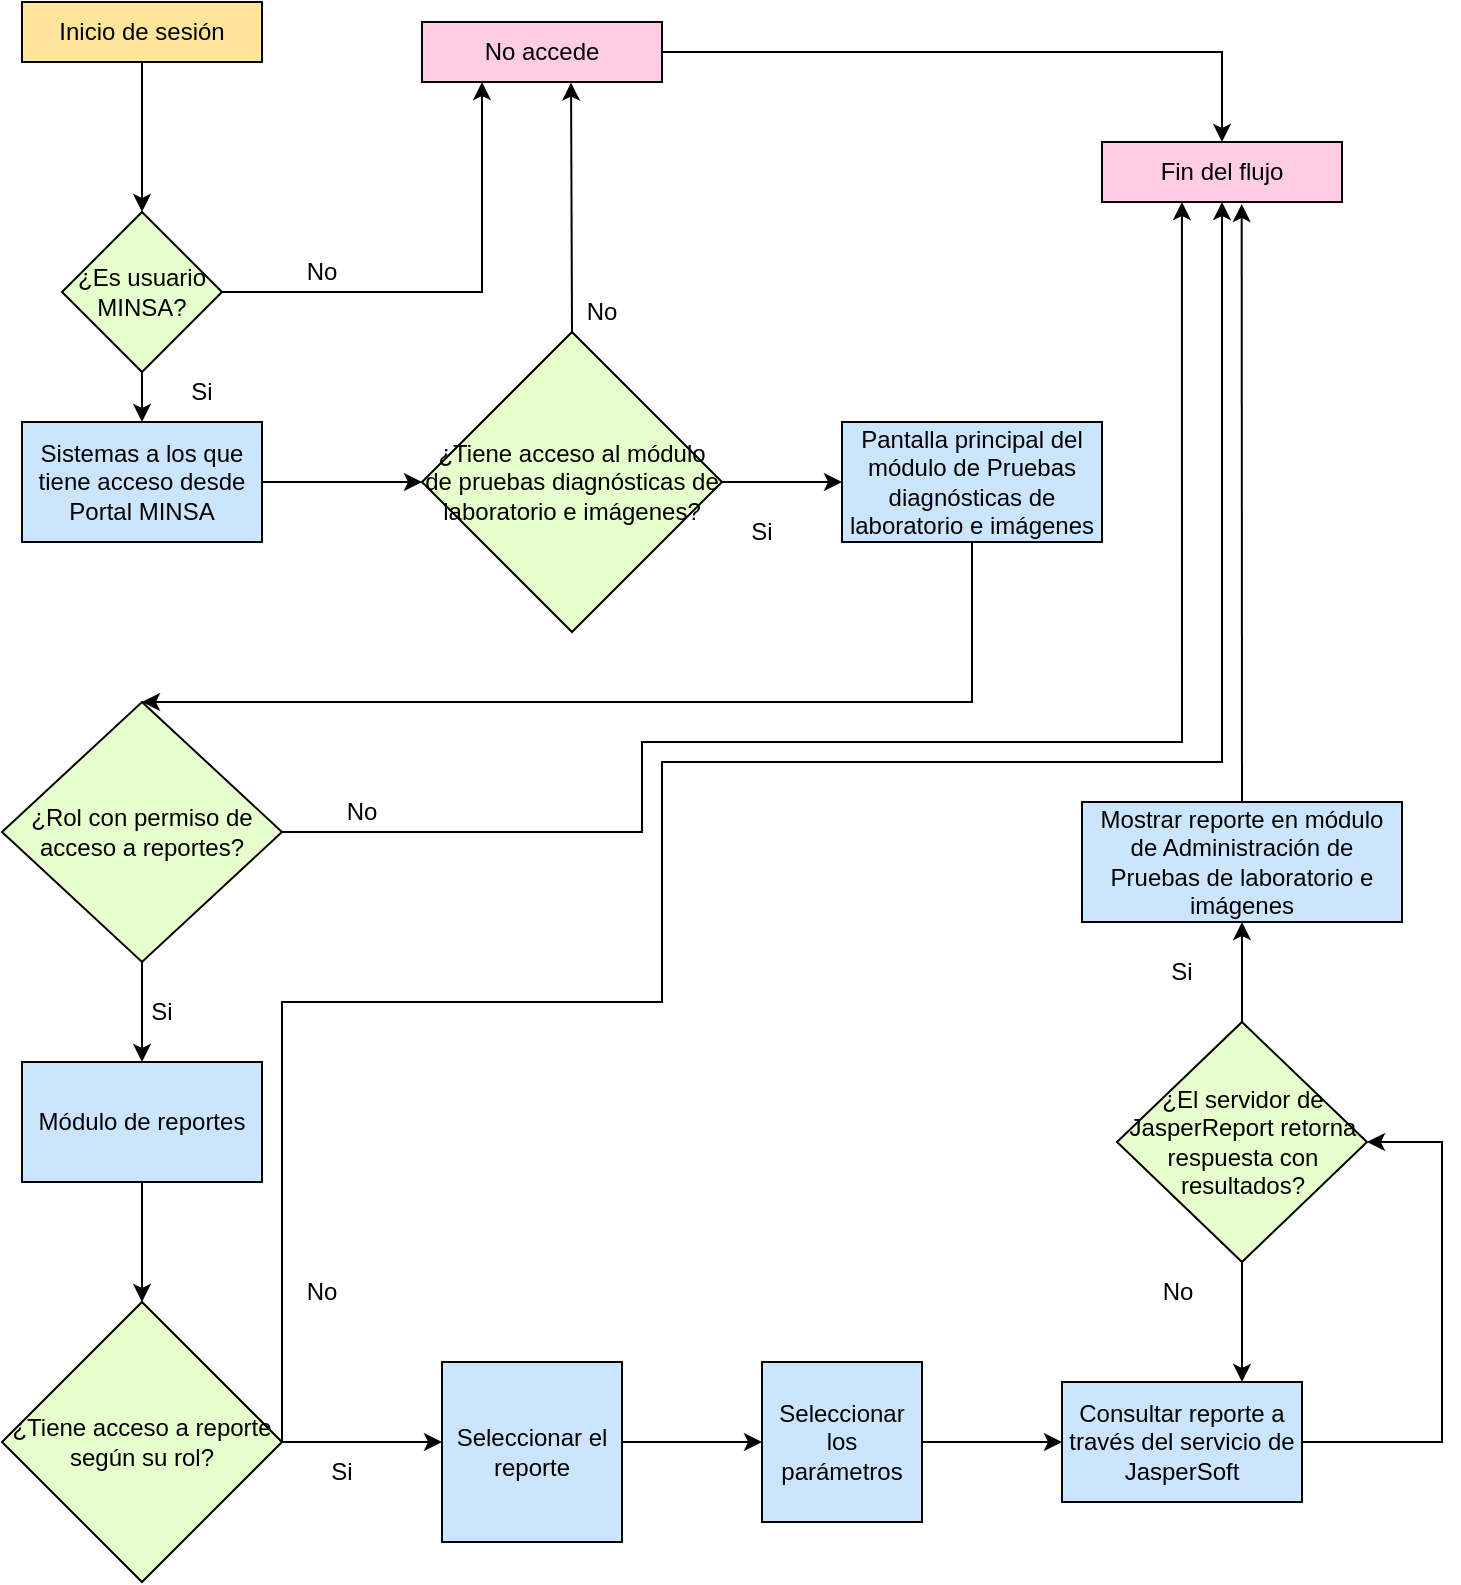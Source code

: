 <mxfile version="20.0.4" type="github" pages="11"><diagram id="Phnhblex3uz4wEPzyc4c" name="Page-11"><mxGraphModel dx="1118" dy="930" grid="1" gridSize="10" guides="1" tooltips="1" connect="1" arrows="1" fold="1" page="1" pageScale="1" pageWidth="827" pageHeight="1169" math="0" shadow="0"><root><mxCell id="0"/><mxCell id="1" parent="0"/><mxCell id="E5S5UBYBEEDQY3mIzOTZ-1" value="Inicio de sesión" style="rounded=0;whiteSpace=wrap;html=1;strokeColor=#000000;fillColor=#FFE599;" vertex="1" parent="1"><mxGeometry x="60" y="50" width="120" height="30" as="geometry"/></mxCell><mxCell id="E5S5UBYBEEDQY3mIzOTZ-2" value="¿Es usuario MINSA?" style="rhombus;whiteSpace=wrap;html=1;fillColor=#E6FFCC;" vertex="1" parent="1"><mxGeometry x="80" y="155" width="80" height="80" as="geometry"/></mxCell><mxCell id="E5S5UBYBEEDQY3mIzOTZ-4" value="¿Tiene acceso al módulo de pruebas diagnósticas de laboratorio e imágenes?" style="rhombus;whiteSpace=wrap;html=1;fillColor=#E6FFCC;" vertex="1" parent="1"><mxGeometry x="260" y="215" width="150" height="150" as="geometry"/></mxCell><mxCell id="E5S5UBYBEEDQY3mIzOTZ-5" value="Pantalla principal del módulo de Pruebas diagnósticas de laboratorio e imágenes" style="rounded=0;whiteSpace=wrap;html=1;fillColor=#CCE5FF;" vertex="1" parent="1"><mxGeometry x="470" y="260" width="130" height="60" as="geometry"/></mxCell><mxCell id="RHxLlX2Hx7WlWSRzWqW2-1" value="¿Rol con permiso de acceso a reportes?" style="rhombus;whiteSpace=wrap;html=1;fillColor=#E6FFCC;" vertex="1" parent="1"><mxGeometry x="50" y="400" width="140" height="130" as="geometry"/></mxCell><mxCell id="RHxLlX2Hx7WlWSRzWqW2-2" value="Módulo de reportes" style="rounded=0;whiteSpace=wrap;html=1;" vertex="1" parent="1"><mxGeometry x="80" y="580" width="100" height="60" as="geometry"/></mxCell><mxCell id="RHxLlX2Hx7WlWSRzWqW2-3" value="¿Tiene acceso a reporte según su rol?" style="rhombus;whiteSpace=wrap;html=1;fillColor=#E6FFCC;" vertex="1" parent="1"><mxGeometry x="50" y="700" width="140" height="140" as="geometry"/></mxCell><mxCell id="RHxLlX2Hx7WlWSRzWqW2-5" value="Seleccionar los parámetros" style="whiteSpace=wrap;html=1;aspect=fixed;fillColor=#CCE5FF;" vertex="1" parent="1"><mxGeometry x="430" y="730" width="80" height="80" as="geometry"/></mxCell><mxCell id="RHxLlX2Hx7WlWSRzWqW2-6" value="Consultar reporte a través del servicio de JasperSoft" style="rounded=0;whiteSpace=wrap;html=1;fillColor=#CCE5FF;" vertex="1" parent="1"><mxGeometry x="580" y="740" width="120" height="60" as="geometry"/></mxCell><mxCell id="RHxLlX2Hx7WlWSRzWqW2-8" value="Mostrar reporte en módulo de Administración de Pruebas de laboratorio e imágenes" style="rounded=0;whiteSpace=wrap;html=1;fillColor=#CCE5FF;" vertex="1" parent="1"><mxGeometry x="590" y="450" width="160" height="60" as="geometry"/></mxCell><mxCell id="RHxLlX2Hx7WlWSRzWqW2-9" value="¿El servidor de JasperReport retorna respuesta con resultados?" style="rhombus;whiteSpace=wrap;html=1;fillColor=#E6FFCC;" vertex="1" parent="1"><mxGeometry x="607.5" y="560" width="125" height="120" as="geometry"/></mxCell><mxCell id="RHxLlX2Hx7WlWSRzWqW2-11" value="No accede" style="rounded=0;whiteSpace=wrap;html=1;fillColor=#FFCCE6;" vertex="1" parent="1"><mxGeometry x="260" y="60" width="120" height="30" as="geometry"/></mxCell><mxCell id="RHxLlX2Hx7WlWSRzWqW2-12" value="Fin del flujo" style="rounded=0;whiteSpace=wrap;html=1;fillColor=#FFCCE6;" vertex="1" parent="1"><mxGeometry x="600" y="120" width="120" height="30" as="geometry"/></mxCell><mxCell id="RHxLlX2Hx7WlWSRzWqW2-13" value="Sistemas a los que tiene acceso desde Portal MINSA" style="rounded=0;whiteSpace=wrap;html=1;fillColor=#99CCFF;" vertex="1" parent="1"><mxGeometry x="60" y="260" width="120" height="60" as="geometry"/></mxCell><mxCell id="RHxLlX2Hx7WlWSRzWqW2-14" value="Módulo de reportes" style="rounded=0;whiteSpace=wrap;html=1;fillColor=#99CCFF;" vertex="1" parent="1"><mxGeometry x="60" y="580" width="120" height="60" as="geometry"/></mxCell><mxCell id="RHxLlX2Hx7WlWSRzWqW2-15" value="Seleccionar el reporte" style="whiteSpace=wrap;html=1;aspect=fixed;fillColor=#99CCFF;" vertex="1" parent="1"><mxGeometry x="270" y="730" width="80" height="80" as="geometry"/></mxCell><mxCell id="RHxLlX2Hx7WlWSRzWqW2-16" value="" style="endArrow=classic;html=1;rounded=0;exitX=0.5;exitY=1;exitDx=0;exitDy=0;" edge="1" parent="1" source="E5S5UBYBEEDQY3mIzOTZ-1" target="E5S5UBYBEEDQY3mIzOTZ-2"><mxGeometry width="50" height="50" relative="1" as="geometry"><mxPoint x="130" y="130" as="sourcePoint"/><mxPoint x="180" y="80" as="targetPoint"/></mxGeometry></mxCell><mxCell id="RHxLlX2Hx7WlWSRzWqW2-17" value="" style="endArrow=classic;html=1;rounded=0;exitX=0.5;exitY=1;exitDx=0;exitDy=0;entryX=0.5;entryY=0;entryDx=0;entryDy=0;" edge="1" parent="1" source="E5S5UBYBEEDQY3mIzOTZ-2" target="RHxLlX2Hx7WlWSRzWqW2-13"><mxGeometry width="50" height="50" relative="1" as="geometry"><mxPoint x="260" y="240" as="sourcePoint"/><mxPoint y="210" as="targetPoint"/></mxGeometry></mxCell><mxCell id="RHxLlX2Hx7WlWSRzWqW2-18" value="" style="endArrow=classic;html=1;rounded=0;exitX=0.5;exitY=1;exitDx=0;exitDy=0;entryX=0.5;entryY=0;entryDx=0;entryDy=0;" edge="1" parent="1" source="E5S5UBYBEEDQY3mIzOTZ-5" target="RHxLlX2Hx7WlWSRzWqW2-1"><mxGeometry width="50" height="50" relative="1" as="geometry"><mxPoint x="200" y="410" as="sourcePoint"/><mxPoint x="250" y="360" as="targetPoint"/><Array as="points"><mxPoint x="535" y="400"/></Array></mxGeometry></mxCell><mxCell id="RHxLlX2Hx7WlWSRzWqW2-19" value="" style="endArrow=classic;html=1;rounded=0;exitX=0.5;exitY=1;exitDx=0;exitDy=0;entryX=0.5;entryY=0;entryDx=0;entryDy=0;" edge="1" parent="1" source="RHxLlX2Hx7WlWSRzWqW2-1" target="RHxLlX2Hx7WlWSRzWqW2-14"><mxGeometry width="50" height="50" relative="1" as="geometry"><mxPoint x="210" y="590" as="sourcePoint"/><mxPoint x="260" y="540" as="targetPoint"/></mxGeometry></mxCell><mxCell id="RHxLlX2Hx7WlWSRzWqW2-20" value="" style="endArrow=classic;html=1;rounded=0;exitX=0.5;exitY=1;exitDx=0;exitDy=0;entryX=0.5;entryY=0;entryDx=0;entryDy=0;" edge="1" parent="1" source="RHxLlX2Hx7WlWSRzWqW2-14" target="RHxLlX2Hx7WlWSRzWqW2-3"><mxGeometry width="50" height="50" relative="1" as="geometry"><mxPoint x="40" y="750" as="sourcePoint"/><mxPoint x="90" y="700" as="targetPoint"/></mxGeometry></mxCell><mxCell id="RHxLlX2Hx7WlWSRzWqW2-21" value="" style="endArrow=classic;html=1;rounded=0;exitX=1;exitY=0.5;exitDx=0;exitDy=0;" edge="1" parent="1" source="RHxLlX2Hx7WlWSRzWqW2-3" target="RHxLlX2Hx7WlWSRzWqW2-15"><mxGeometry width="50" height="50" relative="1" as="geometry"><mxPoint x="230" y="720" as="sourcePoint"/><mxPoint x="240" y="720" as="targetPoint"/><Array as="points"><mxPoint x="230" y="770"/></Array></mxGeometry></mxCell><mxCell id="RHxLlX2Hx7WlWSRzWqW2-22" value="" style="endArrow=classic;html=1;rounded=0;entryX=0;entryY=0.5;entryDx=0;entryDy=0;exitX=1;exitY=0.5;exitDx=0;exitDy=0;" edge="1" parent="1" source="RHxLlX2Hx7WlWSRzWqW2-15" target="RHxLlX2Hx7WlWSRzWqW2-5"><mxGeometry width="50" height="50" relative="1" as="geometry"><mxPoint x="350" y="740" as="sourcePoint"/><mxPoint x="400" y="690" as="targetPoint"/></mxGeometry></mxCell><mxCell id="RHxLlX2Hx7WlWSRzWqW2-23" value="" style="endArrow=classic;html=1;rounded=0;exitX=1;exitY=0.5;exitDx=0;exitDy=0;entryX=0;entryY=0.5;entryDx=0;entryDy=0;" edge="1" parent="1" source="RHxLlX2Hx7WlWSRzWqW2-5" target="RHxLlX2Hx7WlWSRzWqW2-6"><mxGeometry width="50" height="50" relative="1" as="geometry"><mxPoint x="540" y="730" as="sourcePoint"/><mxPoint x="590" y="680" as="targetPoint"/></mxGeometry></mxCell><mxCell id="RHxLlX2Hx7WlWSRzWqW2-24" value="" style="endArrow=classic;html=1;rounded=0;exitX=0.5;exitY=1;exitDx=0;exitDy=0;entryX=0.75;entryY=0;entryDx=0;entryDy=0;" edge="1" parent="1" source="RHxLlX2Hx7WlWSRzWqW2-9" target="RHxLlX2Hx7WlWSRzWqW2-6"><mxGeometry width="50" height="50" relative="1" as="geometry"><mxPoint x="660" y="730" as="sourcePoint"/><mxPoint x="710" y="680" as="targetPoint"/></mxGeometry></mxCell><mxCell id="RHxLlX2Hx7WlWSRzWqW2-25" value="" style="endArrow=classic;html=1;rounded=0;exitX=1;exitY=0.5;exitDx=0;exitDy=0;entryX=1;entryY=0.5;entryDx=0;entryDy=0;" edge="1" parent="1" source="RHxLlX2Hx7WlWSRzWqW2-6" target="RHxLlX2Hx7WlWSRzWqW2-9"><mxGeometry width="50" height="50" relative="1" as="geometry"><mxPoint x="720" y="790" as="sourcePoint"/><mxPoint x="770" y="740" as="targetPoint"/><Array as="points"><mxPoint x="770" y="770"/><mxPoint x="770" y="700"/><mxPoint x="770" y="620"/></Array></mxGeometry></mxCell><mxCell id="RHxLlX2Hx7WlWSRzWqW2-26" value="" style="endArrow=classic;html=1;rounded=0;entryX=0.5;entryY=1;entryDx=0;entryDy=0;exitX=0.5;exitY=0;exitDx=0;exitDy=0;" edge="1" parent="1" source="RHxLlX2Hx7WlWSRzWqW2-9" target="RHxLlX2Hx7WlWSRzWqW2-8"><mxGeometry width="50" height="50" relative="1" as="geometry"><mxPoint x="600" y="590" as="sourcePoint"/><mxPoint x="650" y="540" as="targetPoint"/></mxGeometry></mxCell><mxCell id="RHxLlX2Hx7WlWSRzWqW2-27" value="" style="endArrow=classic;html=1;rounded=0;entryX=0;entryY=0.5;entryDx=0;entryDy=0;exitX=1;exitY=0.5;exitDx=0;exitDy=0;" edge="1" parent="1" source="RHxLlX2Hx7WlWSRzWqW2-13" target="E5S5UBYBEEDQY3mIzOTZ-4"><mxGeometry width="50" height="50" relative="1" as="geometry"><mxPoint x="210" y="300" as="sourcePoint"/><mxPoint x="270" y="360" as="targetPoint"/></mxGeometry></mxCell><mxCell id="RHxLlX2Hx7WlWSRzWqW2-28" value="" style="endArrow=classic;html=1;rounded=0;exitX=1;exitY=0.5;exitDx=0;exitDy=0;entryX=0;entryY=0.5;entryDx=0;entryDy=0;" edge="1" parent="1" source="E5S5UBYBEEDQY3mIzOTZ-4" target="E5S5UBYBEEDQY3mIzOTZ-5"><mxGeometry width="50" height="50" relative="1" as="geometry"><mxPoint x="400" y="450" as="sourcePoint"/><mxPoint x="450" y="400" as="targetPoint"/></mxGeometry></mxCell><mxCell id="RHxLlX2Hx7WlWSRzWqW2-29" value="" style="endArrow=classic;html=1;rounded=0;entryX=0.621;entryY=1.01;entryDx=0;entryDy=0;entryPerimeter=0;exitX=0.5;exitY=0;exitDx=0;exitDy=0;" edge="1" parent="1" source="E5S5UBYBEEDQY3mIzOTZ-4" target="RHxLlX2Hx7WlWSRzWqW2-11"><mxGeometry width="50" height="50" relative="1" as="geometry"><mxPoint x="340" y="230" as="sourcePoint"/><mxPoint x="390" y="180" as="targetPoint"/></mxGeometry></mxCell><mxCell id="RHxLlX2Hx7WlWSRzWqW2-30" value="" style="endArrow=classic;html=1;rounded=0;exitX=1;exitY=0.5;exitDx=0;exitDy=0;entryX=0.25;entryY=1;entryDx=0;entryDy=0;" edge="1" parent="1" source="E5S5UBYBEEDQY3mIzOTZ-2" target="RHxLlX2Hx7WlWSRzWqW2-11"><mxGeometry width="50" height="50" relative="1" as="geometry"><mxPoint x="220" y="210" as="sourcePoint"/><mxPoint x="270" y="160" as="targetPoint"/><Array as="points"><mxPoint x="290" y="195"/></Array></mxGeometry></mxCell><mxCell id="RHxLlX2Hx7WlWSRzWqW2-31" value="" style="endArrow=classic;html=1;rounded=0;exitX=1;exitY=0.5;exitDx=0;exitDy=0;entryX=0.333;entryY=1;entryDx=0;entryDy=0;entryPerimeter=0;" edge="1" parent="1" source="RHxLlX2Hx7WlWSRzWqW2-1" target="RHxLlX2Hx7WlWSRzWqW2-12"><mxGeometry width="50" height="50" relative="1" as="geometry"><mxPoint x="250" y="490" as="sourcePoint"/><mxPoint x="300" y="440" as="targetPoint"/><Array as="points"><mxPoint x="370" y="465"/><mxPoint x="370" y="420"/><mxPoint x="640" y="420"/></Array></mxGeometry></mxCell><mxCell id="RHxLlX2Hx7WlWSRzWqW2-32" value="" style="endArrow=classic;html=1;rounded=0;exitX=1;exitY=0.5;exitDx=0;exitDy=0;entryX=0.5;entryY=1;entryDx=0;entryDy=0;" edge="1" parent="1" source="RHxLlX2Hx7WlWSRzWqW2-3" target="RHxLlX2Hx7WlWSRzWqW2-12"><mxGeometry width="50" height="50" relative="1" as="geometry"><mxPoint x="210" y="740" as="sourcePoint"/><mxPoint x="190" y="500" as="targetPoint"/><Array as="points"><mxPoint x="190" y="550"/><mxPoint x="380" y="550"/><mxPoint x="380" y="430"/><mxPoint x="660" y="430"/></Array></mxGeometry></mxCell><mxCell id="RHxLlX2Hx7WlWSRzWqW2-33" value="" style="endArrow=classic;html=1;rounded=0;exitX=1;exitY=0.5;exitDx=0;exitDy=0;entryX=0.5;entryY=0;entryDx=0;entryDy=0;" edge="1" parent="1" source="RHxLlX2Hx7WlWSRzWqW2-11" target="RHxLlX2Hx7WlWSRzWqW2-12"><mxGeometry width="50" height="50" relative="1" as="geometry"><mxPoint x="400" y="100" as="sourcePoint"/><mxPoint x="450" y="50" as="targetPoint"/><Array as="points"><mxPoint x="630" y="75"/><mxPoint x="660" y="75"/></Array></mxGeometry></mxCell><mxCell id="RHxLlX2Hx7WlWSRzWqW2-34" value="" style="endArrow=classic;html=1;rounded=0;exitX=0.5;exitY=0;exitDx=0;exitDy=0;entryX=0.582;entryY=1.033;entryDx=0;entryDy=0;entryPerimeter=0;" edge="1" parent="1" source="RHxLlX2Hx7WlWSRzWqW2-8" target="RHxLlX2Hx7WlWSRzWqW2-12"><mxGeometry width="50" height="50" relative="1" as="geometry"><mxPoint x="690" y="450" as="sourcePoint"/><mxPoint x="700" y="210" as="targetPoint"/></mxGeometry></mxCell><mxCell id="RHxLlX2Hx7WlWSRzWqW2-35" value="Sistemas a los que tiene acceso desde Portal MINSA" style="rounded=0;whiteSpace=wrap;html=1;fillColor=#CCE5FF;" vertex="1" parent="1"><mxGeometry x="60" y="260" width="120" height="60" as="geometry"/></mxCell><mxCell id="RHxLlX2Hx7WlWSRzWqW2-36" value="Módulo de reportes" style="rounded=0;whiteSpace=wrap;html=1;fillColor=#CCE5FF;" vertex="1" parent="1"><mxGeometry x="60" y="580" width="120" height="60" as="geometry"/></mxCell><mxCell id="RHxLlX2Hx7WlWSRzWqW2-37" value="Seleccionar el reporte" style="whiteSpace=wrap;html=1;aspect=fixed;fillColor=#CCE5FF;" vertex="1" parent="1"><mxGeometry x="270" y="730" width="90" height="90" as="geometry"/></mxCell><mxCell id="RHxLlX2Hx7WlWSRzWqW2-38" value="No" style="text;html=1;strokeColor=none;fillColor=none;align=center;verticalAlign=middle;whiteSpace=wrap;rounded=0;" vertex="1" parent="1"><mxGeometry x="320" y="190" width="60" height="30" as="geometry"/></mxCell><mxCell id="RHxLlX2Hx7WlWSRzWqW2-39" value="Si" style="text;html=1;strokeColor=none;fillColor=none;align=center;verticalAlign=middle;whiteSpace=wrap;rounded=0;" vertex="1" parent="1"><mxGeometry x="120" y="230" width="60" height="30" as="geometry"/></mxCell><mxCell id="RHxLlX2Hx7WlWSRzWqW2-40" value="Si" style="text;html=1;strokeColor=none;fillColor=none;align=center;verticalAlign=middle;whiteSpace=wrap;rounded=0;" vertex="1" parent="1"><mxGeometry x="100" y="540" width="60" height="30" as="geometry"/></mxCell><mxCell id="RHxLlX2Hx7WlWSRzWqW2-41" value="Si" style="text;html=1;strokeColor=none;fillColor=none;align=center;verticalAlign=middle;whiteSpace=wrap;rounded=0;" vertex="1" parent="1"><mxGeometry x="190" y="770" width="60" height="30" as="geometry"/></mxCell><mxCell id="RHxLlX2Hx7WlWSRzWqW2-43" value="No" style="text;html=1;strokeColor=none;fillColor=none;align=center;verticalAlign=middle;whiteSpace=wrap;rounded=0;" vertex="1" parent="1"><mxGeometry x="180" y="680" width="60" height="30" as="geometry"/></mxCell><mxCell id="RHxLlX2Hx7WlWSRzWqW2-44" value="No" style="text;html=1;strokeColor=none;fillColor=none;align=center;verticalAlign=middle;whiteSpace=wrap;rounded=0;" vertex="1" parent="1"><mxGeometry x="200" y="440" width="60" height="30" as="geometry"/></mxCell><mxCell id="RHxLlX2Hx7WlWSRzWqW2-47" value="No" style="text;html=1;strokeColor=none;fillColor=none;align=center;verticalAlign=middle;whiteSpace=wrap;rounded=0;" vertex="1" parent="1"><mxGeometry x="607.5" y="680" width="60" height="30" as="geometry"/></mxCell><mxCell id="RHxLlX2Hx7WlWSRzWqW2-49" value="Si" style="text;html=1;strokeColor=none;fillColor=none;align=center;verticalAlign=middle;whiteSpace=wrap;rounded=0;" vertex="1" parent="1"><mxGeometry x="610" y="520" width="60" height="30" as="geometry"/></mxCell><mxCell id="RHxLlX2Hx7WlWSRzWqW2-51" value="Si" style="text;html=1;strokeColor=none;fillColor=none;align=center;verticalAlign=middle;whiteSpace=wrap;rounded=0;" vertex="1" parent="1"><mxGeometry x="400" y="300" width="60" height="30" as="geometry"/></mxCell><mxCell id="RHxLlX2Hx7WlWSRzWqW2-53" value="No" style="text;html=1;strokeColor=none;fillColor=none;align=center;verticalAlign=middle;whiteSpace=wrap;rounded=0;" vertex="1" parent="1"><mxGeometry x="180" y="170" width="60" height="30" as="geometry"/></mxCell></root></mxGraphModel></diagram><diagram id="SKL45fsQW46ikJT_Vq7c" name="Page-1"><mxGraphModel dx="1662" dy="754" grid="1" gridSize="10" guides="1" tooltips="1" connect="1" arrows="1" fold="1" page="1" pageScale="1" pageWidth="827" pageHeight="1169" math="0" shadow="0"><root><mxCell id="0"/><mxCell id="1" parent="0"/><mxCell id="QHVpcBoC27Lvtdz1gfMV-1" value="Inicio" style="ellipse;whiteSpace=wrap;html=1;aspect=fixed;" vertex="1" parent="1"><mxGeometry x="110" y="80" width="60" height="60" as="geometry"/></mxCell><mxCell id="QHVpcBoC27Lvtdz1gfMV-2" value="Admisión" style="rounded=1;whiteSpace=wrap;html=1;" vertex="1" parent="1"><mxGeometry x="680" y="80" width="120" height="60" as="geometry"/></mxCell><mxCell id="QHVpcBoC27Lvtdz1gfMV-3" value="Toma de Signos Vitales" style="rounded=1;whiteSpace=wrap;html=1;" vertex="1" parent="1"><mxGeometry x="680" y="230" width="120" height="60" as="geometry"/></mxCell><mxCell id="QHVpcBoC27Lvtdz1gfMV-4" value="" style="edgeStyle=orthogonalEdgeStyle;rounded=0;orthogonalLoop=1;jettySize=auto;html=1;" edge="1" parent="1" source="QHVpcBoC27Lvtdz1gfMV-5" target="QHVpcBoC27Lvtdz1gfMV-11"><mxGeometry relative="1" as="geometry"/></mxCell><mxCell id="QHVpcBoC27Lvtdz1gfMV-5" value="¿El Paciente ya cuenta con Historia Clínica?" style="rhombus;whiteSpace=wrap;html=1;" vertex="1" parent="1"><mxGeometry x="439" y="335" width="120" height="120" as="geometry"/></mxCell><mxCell id="QHVpcBoC27Lvtdz1gfMV-6" value="" style="endArrow=classic;html=1;rounded=0;" edge="1" parent="1" target="QHVpcBoC27Lvtdz1gfMV-5"><mxGeometry width="50" height="50" relative="1" as="geometry"><mxPoint x="500" y="290" as="sourcePoint"/><mxPoint x="400" y="670" as="targetPoint"/></mxGeometry></mxCell><mxCell id="QHVpcBoC27Lvtdz1gfMV-7" value="Si" style="text;html=1;align=center;verticalAlign=middle;whiteSpace=wrap;rounded=0;" vertex="1" parent="1"><mxGeometry x="389" y="365" width="60" height="30" as="geometry"/></mxCell><mxCell id="QHVpcBoC27Lvtdz1gfMV-8" value="Crear Historia Clinica" style="rounded=1;whiteSpace=wrap;html=1;fillColor=#dae8fc;strokeColor=#6c8ebf;" vertex="1" parent="1"><mxGeometry x="679" y="365" width="120" height="60" as="geometry"/></mxCell><mxCell id="QHVpcBoC27Lvtdz1gfMV-9" value="Consultar Historia Clinica" style="rounded=1;whiteSpace=wrap;html=1;fillColor=#dae8fc;strokeColor=#6c8ebf;" vertex="1" parent="1"><mxGeometry x="259" y="558" width="120" height="60" as="geometry"/></mxCell><mxCell id="QHVpcBoC27Lvtdz1gfMV-10" value="Fin" style="ellipse;whiteSpace=wrap;html=1;aspect=fixed;fillColor=#f5f5f5;strokeColor=#666666;fontColor=#333333;" vertex="1" parent="1"><mxGeometry x="289" y="770" width="60" height="60" as="geometry"/></mxCell><mxCell id="QHVpcBoC27Lvtdz1gfMV-11" value="¿Requiere actualizar Historia Clínica?" style="rhombus;whiteSpace=wrap;html=1;" vertex="1" parent="1"><mxGeometry x="247" y="330" width="140" height="130" as="geometry"/></mxCell><mxCell id="QHVpcBoC27Lvtdz1gfMV-12" value="Actualizar Historia Clinica" style="rounded=1;whiteSpace=wrap;html=1;" vertex="1" parent="1"><mxGeometry x="109" y="465" width="120" height="60" as="geometry"/></mxCell><mxCell id="QHVpcBoC27Lvtdz1gfMV-13" value="" style="endArrow=classic;html=1;rounded=0;" edge="1" parent="1" source="QHVpcBoC27Lvtdz1gfMV-11" target="QHVpcBoC27Lvtdz1gfMV-12"><mxGeometry width="50" height="50" relative="1" as="geometry"><mxPoint x="191" y="398" as="sourcePoint"/><mxPoint x="209" y="440" as="targetPoint"/><Array as="points"><mxPoint x="209" y="395"/><mxPoint x="169" y="395"/></Array></mxGeometry></mxCell><mxCell id="QHVpcBoC27Lvtdz1gfMV-14" value="Si" style="text;html=1;align=center;verticalAlign=middle;whiteSpace=wrap;rounded=0;" vertex="1" parent="1"><mxGeometry x="127" y="428" width="58" height="30" as="geometry"/></mxCell><mxCell id="QHVpcBoC27Lvtdz1gfMV-15" value="No" style="text;html=1;align=center;verticalAlign=middle;whiteSpace=wrap;rounded=0;" vertex="1" parent="1"><mxGeometry x="310" y="495" width="60" height="30" as="geometry"/></mxCell><mxCell id="QHVpcBoC27Lvtdz1gfMV-16" value="Finalizar gestión de consulta del Paciente" style="rounded=1;whiteSpace=wrap;html=1;fillColor=#dae8fc;strokeColor=#6c8ebf;" vertex="1" parent="1"><mxGeometry x="259" y="665" width="120" height="60" as="geometry"/></mxCell><mxCell id="QHVpcBoC27Lvtdz1gfMV-17" value="" style="endArrow=classic;html=1;rounded=0;exitX=0.5;exitY=1;exitDx=0;exitDy=0;" edge="1" parent="1" source="QHVpcBoC27Lvtdz1gfMV-16" target="QHVpcBoC27Lvtdz1gfMV-10"><mxGeometry width="50" height="50" relative="1" as="geometry"><mxPoint x="409" y="786" as="sourcePoint"/><mxPoint x="319" y="775" as="targetPoint"/></mxGeometry></mxCell><mxCell id="QHVpcBoC27Lvtdz1gfMV-18" value="" style="endArrow=classic;html=1;rounded=0;exitX=0.5;exitY=1;exitDx=0;exitDy=0;" edge="1" parent="1" source="QHVpcBoC27Lvtdz1gfMV-11" target="QHVpcBoC27Lvtdz1gfMV-9"><mxGeometry width="50" height="50" relative="1" as="geometry"><mxPoint x="493" y="675" as="sourcePoint"/><mxPoint x="319" y="535" as="targetPoint"/><Array as="points"><mxPoint x="317" y="515"/></Array></mxGeometry></mxCell><mxCell id="QHVpcBoC27Lvtdz1gfMV-19" value="" style="endArrow=classic;html=1;rounded=0;exitX=0.5;exitY=1;exitDx=0;exitDy=0;" edge="1" parent="1" source="QHVpcBoC27Lvtdz1gfMV-12" target="QHVpcBoC27Lvtdz1gfMV-9"><mxGeometry width="50" height="50" relative="1" as="geometry"><mxPoint x="210" y="655" as="sourcePoint"/><mxPoint x="260" y="605" as="targetPoint"/><Array as="points"><mxPoint x="169" y="590"/></Array></mxGeometry></mxCell><mxCell id="QHVpcBoC27Lvtdz1gfMV-20" value="" style="endArrow=classic;html=1;rounded=0;exitX=0.5;exitY=1;exitDx=0;exitDy=0;entryX=1;entryY=0.5;entryDx=0;entryDy=0;" edge="1" parent="1" source="QHVpcBoC27Lvtdz1gfMV-8" target="QHVpcBoC27Lvtdz1gfMV-16"><mxGeometry width="50" height="50" relative="1" as="geometry"><mxPoint x="319" y="675" as="sourcePoint"/><mxPoint x="369" y="625" as="targetPoint"/><Array as="points"><mxPoint x="739" y="695"/></Array></mxGeometry></mxCell><mxCell id="QHVpcBoC27Lvtdz1gfMV-21" value="" style="endArrow=classic;html=1;rounded=0;" edge="1" parent="1" target="QHVpcBoC27Lvtdz1gfMV-11"><mxGeometry width="50" height="50" relative="1" as="geometry"><mxPoint x="439" y="395" as="sourcePoint"/><mxPoint x="369" y="545" as="targetPoint"/></mxGeometry></mxCell><mxCell id="QHVpcBoC27Lvtdz1gfMV-22" value="" style="endArrow=classic;html=1;rounded=0;exitX=0.5;exitY=1;exitDx=0;exitDy=0;entryX=0.5;entryY=0;entryDx=0;entryDy=0;" edge="1" parent="1" source="QHVpcBoC27Lvtdz1gfMV-9" target="QHVpcBoC27Lvtdz1gfMV-16"><mxGeometry width="50" height="50" relative="1" as="geometry"><mxPoint x="319" y="595" as="sourcePoint"/><mxPoint x="369" y="545" as="targetPoint"/></mxGeometry></mxCell><mxCell id="QHVpcBoC27Lvtdz1gfMV-23" value="" style="endArrow=classic;html=1;rounded=0;exitX=1;exitY=0.5;exitDx=0;exitDy=0;entryX=0;entryY=0.5;entryDx=0;entryDy=0;" edge="1" parent="1" source="QHVpcBoC27Lvtdz1gfMV-1" target="QHVpcBoC27Lvtdz1gfMV-35"><mxGeometry width="50" height="50" relative="1" as="geometry"><mxPoint x="150" y="230" as="sourcePoint"/><mxPoint x="223.0" y="110" as="targetPoint"/></mxGeometry></mxCell><mxCell id="QHVpcBoC27Lvtdz1gfMV-24" value="Ingresar al módulo de Consulta Externa / Emergencia / Hospitalización" style="rounded=1;whiteSpace=wrap;html=1;" vertex="1" parent="1"><mxGeometry x="430" y="80" width="144" height="60" as="geometry"/></mxCell><mxCell id="QHVpcBoC27Lvtdz1gfMV-25" value="" style="endArrow=classic;html=1;rounded=0;exitX=1;exitY=0.5;exitDx=0;exitDy=0;entryX=0;entryY=0.5;entryDx=0;entryDy=0;" edge="1" parent="1" target="QHVpcBoC27Lvtdz1gfMV-24"><mxGeometry width="50" height="50" relative="1" as="geometry"><mxPoint x="343.0" y="110" as="sourcePoint"/><mxPoint x="390" y="120" as="targetPoint"/></mxGeometry></mxCell><mxCell id="QHVpcBoC27Lvtdz1gfMV-26" value="" style="endArrow=classic;html=1;rounded=0;entryX=0;entryY=0.5;entryDx=0;entryDy=0;" edge="1" parent="1" source="QHVpcBoC27Lvtdz1gfMV-5" target="QHVpcBoC27Lvtdz1gfMV-8"><mxGeometry width="50" height="50" relative="1" as="geometry"><mxPoint x="509" y="505" as="sourcePoint"/><mxPoint x="559" y="455" as="targetPoint"/></mxGeometry></mxCell><mxCell id="QHVpcBoC27Lvtdz1gfMV-27" value="" style="endArrow=classic;html=1;rounded=0;entryX=0;entryY=0.5;entryDx=0;entryDy=0;exitX=1;exitY=0.5;exitDx=0;exitDy=0;" edge="1" parent="1" source="QHVpcBoC27Lvtdz1gfMV-24" target="QHVpcBoC27Lvtdz1gfMV-2"><mxGeometry width="50" height="50" relative="1" as="geometry"><mxPoint x="580" y="200" as="sourcePoint"/><mxPoint x="630" y="150" as="targetPoint"/></mxGeometry></mxCell><mxCell id="QHVpcBoC27Lvtdz1gfMV-28" value="" style="endArrow=classic;html=1;rounded=0;entryX=0.5;entryY=0;entryDx=0;entryDy=0;exitX=0.5;exitY=1;exitDx=0;exitDy=0;" edge="1" parent="1" source="QHVpcBoC27Lvtdz1gfMV-2" target="QHVpcBoC27Lvtdz1gfMV-3"><mxGeometry width="50" height="50" relative="1" as="geometry"><mxPoint x="640" y="230" as="sourcePoint"/><mxPoint x="690" y="180" as="targetPoint"/></mxGeometry></mxCell><mxCell id="QHVpcBoC27Lvtdz1gfMV-29" value="" style="endArrow=classic;html=1;rounded=0;entryX=1;entryY=0.5;entryDx=0;entryDy=0;exitX=0;exitY=0.5;exitDx=0;exitDy=0;" edge="1" parent="1" source="QHVpcBoC27Lvtdz1gfMV-3"><mxGeometry width="50" height="50" relative="1" as="geometry"><mxPoint x="620" y="310" as="sourcePoint"/><mxPoint x="562" y="260" as="targetPoint"/></mxGeometry></mxCell><mxCell id="QHVpcBoC27Lvtdz1gfMV-30" value="Ingresar al módulo de Consulta Externa / Emergencia / Hospitalización" style="rounded=1;whiteSpace=wrap;html=1;" vertex="1" parent="1"><mxGeometry x="430" y="80" width="144" height="60" as="geometry"/></mxCell><mxCell id="QHVpcBoC27Lvtdz1gfMV-31" value="Admisión" style="rounded=1;whiteSpace=wrap;html=1;" vertex="1" parent="1"><mxGeometry x="680" y="80" width="120" height="60" as="geometry"/></mxCell><mxCell id="QHVpcBoC27Lvtdz1gfMV-32" value="Toma de Signos Vitales" style="rounded=1;whiteSpace=wrap;html=1;" vertex="1" parent="1"><mxGeometry x="680" y="230" width="120" height="60" as="geometry"/></mxCell><mxCell id="QHVpcBoC27Lvtdz1gfMV-33" value="¿El Paciente ya cuenta con Historia Clínica?" style="rhombus;whiteSpace=wrap;html=1;" vertex="1" parent="1"><mxGeometry x="439" y="335" width="120" height="120" as="geometry"/></mxCell><mxCell id="QHVpcBoC27Lvtdz1gfMV-34" value="" style="edgeStyle=orthogonalEdgeStyle;rounded=0;orthogonalLoop=1;jettySize=auto;html=1;" edge="1" parent="1" source="QHVpcBoC27Lvtdz1gfMV-35" target="QHVpcBoC27Lvtdz1gfMV-36"><mxGeometry relative="1" as="geometry"/></mxCell><mxCell id="QHVpcBoC27Lvtdz1gfMV-35" value="Ingreso y verificación de credenciales" style="rounded=1;whiteSpace=wrap;html=1;fillColor=#dae8fc;strokeColor=#6c8ebf;" vertex="1" parent="1"><mxGeometry x="240" y="80" width="120" height="60" as="geometry"/></mxCell><mxCell id="QHVpcBoC27Lvtdz1gfMV-36" value="Ingresar al módulo de Consulta Externa / Emergencia / Hospitalización" style="rounded=1;whiteSpace=wrap;html=1;fillColor=#dae8fc;strokeColor=#6c8ebf;" vertex="1" parent="1"><mxGeometry x="430" y="80" width="144" height="60" as="geometry"/></mxCell><mxCell id="QHVpcBoC27Lvtdz1gfMV-37" value="Admisión" style="rounded=1;whiteSpace=wrap;html=1;fillColor=#dae8fc;strokeColor=#6c8ebf;" vertex="1" parent="1"><mxGeometry x="680" y="80" width="120" height="60" as="geometry"/></mxCell><mxCell id="QHVpcBoC27Lvtdz1gfMV-38" value="Toma de Signos Vitales" style="rounded=1;whiteSpace=wrap;html=1;fillColor=#dae8fc;strokeColor=#6c8ebf;" vertex="1" parent="1"><mxGeometry x="680" y="230" width="120" height="60" as="geometry"/></mxCell><mxCell id="QHVpcBoC27Lvtdz1gfMV-39" value="Registro de consultas" style="rounded=1;whiteSpace=wrap;html=1;fillColor=#dae8fc;strokeColor=#6c8ebf;" vertex="1" parent="1"><mxGeometry x="442" y="230" width="120" height="60" as="geometry"/></mxCell><mxCell id="QHVpcBoC27Lvtdz1gfMV-40" value="¿El Paciente ya cuenta con Historia Clínica?" style="rhombus;whiteSpace=wrap;html=1;fillColor=#dae8fc;strokeColor=#6c8ebf;" vertex="1" parent="1"><mxGeometry x="439" y="335" width="120" height="120" as="geometry"/></mxCell><mxCell id="QHVpcBoC27Lvtdz1gfMV-41" value="¿Requiere actualizar Historia Clínica?" style="rhombus;whiteSpace=wrap;html=1;fillColor=#dae8fc;strokeColor=#6c8ebf;" vertex="1" parent="1"><mxGeometry x="247" y="330" width="140" height="130" as="geometry"/></mxCell><mxCell id="QHVpcBoC27Lvtdz1gfMV-42" value="Actualizar Historia Clinica" style="rounded=1;whiteSpace=wrap;html=1;fillColor=#dae8fc;strokeColor=#6c8ebf;" vertex="1" parent="1"><mxGeometry x="109" y="465" width="120" height="60" as="geometry"/></mxCell></root></mxGraphModel></diagram><diagram name="DFAHistoriaClinica" id="Vw27D7PCszAmgZ92lC8D"><mxGraphModel dx="790" dy="744" grid="1" gridSize="10" guides="1" tooltips="1" connect="1" arrows="1" fold="1" page="1" pageScale="1" pageWidth="850" pageHeight="1100" math="0" shadow="0"><root><mxCell id="0"/><mxCell id="1" parent="0"/><mxCell id="P-fNodoU-Fb9kgxxcU-t-1" value="Inicio" style="ellipse;whiteSpace=wrap;html=1;aspect=fixed;" parent="1" vertex="1"><mxGeometry x="70" y="40" width="60" height="60" as="geometry"/></mxCell><mxCell id="P-fNodoU-Fb9kgxxcU-t-2" value="Admisión" style="rounded=1;whiteSpace=wrap;html=1;fillColor=#fff2cc;strokeColor=#d6b656;" parent="1" vertex="1"><mxGeometry x="190" y="40" width="120" height="60" as="geometry"/></mxCell><mxCell id="P-fNodoU-Fb9kgxxcU-t-3" value="" style="endArrow=classic;html=1;rounded=0;entryX=0;entryY=0.5;entryDx=0;entryDy=0;" parent="1" source="P-fNodoU-Fb9kgxxcU-t-1" target="P-fNodoU-Fb9kgxxcU-t-2" edge="1"><mxGeometry width="50" height="50" relative="1" as="geometry"><mxPoint x="420" y="420" as="sourcePoint"/><mxPoint x="470" y="370" as="targetPoint"/></mxGeometry></mxCell><mxCell id="P-fNodoU-Fb9kgxxcU-t-4" value="Búsqueda manual del expediente el paciente" style="rounded=1;whiteSpace=wrap;html=1;fillColor=#fff2cc;strokeColor=#d6b656;" parent="1" vertex="1"><mxGeometry x="360" y="40" width="120" height="60" as="geometry"/></mxCell><mxCell id="P-fNodoU-Fb9kgxxcU-t-5" value="" style="endArrow=classic;html=1;rounded=0;exitX=1;exitY=0.5;exitDx=0;exitDy=0;" parent="1" source="P-fNodoU-Fb9kgxxcU-t-2" target="P-fNodoU-Fb9kgxxcU-t-4" edge="1"><mxGeometry width="50" height="50" relative="1" as="geometry"><mxPoint x="420" y="410" as="sourcePoint"/><mxPoint x="470" y="360" as="targetPoint"/></mxGeometry></mxCell><mxCell id="P-fNodoU-Fb9kgxxcU-t-6" value="Toma de Signos Vitales y Clasificación" style="rounded=1;whiteSpace=wrap;html=1;fillColor=#fff2cc;strokeColor=#d6b656;" parent="1" vertex="1"><mxGeometry x="540" y="40" width="120" height="60" as="geometry"/></mxCell><mxCell id="P-fNodoU-Fb9kgxxcU-t-7" value="" style="endArrow=classic;html=1;rounded=0;exitX=1;exitY=0.5;exitDx=0;exitDy=0;" parent="1" source="P-fNodoU-Fb9kgxxcU-t-4" target="P-fNodoU-Fb9kgxxcU-t-6" edge="1"><mxGeometry width="50" height="50" relative="1" as="geometry"><mxPoint x="420" y="410" as="sourcePoint"/><mxPoint x="470" y="360" as="targetPoint"/></mxGeometry></mxCell><mxCell id="P-fNodoU-Fb9kgxxcU-t-8" value="¿El Paciente ya cuenta con Historia Clínica?" style="rhombus;whiteSpace=wrap;html=1;fillColor=#dae8fc;strokeColor=#6c8ebf;" parent="1" vertex="1"><mxGeometry x="368" y="265" width="120" height="120" as="geometry"/></mxCell><mxCell id="P-fNodoU-Fb9kgxxcU-t-9" value="Si" style="text;html=1;strokeColor=none;fillColor=none;align=center;verticalAlign=middle;whiteSpace=wrap;rounded=0;" parent="1" vertex="1"><mxGeometry x="316" y="297" width="60" height="30" as="geometry"/></mxCell><mxCell id="P-fNodoU-Fb9kgxxcU-t-10" value="No" style="text;html=1;strokeColor=none;fillColor=none;align=center;verticalAlign=middle;whiteSpace=wrap;rounded=0;" parent="1" vertex="1"><mxGeometry x="478" y="298" width="60" height="30" as="geometry"/></mxCell><mxCell id="P-fNodoU-Fb9kgxxcU-t-11" value="Llenar Formato de Historia Clínica manualmente" style="rounded=1;whiteSpace=wrap;html=1;fillColor=#dae8fc;strokeColor=#6c8ebf;" parent="1" vertex="1"><mxGeometry x="548" y="295" width="120" height="60" as="geometry"/></mxCell><mxCell id="P-fNodoU-Fb9kgxxcU-t-12" value="" style="endArrow=classic;html=1;rounded=0;exitX=1;exitY=0.5;exitDx=0;exitDy=0;" parent="1" source="P-fNodoU-Fb9kgxxcU-t-8" target="P-fNodoU-Fb9kgxxcU-t-11" edge="1"><mxGeometry width="50" height="50" relative="1" as="geometry"><mxPoint x="248" y="495" as="sourcePoint"/><mxPoint x="298" y="445" as="targetPoint"/></mxGeometry></mxCell><mxCell id="P-fNodoU-Fb9kgxxcU-t-13" value="Consultar Historia Clínica a en expediente físico" style="rounded=1;whiteSpace=wrap;html=1;fillColor=#dae8fc;strokeColor=#6c8ebf;" parent="1" vertex="1"><mxGeometry x="189" y="295" width="120" height="60" as="geometry"/></mxCell><mxCell id="P-fNodoU-Fb9kgxxcU-t-14" value="Fin" style="ellipse;whiteSpace=wrap;html=1;aspect=fixed;fillColor=#f5f5f5;strokeColor=#666666;fontColor=#333333;" parent="1" vertex="1"><mxGeometry x="233" y="705" width="60" height="60" as="geometry"/></mxCell><mxCell id="P-fNodoU-Fb9kgxxcU-t-15" value="¿Requiere actualizar Historia Clínica?" style="rhombus;whiteSpace=wrap;html=1;fillColor=#dae8fc;strokeColor=#6c8ebf;" parent="1" vertex="1"><mxGeometry x="179" y="390" width="140" height="130" as="geometry"/></mxCell><mxCell id="P-fNodoU-Fb9kgxxcU-t-16" value="Llenar nuevo formato de Historia Clínica" style="rounded=1;whiteSpace=wrap;html=1;fillColor=#dae8fc;strokeColor=#6c8ebf;" parent="1" vertex="1"><mxGeometry x="50" y="537" width="120" height="60" as="geometry"/></mxCell><mxCell id="P-fNodoU-Fb9kgxxcU-t-17" value="" style="endArrow=classic;html=1;rounded=0;entryX=0.45;entryY=-0.067;entryDx=0;entryDy=0;entryPerimeter=0;" parent="1" target="P-fNodoU-Fb9kgxxcU-t-16" edge="1"><mxGeometry width="50" height="50" relative="1" as="geometry"><mxPoint x="179.536" y="456.426" as="sourcePoint"/><mxPoint x="100" y="458" as="targetPoint"/><Array as="points"><mxPoint x="104" y="458"/></Array></mxGeometry></mxCell><mxCell id="P-fNodoU-Fb9kgxxcU-t-18" value="Si" style="text;html=1;strokeColor=none;fillColor=none;align=center;verticalAlign=middle;whiteSpace=wrap;rounded=0;" parent="1" vertex="1"><mxGeometry x="121" y="430" width="58" height="30" as="geometry"/></mxCell><mxCell id="P-fNodoU-Fb9kgxxcU-t-19" value="No" style="text;html=1;strokeColor=none;fillColor=none;align=center;verticalAlign=middle;whiteSpace=wrap;rounded=0;" parent="1" vertex="1"><mxGeometry x="237" y="552" width="60" height="30" as="geometry"/></mxCell><mxCell id="P-fNodoU-Fb9kgxxcU-t-20" value="Finalizar gestión de consulta con Paciente" style="rounded=1;whiteSpace=wrap;html=1;fillColor=#dae8fc;strokeColor=#6c8ebf;" parent="1" vertex="1"><mxGeometry x="203" y="617" width="120" height="60" as="geometry"/></mxCell><mxCell id="P-fNodoU-Fb9kgxxcU-t-21" value="" style="endArrow=classic;html=1;rounded=0;exitX=0.5;exitY=1;exitDx=0;exitDy=0;" parent="1" source="P-fNodoU-Fb9kgxxcU-t-20" target="P-fNodoU-Fb9kgxxcU-t-14" edge="1"><mxGeometry width="50" height="50" relative="1" as="geometry"><mxPoint x="353" y="736" as="sourcePoint"/><mxPoint x="263" y="725" as="targetPoint"/></mxGeometry></mxCell><mxCell id="P-fNodoU-Fb9kgxxcU-t-22" value="" style="endArrow=classic;html=1;rounded=0;exitX=0.5;exitY=1;exitDx=0;exitDy=0;" parent="1" source="P-fNodoU-Fb9kgxxcU-t-16" target="P-fNodoU-Fb9kgxxcU-t-20" edge="1"><mxGeometry width="50" height="50" relative="1" as="geometry"><mxPoint x="141" y="715" as="sourcePoint"/><mxPoint x="162" y="650" as="targetPoint"/><Array as="points"><mxPoint x="110" y="648"/></Array></mxGeometry></mxCell><mxCell id="P-fNodoU-Fb9kgxxcU-t-23" value="" style="endArrow=classic;html=1;rounded=0;exitX=0.5;exitY=1;exitDx=0;exitDy=0;entryX=1;entryY=0.5;entryDx=0;entryDy=0;" parent="1" source="P-fNodoU-Fb9kgxxcU-t-11" target="P-fNodoU-Fb9kgxxcU-t-20" edge="1"><mxGeometry width="50" height="50" relative="1" as="geometry"><mxPoint x="248" y="605" as="sourcePoint"/><mxPoint x="298" y="555" as="targetPoint"/><Array as="points"><mxPoint x="608" y="647"/></Array></mxGeometry></mxCell><mxCell id="P-fNodoU-Fb9kgxxcU-t-24" value="" style="endArrow=classic;html=1;rounded=0;entryX=1;entryY=0.5;entryDx=0;entryDy=0;exitX=0;exitY=0.5;exitDx=0;exitDy=0;" parent="1" source="P-fNodoU-Fb9kgxxcU-t-8" target="P-fNodoU-Fb9kgxxcU-t-13" edge="1"><mxGeometry width="50" height="50" relative="1" as="geometry"><mxPoint x="378" y="294" as="sourcePoint"/><mxPoint x="318" y="294" as="targetPoint"/></mxGeometry></mxCell><mxCell id="P-fNodoU-Fb9kgxxcU-t-25" value="" style="endArrow=classic;html=1;rounded=0;exitX=0.5;exitY=1;exitDx=0;exitDy=0;entryX=0.5;entryY=0;entryDx=0;entryDy=0;" parent="1" source="P-fNodoU-Fb9kgxxcU-t-13" target="P-fNodoU-Fb9kgxxcU-t-15" edge="1"><mxGeometry width="50" height="50" relative="1" as="geometry"><mxPoint x="291" y="580" as="sourcePoint"/><mxPoint x="310" y="610" as="targetPoint"/></mxGeometry></mxCell><mxCell id="P-fNodoU-Fb9kgxxcU-t-26" value="Consulta el Medico" style="rounded=1;whiteSpace=wrap;html=1;fillColor=#fff2cc;strokeColor=#d6b656;" parent="1" vertex="1"><mxGeometry x="530" y="150" width="120" height="60" as="geometry"/></mxCell><mxCell id="P-fNodoU-Fb9kgxxcU-t-27" value="" style="endArrow=classic;html=1;rounded=0;" parent="1" target="P-fNodoU-Fb9kgxxcU-t-26" edge="1"><mxGeometry width="50" height="50" relative="1" as="geometry"><mxPoint x="590" y="100" as="sourcePoint"/><mxPoint x="470" y="150" as="targetPoint"/></mxGeometry></mxCell><mxCell id="P-fNodoU-Fb9kgxxcU-t-28" value="Revisión del expediente físico del paciente" style="rounded=1;whiteSpace=wrap;html=1;fillColor=#fff2cc;strokeColor=#d6b656;" parent="1" vertex="1"><mxGeometry x="360" y="150" width="120" height="60" as="geometry"/></mxCell><mxCell id="P-fNodoU-Fb9kgxxcU-t-29" value="" style="endArrow=classic;html=1;rounded=0;exitX=0;exitY=0.5;exitDx=0;exitDy=0;entryX=1;entryY=0.5;entryDx=0;entryDy=0;" parent="1" source="P-fNodoU-Fb9kgxxcU-t-26" target="P-fNodoU-Fb9kgxxcU-t-28" edge="1"><mxGeometry width="50" height="50" relative="1" as="geometry"><mxPoint x="510" y="280" as="sourcePoint"/><mxPoint x="560" y="230" as="targetPoint"/></mxGeometry></mxCell><mxCell id="P-fNodoU-Fb9kgxxcU-t-30" value="" style="endArrow=classic;html=1;rounded=0;exitX=0.567;exitY=1.033;exitDx=0;exitDy=0;exitPerimeter=0;entryX=0.5;entryY=0;entryDx=0;entryDy=0;" parent="1" source="P-fNodoU-Fb9kgxxcU-t-28" target="P-fNodoU-Fb9kgxxcU-t-8" edge="1"><mxGeometry width="50" height="50" relative="1" as="geometry"><mxPoint x="420" y="420" as="sourcePoint"/><mxPoint x="470" y="370" as="targetPoint"/></mxGeometry></mxCell><mxCell id="P-fNodoU-Fb9kgxxcU-t-31" value="" style="endArrow=classic;html=1;rounded=0;exitX=0.5;exitY=1;exitDx=0;exitDy=0;entryX=0.4;entryY=0.017;entryDx=0;entryDy=0;entryPerimeter=0;" parent="1" source="P-fNodoU-Fb9kgxxcU-t-15" target="P-fNodoU-Fb9kgxxcU-t-20" edge="1"><mxGeometry width="50" height="50" relative="1" as="geometry"><mxPoint x="420" y="540" as="sourcePoint"/><mxPoint x="470" y="490" as="targetPoint"/></mxGeometry></mxCell><mxCell id="P-fNodoU-Fb9kgxxcU-t-32" value="Admisión" style="rounded=1;whiteSpace=wrap;html=1;fillColor=#fff2cc;strokeColor=#d6b656;" parent="1" vertex="1"><mxGeometry x="190" y="40" width="120" height="60" as="geometry"/></mxCell><mxCell id="P-fNodoU-Fb9kgxxcU-t-33" value="Búsqueda manual del expediente el paciente" style="rounded=1;whiteSpace=wrap;html=1;fillColor=#fff2cc;strokeColor=#d6b656;" parent="1" vertex="1"><mxGeometry x="360" y="40" width="120" height="60" as="geometry"/></mxCell><mxCell id="P-fNodoU-Fb9kgxxcU-t-34" value="Admisión" style="rounded=1;whiteSpace=wrap;html=1;fillColor=#fff2cc;strokeColor=#d6b656;" parent="1" vertex="1"><mxGeometry x="190" y="40" width="120" height="60" as="geometry"/></mxCell><mxCell id="P-fNodoU-Fb9kgxxcU-t-35" value="Búsqueda manual del expediente el paciente" style="rounded=1;whiteSpace=wrap;html=1;fillColor=#fff2cc;strokeColor=#d6b656;" parent="1" vertex="1"><mxGeometry x="360" y="40" width="120" height="60" as="geometry"/></mxCell><mxCell id="P-fNodoU-Fb9kgxxcU-t-36" value="Admisión" style="rounded=1;whiteSpace=wrap;html=1;fillColor=#dae8fc;strokeColor=#6c8ebf;" parent="1" vertex="1"><mxGeometry x="190" y="40" width="120" height="60" as="geometry"/></mxCell><mxCell id="P-fNodoU-Fb9kgxxcU-t-37" value="Búsqueda manual del expediente el paciente" style="rounded=1;whiteSpace=wrap;html=1;fillColor=#dae8fc;strokeColor=#6c8ebf;" parent="1" vertex="1"><mxGeometry x="360" y="40" width="120" height="60" as="geometry"/></mxCell><mxCell id="P-fNodoU-Fb9kgxxcU-t-38" value="Revisión del expediente físico del paciente" style="rounded=1;whiteSpace=wrap;html=1;fillColor=#dae8fc;strokeColor=#6c8ebf;" parent="1" vertex="1"><mxGeometry x="360" y="150" width="120" height="60" as="geometry"/></mxCell><mxCell id="P-fNodoU-Fb9kgxxcU-t-39" value="Toma de Signos Vitales y Clasificación" style="rounded=1;whiteSpace=wrap;html=1;fillColor=#dae8fc;strokeColor=#6c8ebf;" parent="1" vertex="1"><mxGeometry x="540" y="40" width="120" height="60" as="geometry"/></mxCell><mxCell id="P-fNodoU-Fb9kgxxcU-t-40" value="Consulta el Medico" style="rounded=1;whiteSpace=wrap;html=1;fillColor=#dae8fc;strokeColor=#6c8ebf;" parent="1" vertex="1"><mxGeometry x="530" y="150" width="120" height="60" as="geometry"/></mxCell></root></mxGraphModel></diagram><diagram name="Actual Pruebas Diagnosticas" id="2kSqm9KSAY6WbpqyE9Yj"><mxGraphModel dx="1221" dy="672" grid="1" gridSize="10" guides="1" tooltips="1" connect="1" arrows="1" fold="1" page="1" pageScale="1" pageWidth="850" pageHeight="1100" math="0" shadow="0">&#xa;      <root>&#xa;        <mxCell id="0"/>&#xa;        <mxCell id="1" parent="0"/>&#xa;        <mxCell id="F6P06gu5zzoroTKiUEIl-1" value="Inicio" style="ellipse;whiteSpace=wrap;html=1;aspect=fixed;" vertex="1" parent="1">&#xa;          <mxGeometry x="19" y="50" width="60" height="60" as="geometry"/>&#xa;        </mxCell>&#xa;        <mxCell id="F6P06gu5zzoroTKiUEIl-2" value="Admisión" style="rounded=1;whiteSpace=wrap;html=1;fillColor=#fff2cc;strokeColor=#d6b656;" vertex="1" parent="1">&#xa;          <mxGeometry x="139" y="50" width="120" height="60" as="geometry"/>&#xa;        </mxCell>&#xa;        <mxCell id="F6P06gu5zzoroTKiUEIl-3" value="" style="endArrow=classic;html=1;rounded=0;entryX=0;entryY=0.5;entryDx=0;entryDy=0;" edge="1" parent="1" source="F6P06gu5zzoroTKiUEIl-1" target="F6P06gu5zzoroTKiUEIl-2">&#xa;          <mxGeometry width="50" height="50" relative="1" as="geometry">&#xa;            <mxPoint x="369" y="430" as="sourcePoint"/>&#xa;            <mxPoint x="419" y="380" as="targetPoint"/>&#xa;          </mxGeometry>&#xa;        </mxCell>&#xa;        <mxCell id="F6P06gu5zzoroTKiUEIl-4" value="Toma de Signos Vitales y Clasificación" style="rounded=1;whiteSpace=wrap;html=1;fillColor=#dae8fc;strokeColor=#6c8ebf;" vertex="1" parent="1">&#xa;          <mxGeometry x="309" y="50" width="120" height="60" as="geometry"/>&#xa;        </mxCell>&#xa;        <mxCell id="F6P06gu5zzoroTKiUEIl-5" value="" style="endArrow=classic;html=1;rounded=0;exitX=1;exitY=0.5;exitDx=0;exitDy=0;" edge="1" parent="1" source="F6P06gu5zzoroTKiUEIl-2" target="F6P06gu5zzoroTKiUEIl-4">&#xa;          <mxGeometry width="50" height="50" relative="1" as="geometry">&#xa;            <mxPoint x="369" y="420" as="sourcePoint"/>&#xa;            <mxPoint x="419" y="370" as="targetPoint"/>&#xa;          </mxGeometry>&#xa;        </mxCell>&#xa;        <mxCell id="F6P06gu5zzoroTKiUEIl-6" value="Consulta con el Médico" style="rounded=1;whiteSpace=wrap;html=1;fillColor=#dae8fc;strokeColor=#6c8ebf;" vertex="1" parent="1">&#xa;          <mxGeometry x="489" y="50" width="120" height="60" as="geometry"/>&#xa;        </mxCell>&#xa;        <mxCell id="F6P06gu5zzoroTKiUEIl-7" value="" style="endArrow=classic;html=1;rounded=0;exitX=1;exitY=0.5;exitDx=0;exitDy=0;" edge="1" parent="1" source="F6P06gu5zzoroTKiUEIl-4" target="F6P06gu5zzoroTKiUEIl-6">&#xa;          <mxGeometry width="50" height="50" relative="1" as="geometry">&#xa;            <mxPoint x="369" y="420" as="sourcePoint"/>&#xa;            <mxPoint x="419" y="370" as="targetPoint"/>&#xa;          </mxGeometry>&#xa;        </mxCell>&#xa;        <mxCell id="F6P06gu5zzoroTKiUEIl-8" value="Elaboración manual de solicitud de examen" style="rounded=1;whiteSpace=wrap;html=1;fillColor=#fff2cc;strokeColor=#d6b656;" vertex="1" parent="1">&#xa;          <mxGeometry x="489" y="179" width="120" height="60" as="geometry"/>&#xa;        </mxCell>&#xa;        <mxCell id="F6P06gu5zzoroTKiUEIl-9" value="Recepción solicitudes de examan manuales" style="rounded=1;whiteSpace=wrap;html=1;fillColor=#fff2cc;strokeColor=#d6b656;" vertex="1" parent="1">&#xa;          <mxGeometry x="489" y="288" width="120" height="60" as="geometry"/>&#xa;        </mxCell>&#xa;        <mxCell id="F6P06gu5zzoroTKiUEIl-10" value="" style="endArrow=classic;html=1;rounded=0;" edge="1" parent="1" source="F6P06gu5zzoroTKiUEIl-8" target="F6P06gu5zzoroTKiUEIl-9">&#xa;          <mxGeometry width="50" height="50" relative="1" as="geometry">&#xa;            <mxPoint x="189" y="370" as="sourcePoint"/>&#xa;            <mxPoint x="239" y="320" as="targetPoint"/>&#xa;          </mxGeometry>&#xa;        </mxCell>&#xa;        <mxCell id="F6P06gu5zzoroTKiUEIl-11" value="Realización de Extracción Muestras." style="rounded=1;whiteSpace=wrap;html=1;fillColor=#fff2cc;strokeColor=#d6b656;" vertex="1" parent="1">&#xa;          <mxGeometry x="269" y="459" width="120" height="60" as="geometry"/>&#xa;        </mxCell>&#xa;        <mxCell id="F6P06gu5zzoroTKiUEIl-12" value="Entrega de Resultados" style="rounded=1;whiteSpace=wrap;html=1;fillColor=#dae8fc;strokeColor=#6c8ebf;" vertex="1" parent="1">&#xa;          <mxGeometry x="481" y="760" width="120" height="60" as="geometry"/>&#xa;        </mxCell>&#xa;        <mxCell id="F6P06gu5zzoroTKiUEIl-13" value="Fin" style="ellipse;whiteSpace=wrap;html=1;aspect=fixed;fillColor=#f5f5f5;strokeColor=#666666;fontColor=#333333;" vertex="1" parent="1">&#xa;          <mxGeometry x="160" y="1230" width="60" height="60" as="geometry"/>&#xa;        </mxCell>&#xa;        <mxCell id="F6P06gu5zzoroTKiUEIl-14" value="" style="endArrow=classic;html=1;rounded=0;exitX=0.5;exitY=1;exitDx=0;exitDy=0;" edge="1" parent="1" source="F6P06gu5zzoroTKiUEIl-6" target="F6P06gu5zzoroTKiUEIl-8">&#xa;          <mxGeometry width="50" height="50" relative="1" as="geometry">&#xa;            <mxPoint x="369" y="410" as="sourcePoint"/>&#xa;            <mxPoint x="419" y="360" as="targetPoint"/>&#xa;          </mxGeometry>&#xa;        </mxCell>&#xa;        <mxCell id="F6P06gu5zzoroTKiUEIl-15" value="Análisis de muestras y adjunto de Resultados" style="rounded=1;whiteSpace=wrap;html=1;fillColor=#dae8fc;strokeColor=#6c8ebf;" vertex="1" parent="1">&#xa;          <mxGeometry x="259" y="574" width="120" height="60" as="geometry"/>&#xa;        </mxCell>&#xa;        <mxCell id="F6P06gu5zzoroTKiUEIl-16" value="" style="endArrow=classic;html=1;rounded=0;exitX=0.417;exitY=1.017;exitDx=0;exitDy=0;exitPerimeter=0;entryX=0.5;entryY=0;entryDx=0;entryDy=0;" edge="1" parent="1" source="F6P06gu5zzoroTKiUEIl-11" target="F6P06gu5zzoroTKiUEIl-15">&#xa;          <mxGeometry width="50" height="50" relative="1" as="geometry">&#xa;            <mxPoint x="319" y="533" as="sourcePoint"/>&#xa;            <mxPoint x="319" y="574" as="targetPoint"/>&#xa;          </mxGeometry>&#xa;        </mxCell>&#xa;        <mxCell id="F6P06gu5zzoroTKiUEIl-17" value="Atención del medico al paciente después de lectura de exámenes" style="rounded=1;whiteSpace=wrap;html=1;fillColor=#dae8fc;strokeColor=#6c8ebf;" vertex="1" parent="1">&#xa;          <mxGeometry x="342" y="939" width="120" height="60" as="geometry"/>&#xa;        </mxCell>&#xa;        <mxCell id="F6P06gu5zzoroTKiUEIl-18" value="¿El paciente requiere mas pruebas Diagnosticas?" style="rhombus;whiteSpace=wrap;html=1;fillColor=#dae8fc;strokeColor=#6c8ebf;" vertex="1" parent="1">&#xa;          <mxGeometry x="110" y="889" width="160" height="170" as="geometry"/>&#xa;        </mxCell>&#xa;        <mxCell id="F6P06gu5zzoroTKiUEIl-19" value="Si" style="text;html=1;strokeColor=none;fillColor=none;align=center;verticalAlign=middle;whiteSpace=wrap;rounded=0;" vertex="1" parent="1">&#xa;          <mxGeometry x="176" y="850" width="60" height="30" as="geometry"/>&#xa;        </mxCell>&#xa;        <mxCell id="F6P06gu5zzoroTKiUEIl-20" value="" style="endArrow=classic;html=1;rounded=0;exitX=0.5;exitY=0;exitDx=0;exitDy=0;entryX=-0.017;entryY=0.367;entryDx=0;entryDy=0;entryPerimeter=0;" edge="1" parent="1" source="F6P06gu5zzoroTKiUEIl-18" target="F6P06gu5zzoroTKiUEIl-8">&#xa;          <mxGeometry width="50" height="50" relative="1" as="geometry">&#xa;            <mxPoint x="189" y="420" as="sourcePoint"/>&#xa;            <mxPoint x="479" y="200" as="targetPoint"/>&#xa;            <Array as="points">&#xa;              <mxPoint x="189" y="200"/>&#xa;              <mxPoint x="450" y="201"/>&#xa;            </Array>&#xa;          </mxGeometry>&#xa;        </mxCell>&#xa;        <mxCell id="F6P06gu5zzoroTKiUEIl-21" value="No" style="text;html=1;strokeColor=none;fillColor=none;align=center;verticalAlign=middle;whiteSpace=wrap;rounded=0;" vertex="1" parent="1">&#xa;          <mxGeometry x="190" y="1069" width="60" height="30" as="geometry"/>&#xa;        </mxCell>&#xa;        <mxCell id="F6P06gu5zzoroTKiUEIl-22" value="" style="endArrow=classic;html=1;rounded=0;exitX=0.008;exitY=0.633;exitDx=0;exitDy=0;exitPerimeter=0;" edge="1" parent="1" source="F6P06gu5zzoroTKiUEIl-17" target="F6P06gu5zzoroTKiUEIl-18">&#xa;          <mxGeometry width="50" height="50" relative="1" as="geometry">&#xa;            <mxPoint x="370" y="949" as="sourcePoint"/>&#xa;            <mxPoint x="420" y="899" as="targetPoint"/>&#xa;          </mxGeometry>&#xa;        </mxCell>&#xa;        <mxCell id="F6P06gu5zzoroTKiUEIl-23" value="Finalizar gestión de consulta del Paciente" style="rounded=1;whiteSpace=wrap;html=1;fillColor=#dae8fc;strokeColor=#6c8ebf;" vertex="1" parent="1">&#xa;          <mxGeometry x="130" y="1109" width="120" height="60" as="geometry"/>&#xa;        </mxCell>&#xa;        <mxCell id="F6P06gu5zzoroTKiUEIl-24" value="" style="endArrow=classic;html=1;rounded=0;exitX=0.5;exitY=1;exitDx=0;exitDy=0;entryX=0.5;entryY=0;entryDx=0;entryDy=0;" edge="1" parent="1" source="F6P06gu5zzoroTKiUEIl-18" target="F6P06gu5zzoroTKiUEIl-23">&#xa;          <mxGeometry width="50" height="50" relative="1" as="geometry">&#xa;            <mxPoint x="230" y="1069" as="sourcePoint"/>&#xa;            <mxPoint x="280" y="1019" as="targetPoint"/>&#xa;          </mxGeometry>&#xa;        </mxCell>&#xa;        <mxCell id="F6P06gu5zzoroTKiUEIl-26" value="Realización de Prueba diagnostica por Imagen." style="rounded=1;whiteSpace=wrap;html=1;fillColor=#dae8fc;strokeColor=#6c8ebf;" vertex="1" parent="1">&#xa;          <mxGeometry x="686" y="459" width="120" height="60" as="geometry"/>&#xa;        </mxCell>&#xa;        <mxCell id="F6P06gu5zzoroTKiUEIl-27" value="" style="endArrow=classic;html=1;rounded=0;" edge="1" parent="1" source="qkD-eFRUEGD7PzM-Vf1_-5" target="F6P06gu5zzoroTKiUEIl-11">&#xa;          <mxGeometry width="50" height="50" relative="1" as="geometry">&#xa;            <mxPoint x="500" y="490" as="sourcePoint"/>&#xa;            <mxPoint x="419" y="584" as="targetPoint"/>&#xa;          </mxGeometry>&#xa;        </mxCell>&#xa;        <mxCell id="F6P06gu5zzoroTKiUEIl-28" value="" style="endArrow=classic;html=1;rounded=0;exitX=1;exitY=0.5;exitDx=0;exitDy=0;entryX=0;entryY=0.5;entryDx=0;entryDy=0;" edge="1" parent="1" source="qkD-eFRUEGD7PzM-Vf1_-5" target="F6P06gu5zzoroTKiUEIl-26">&#xa;          <mxGeometry width="50" height="50" relative="1" as="geometry">&#xa;            <mxPoint x="629" y="489" as="sourcePoint"/>&#xa;            <mxPoint x="419" y="584" as="targetPoint"/>&#xa;          </mxGeometry>&#xa;        </mxCell>&#xa;        <mxCell id="F6P06gu5zzoroTKiUEIl-29" value="" style="endArrow=classic;html=1;rounded=0;exitX=0.5;exitY=1;exitDx=0;exitDy=0;" edge="1" parent="1" source="F6P06gu5zzoroTKiUEIl-9" target="qkD-eFRUEGD7PzM-Vf1_-5">&#xa;          <mxGeometry width="50" height="50" relative="1" as="geometry">&#xa;            <mxPoint x="369" y="600" as="sourcePoint"/>&#xa;            <mxPoint x="549" y="404" as="targetPoint"/>&#xa;          </mxGeometry>&#xa;        </mxCell>&#xa;        <mxCell id="F6P06gu5zzoroTKiUEIl-30" value="Laboratorio" style="text;html=1;strokeColor=none;fillColor=none;align=center;verticalAlign=middle;whiteSpace=wrap;rounded=0;" vertex="1" parent="1">&#xa;          <mxGeometry x="425" y="459" width="60" height="30" as="geometry"/>&#xa;        </mxCell>&#xa;        <mxCell id="F6P06gu5zzoroTKiUEIl-31" value="Imagen" style="text;html=1;strokeColor=none;fillColor=none;align=center;verticalAlign=middle;whiteSpace=wrap;rounded=0;" vertex="1" parent="1">&#xa;          <mxGeometry x="609" y="459" width="60" height="30" as="geometry"/>&#xa;        </mxCell>&#xa;        <mxCell id="F6P06gu5zzoroTKiUEIl-32" value="" style="endArrow=classic;html=1;rounded=0;exitX=0.5;exitY=1;exitDx=0;exitDy=0;entryX=0.5;entryY=0;entryDx=0;entryDy=0;" edge="1" parent="1" target="F6P06gu5zzoroTKiUEIl-33">&#xa;          <mxGeometry width="50" height="50" relative="1" as="geometry">&#xa;            <mxPoint x="748" y="519" as="sourcePoint"/>&#xa;            <mxPoint x="745.25" y="585" as="targetPoint"/>&#xa;          </mxGeometry>&#xa;        </mxCell>&#xa;        <mxCell id="F6P06gu5zzoroTKiUEIl-33" value="Análisis de imágenes y adjunto de Resultados" style="rounded=1;whiteSpace=wrap;html=1;fillColor=#dae8fc;strokeColor=#6c8ebf;" vertex="1" parent="1">&#xa;          <mxGeometry x="689" y="574" width="120" height="60" as="geometry"/>&#xa;        </mxCell>&#xa;        <mxCell id="F6P06gu5zzoroTKiUEIl-34" value="" style="endArrow=classic;html=1;rounded=0;exitX=0.5;exitY=1;exitDx=0;exitDy=0;entryX=0.5;entryY=0;entryDx=0;entryDy=0;" edge="1" parent="1" source="F6P06gu5zzoroTKiUEIl-23" target="F6P06gu5zzoroTKiUEIl-13">&#xa;          <mxGeometry width="50" height="50" relative="1" as="geometry">&#xa;            <mxPoint x="370" y="950" as="sourcePoint"/>&#xa;            <mxPoint x="420" y="900" as="targetPoint"/>&#xa;          </mxGeometry>&#xa;        </mxCell>&#xa;        <mxCell id="F6P06gu5zzoroTKiUEIl-35" value="Verificación por responsable de la unidad" style="rounded=1;whiteSpace=wrap;html=1;fillColor=#dae8fc;strokeColor=#6c8ebf;container=1;" vertex="1" parent="1">&#xa;          <mxGeometry x="259" y="680" width="120" height="60" as="geometry"/>&#xa;        </mxCell>&#xa;        <mxCell id="F6P06gu5zzoroTKiUEIl-36" value="" style="endArrow=classic;html=1;rounded=0;exitX=0.5;exitY=1;exitDx=0;exitDy=0;entryX=1;entryY=0.5;entryDx=0;entryDy=0;" edge="1" parent="1" source="F6P06gu5zzoroTKiUEIl-12" target="F6P06gu5zzoroTKiUEIl-17">&#xa;          <mxGeometry width="50" height="50" relative="1" as="geometry">&#xa;            <mxPoint x="541" y="1044" as="sourcePoint"/>&#xa;            <mxPoint x="591" y="994" as="targetPoint"/>&#xa;            <Array as="points">&#xa;              <mxPoint x="541" y="969"/>&#xa;            </Array>&#xa;          </mxGeometry>&#xa;        </mxCell>&#xa;        <mxCell id="F6P06gu5zzoroTKiUEIl-37" value="Verificación por responsable de la unidad" style="rounded=1;whiteSpace=wrap;html=1;fillColor=#dae8fc;strokeColor=#6c8ebf;container=1;" vertex="1" parent="1">&#xa;          <mxGeometry x="680" y="680" width="120" height="60" as="geometry"/>&#xa;        </mxCell>&#xa;        <mxCell id="F6P06gu5zzoroTKiUEIl-38" value="" style="endArrow=classic;html=1;rounded=0;exitX=0.5;exitY=1;exitDx=0;exitDy=0;" edge="1" parent="1" source="F6P06gu5zzoroTKiUEIl-15" target="F6P06gu5zzoroTKiUEIl-35">&#xa;          <mxGeometry width="50" height="50" relative="1" as="geometry">&#xa;            <mxPoint x="390" y="730" as="sourcePoint"/>&#xa;            <mxPoint x="440" y="680" as="targetPoint"/>&#xa;          </mxGeometry>&#xa;        </mxCell>&#xa;        <mxCell id="F6P06gu5zzoroTKiUEIl-39" value="" style="endArrow=classic;html=1;rounded=0;exitX=0.5;exitY=1;exitDx=0;exitDy=0;entryX=0.575;entryY=-0.033;entryDx=0;entryDy=0;entryPerimeter=0;" edge="1" parent="1" source="F6P06gu5zzoroTKiUEIl-33" target="F6P06gu5zzoroTKiUEIl-37">&#xa;          <mxGeometry width="50" height="50" relative="1" as="geometry">&#xa;            <mxPoint x="390" y="730" as="sourcePoint"/>&#xa;            <mxPoint x="750" y="680" as="targetPoint"/>&#xa;          </mxGeometry>&#xa;        </mxCell>&#xa;        <mxCell id="F6P06gu5zzoroTKiUEIl-40" value="" style="endArrow=classic;html=1;rounded=0;exitX=0.5;exitY=1;exitDx=0;exitDy=0;entryX=0;entryY=0.5;entryDx=0;entryDy=0;" edge="1" parent="1" source="F6P06gu5zzoroTKiUEIl-35" target="F6P06gu5zzoroTKiUEIl-12">&#xa;          <mxGeometry width="50" height="50" relative="1" as="geometry">&#xa;            <mxPoint x="390" y="730" as="sourcePoint"/>&#xa;            <mxPoint x="440" y="680" as="targetPoint"/>&#xa;            <Array as="points">&#xa;              <mxPoint x="319" y="790"/>&#xa;            </Array>&#xa;          </mxGeometry>&#xa;        </mxCell>&#xa;        <mxCell id="F6P06gu5zzoroTKiUEIl-41" value="" style="endArrow=classic;html=1;rounded=0;exitX=0.5;exitY=1;exitDx=0;exitDy=0;entryX=1;entryY=0.5;entryDx=0;entryDy=0;" edge="1" parent="1" source="F6P06gu5zzoroTKiUEIl-37" target="F6P06gu5zzoroTKiUEIl-12">&#xa;          <mxGeometry width="50" height="50" relative="1" as="geometry">&#xa;            <mxPoint x="700" y="840" as="sourcePoint"/>&#xa;            <mxPoint x="750" y="790" as="targetPoint"/>&#xa;            <Array as="points">&#xa;              <mxPoint x="740" y="790"/>&#xa;            </Array>&#xa;          </mxGeometry>&#xa;        </mxCell>&#xa;        <mxCell id="F6P06gu5zzoroTKiUEIl-42" value="&lt;div style=&quot;&quot;&gt;&lt;span style=&quot;font-size: 13px;&quot;&gt;Esta actividad indica que el paciente llegó al Laboratorio o a recepción de pruebas por imagen a entregar la solicitud de examen personalmente.&lt;/span&gt;&lt;/div&gt;" style="text;html=1;strokeColor=none;fillColor=none;align=left;verticalAlign=middle;whiteSpace=wrap;rounded=0;" vertex="1" parent="1">&#xa;          <mxGeometry x="665" y="270" width="150" height="110" as="geometry"/>&#xa;        </mxCell>&#xa;        <mxCell id="F6P06gu5zzoroTKiUEIl-43" value="&lt;div style=&quot;&quot;&gt;&lt;span style=&quot;font-size: 13px; background-color: initial;&quot;&gt;En esta actividad, los responsables de laboratorio o de pruebas por imagen entregan los resultados físicos personalmente al médico solicitante.&lt;/span&gt;&lt;/div&gt;" style="text;html=1;strokeColor=none;fillColor=none;align=left;verticalAlign=middle;whiteSpace=wrap;rounded=0;" vertex="1" parent="1">&#xa;          <mxGeometry x="639" y="820" width="170" height="110" as="geometry"/>&#xa;        </mxCell>&#xa;        <mxCell id="F6P06gu5zzoroTKiUEIl-44" value="" style="endArrow=none;dashed=1;html=1;dashPattern=1 3;strokeWidth=2;rounded=0;fontSize=13;exitX=0;exitY=0.5;exitDx=0;exitDy=0;" edge="1" parent="1" source="F6P06gu5zzoroTKiUEIl-43" target="F6P06gu5zzoroTKiUEIl-12">&#xa;          <mxGeometry width="50" height="50" relative="1" as="geometry">&#xa;            <mxPoint x="390" y="1110" as="sourcePoint"/>&#xa;            <mxPoint x="440" y="1060" as="targetPoint"/>&#xa;          </mxGeometry>&#xa;        </mxCell>&#xa;        <mxCell id="F6P06gu5zzoroTKiUEIl-45" value="" style="endArrow=none;dashed=1;html=1;dashPattern=1 3;strokeWidth=2;rounded=0;fontSize=13;exitX=0.007;exitY=0.418;exitDx=0;exitDy=0;exitPerimeter=0;entryX=1;entryY=0.5;entryDx=0;entryDy=0;" edge="1" parent="1" source="F6P06gu5zzoroTKiUEIl-42" target="F6P06gu5zzoroTKiUEIl-9">&#xa;          <mxGeometry width="50" height="50" relative="1" as="geometry">&#xa;            <mxPoint x="390" y="310" as="sourcePoint"/>&#xa;            <mxPoint x="440" y="260" as="targetPoint"/>&#xa;          </mxGeometry>&#xa;        </mxCell>&#xa;        <mxCell id="qkD-eFRUEGD7PzM-Vf1_-1" value="Elaboración manual de solicitud de examen" style="rounded=1;whiteSpace=wrap;html=1;fillColor=#dae8fc;strokeColor=#6c8ebf;" vertex="1" parent="1">&#xa;          <mxGeometry x="489" y="179" width="120" height="60" as="geometry"/>&#xa;        </mxCell>&#xa;        <mxCell id="qkD-eFRUEGD7PzM-Vf1_-2" value="Recepción solicitudes de examan manuales" style="rounded=1;whiteSpace=wrap;html=1;fillColor=#dae8fc;strokeColor=#6c8ebf;" vertex="1" parent="1">&#xa;          <mxGeometry x="489" y="288" width="120" height="60" as="geometry"/>&#xa;        </mxCell>&#xa;        <mxCell id="qkD-eFRUEGD7PzM-Vf1_-3" value="Admisión" style="rounded=1;whiteSpace=wrap;html=1;fillColor=#dae8fc;strokeColor=#6c8ebf;" vertex="1" parent="1">&#xa;          <mxGeometry x="139" y="50" width="120" height="60" as="geometry"/>&#xa;        </mxCell>&#xa;        <mxCell id="qkD-eFRUEGD7PzM-Vf1_-4" value="Realización de Extracción Muestras." style="rounded=1;whiteSpace=wrap;html=1;fillColor=#dae8fc;strokeColor=#6c8ebf;" vertex="1" parent="1">&#xa;          <mxGeometry x="270" y="459" width="120" height="60" as="geometry"/>&#xa;        </mxCell>&#xa;        <mxCell id="qkD-eFRUEGD7PzM-Vf1_-5" value="Tipo de Examen" style="rhombus;whiteSpace=wrap;html=1;fillColor=#dae8fc;strokeColor=#6c8ebf;" vertex="1" parent="1">&#xa;          <mxGeometry x="509.5" y="449" width="79" height="80" as="geometry"/>&#xa;        </mxCell>&#xa;      </root>&#xa;    </mxGraphModel></diagram><diagram name="Propuesto Pruebas Diagnosticas" id="wuvZfMGEyyu8D5y0z7S9"><mxGraphModel dx="1221" dy="672" grid="1" gridSize="10" guides="1" tooltips="1" connect="1" arrows="1" fold="1" page="1" pageScale="1" pageWidth="850" pageHeight="1100" math="0" shadow="0">&#xa;      <root>&#xa;        <mxCell id="0"/>&#xa;        <mxCell id="1" parent="0"/>&#xa;        <mxCell id="HPFAz3olVvgSXxnk28nm-1" value="Inicio" style="ellipse;whiteSpace=wrap;html=1;aspect=fixed;" vertex="1" parent="1">&#xa;          <mxGeometry x="19" y="50" width="60" height="60" as="geometry"/>&#xa;        </mxCell>&#xa;        <mxCell id="HPFAz3olVvgSXxnk28nm-2" value="Admisión" style="rounded=1;whiteSpace=wrap;html=1;fillColor=#dae8fc;strokeColor=#6c8ebf;" vertex="1" parent="1">&#xa;          <mxGeometry x="480" y="50" width="120" height="60" as="geometry"/>&#xa;        </mxCell>&#xa;        <mxCell id="HPFAz3olVvgSXxnk28nm-4" value="Toma de Signos Vitales" style="rounded=1;whiteSpace=wrap;html=1;fillColor=#dae8fc;strokeColor=#6c8ebf;" vertex="1" parent="1">&#xa;          <mxGeometry x="700" y="50" width="120" height="60" as="geometry"/>&#xa;        </mxCell>&#xa;        <mxCell id="HPFAz3olVvgSXxnk28nm-5" value="" style="endArrow=classic;html=1;rounded=0;exitX=1;exitY=0.5;exitDx=0;exitDy=0;" edge="1" parent="1" source="HPFAz3olVvgSXxnk28nm-2" target="HPFAz3olVvgSXxnk28nm-4">&#xa;          <mxGeometry width="50" height="50" relative="1" as="geometry">&#xa;            <mxPoint x="369" y="420" as="sourcePoint"/>&#xa;            <mxPoint x="419" y="370" as="targetPoint"/>&#xa;          </mxGeometry>&#xa;        </mxCell>&#xa;        <mxCell id="HPFAz3olVvgSXxnk28nm-6" value="Registro de Consultas" style="rounded=1;whiteSpace=wrap;html=1;fillColor=#dae8fc;strokeColor=#6c8ebf;" vertex="1" parent="1">&#xa;          <mxGeometry x="700" y="140" width="120" height="60" as="geometry"/>&#xa;        </mxCell>&#xa;        <mxCell id="HPFAz3olVvgSXxnk28nm-8" value="Solicitud de Examen Clínico (Laboratorio o Imagen)" style="rounded=1;whiteSpace=wrap;html=1;fillColor=#dae8fc;strokeColor=#6c8ebf;" vertex="1" parent="1">&#xa;          <mxGeometry x="480" y="140" width="120" height="60" as="geometry"/>&#xa;        </mxCell>&#xa;        <mxCell id="HPFAz3olVvgSXxnk28nm-9" value="Recepción solicitud" style="rounded=1;whiteSpace=wrap;html=1;fillColor=#dae8fc;strokeColor=#6c8ebf;" vertex="1" parent="1">&#xa;          <mxGeometry x="480" y="400" width="120" height="60" as="geometry"/>&#xa;        </mxCell>&#xa;        <mxCell id="HPFAz3olVvgSXxnk28nm-11" value="Realización de Extracción Muestras." style="rounded=1;whiteSpace=wrap;html=1;fillColor=#dae8fc;strokeColor=#6c8ebf;" vertex="1" parent="1">&#xa;          <mxGeometry x="271" y="510" width="120" height="60" as="geometry"/>&#xa;        </mxCell>&#xa;        <mxCell id="HPFAz3olVvgSXxnk28nm-12" value="Entrega de Resultados" style="rounded=1;whiteSpace=wrap;html=1;fillColor=#dae8fc;strokeColor=#6c8ebf;" vertex="1" parent="1">&#xa;          <mxGeometry x="491" y="750" width="120" height="60" as="geometry"/>&#xa;        </mxCell>&#xa;        <mxCell id="HPFAz3olVvgSXxnk28nm-13" value="Fin" style="ellipse;whiteSpace=wrap;html=1;aspect=fixed;fillColor=#f5f5f5;strokeColor=#666666;fontColor=#333333;" vertex="1" parent="1">&#xa;          <mxGeometry x="365" y="990" width="60" height="60" as="geometry"/>&#xa;        </mxCell>&#xa;        <mxCell id="HPFAz3olVvgSXxnk28nm-15" value="Análisis de muestras" style="rounded=1;whiteSpace=wrap;html=1;fillColor=#dae8fc;strokeColor=#6c8ebf;" vertex="1" parent="1">&#xa;          <mxGeometry x="271" y="600" width="120" height="60" as="geometry"/>&#xa;        </mxCell>&#xa;        <mxCell id="HPFAz3olVvgSXxnk28nm-16" value="" style="endArrow=classic;html=1;rounded=0;entryX=0.5;entryY=0;entryDx=0;entryDy=0;exitX=0.5;exitY=1;exitDx=0;exitDy=0;" edge="1" parent="1" source="HPFAz3olVvgSXxnk28nm-11" target="HPFAz3olVvgSXxnk28nm-15">&#xa;          <mxGeometry width="50" height="50" relative="1" as="geometry">&#xa;            <mxPoint x="340" y="540" as="sourcePoint"/>&#xa;            <mxPoint x="319" y="594" as="targetPoint"/>&#xa;          </mxGeometry>&#xa;        </mxCell>&#xa;        <mxCell id="HPFAz3olVvgSXxnk28nm-17" value="Visualización de Pruebas Diagnosticas" style="rounded=1;whiteSpace=wrap;html=1;fillColor=#dae8fc;strokeColor=#6c8ebf;" vertex="1" parent="1">&#xa;          <mxGeometry x="343" y="800" width="120" height="60" as="geometry"/>&#xa;        </mxCell>&#xa;        <mxCell id="HPFAz3olVvgSXxnk28nm-18" value="Esta actividad indica el retorno al modulo de Consultas donde el Doctor solicitante revisa las pruebas solicitadas al laboratorio o Imagen." style="text;html=1;strokeColor=none;fillColor=none;align=left;verticalAlign=middle;whiteSpace=wrap;rounded=0;" vertex="1" parent="1">&#xa;          <mxGeometry x="311" y="900" width="180" height="80" as="geometry"/>&#xa;        </mxCell>&#xa;        <mxCell id="HPFAz3olVvgSXxnk28nm-19" value="" style="endArrow=none;dashed=1;html=1;dashPattern=1 3;strokeWidth=2;rounded=0;entryX=0.45;entryY=1.017;entryDx=0;entryDy=0;entryPerimeter=0;" edge="1" parent="1" target="HPFAz3olVvgSXxnk28nm-17">&#xa;          <mxGeometry width="50" height="50" relative="1" as="geometry">&#xa;            <mxPoint x="399.095" y="905" as="sourcePoint"/>&#xa;            <mxPoint x="371" y="870" as="targetPoint"/>&#xa;          </mxGeometry>&#xa;        </mxCell>&#xa;        <mxCell id="HPFAz3olVvgSXxnk28nm-20" value="¿El paciente requiere mas pruebas Diagnosticas?" style="rhombus;whiteSpace=wrap;html=1;fillColor=#dae8fc;strokeColor=#6c8ebf;" vertex="1" parent="1">&#xa;          <mxGeometry x="111" y="750" width="160" height="170" as="geometry"/>&#xa;        </mxCell>&#xa;        <mxCell id="HPFAz3olVvgSXxnk28nm-21" value="Si" style="text;html=1;strokeColor=none;fillColor=none;align=center;verticalAlign=middle;whiteSpace=wrap;rounded=0;" vertex="1" parent="1">&#xa;          <mxGeometry x="176" y="870" width="60" height="30" as="geometry"/>&#xa;        </mxCell>&#xa;        <mxCell id="HPFAz3olVvgSXxnk28nm-22" value="" style="endArrow=classic;html=1;rounded=0;exitX=0.5;exitY=0;exitDx=0;exitDy=0;entryX=-0.017;entryY=0.367;entryDx=0;entryDy=0;entryPerimeter=0;" edge="1" parent="1" source="HPFAz3olVvgSXxnk28nm-20" target="HPFAz3olVvgSXxnk28nm-8">&#xa;          <mxGeometry width="50" height="50" relative="1" as="geometry">&#xa;            <mxPoint x="189" y="420" as="sourcePoint"/>&#xa;            <mxPoint x="479" y="200" as="targetPoint"/>&#xa;            <Array as="points">&#xa;              <mxPoint x="190" y="162"/>&#xa;            </Array>&#xa;          </mxGeometry>&#xa;        </mxCell>&#xa;        <mxCell id="HPFAz3olVvgSXxnk28nm-23" value="No" style="text;html=1;strokeColor=none;fillColor=none;align=center;verticalAlign=middle;whiteSpace=wrap;rounded=0;" vertex="1" parent="1">&#xa;          <mxGeometry x="191" y="910" width="60" height="30" as="geometry"/>&#xa;        </mxCell>&#xa;        <mxCell id="HPFAz3olVvgSXxnk28nm-24" value="" style="endArrow=classic;html=1;rounded=0;exitX=0.001;exitY=0.565;exitDx=0;exitDy=0;exitPerimeter=0;" edge="1" parent="1" source="HPFAz3olVvgSXxnk28nm-17" target="HPFAz3olVvgSXxnk28nm-20">&#xa;          <mxGeometry width="50" height="50" relative="1" as="geometry">&#xa;            <mxPoint x="350" y="835" as="sourcePoint"/>&#xa;            <mxPoint x="421" y="760" as="targetPoint"/>&#xa;          </mxGeometry>&#xa;        </mxCell>&#xa;        <mxCell id="HPFAz3olVvgSXxnk28nm-25" value="Finalizar gestión de consulta del Paciente" style="rounded=1;whiteSpace=wrap;html=1;fillColor=#dae8fc;strokeColor=#6c8ebf;" vertex="1" parent="1">&#xa;          <mxGeometry x="131" y="990" width="120" height="60" as="geometry"/>&#xa;        </mxCell>&#xa;        <mxCell id="HPFAz3olVvgSXxnk28nm-26" value="" style="endArrow=classic;html=1;rounded=0;exitX=0.5;exitY=1;exitDx=0;exitDy=0;entryX=0.5;entryY=0;entryDx=0;entryDy=0;" edge="1" parent="1" source="HPFAz3olVvgSXxnk28nm-20" target="HPFAz3olVvgSXxnk28nm-25">&#xa;          <mxGeometry width="50" height="50" relative="1" as="geometry">&#xa;            <mxPoint x="231" y="910" as="sourcePoint"/>&#xa;            <mxPoint x="281" y="860" as="targetPoint"/>&#xa;          </mxGeometry>&#xa;        </mxCell>&#xa;        <mxCell id="HPFAz3olVvgSXxnk28nm-27" value="Tipo de Examen" style="rhombus;whiteSpace=wrap;html=1;fillColor=#dae8fc;strokeColor=#6c8ebf;" vertex="1" parent="1">&#xa;          <mxGeometry x="491" y="495" width="100" height="90" as="geometry"/>&#xa;        </mxCell>&#xa;        <mxCell id="HPFAz3olVvgSXxnk28nm-28" value="Realización de Prueba diagnostica por Imagen." style="rounded=1;whiteSpace=wrap;html=1;fillColor=#dae8fc;strokeColor=#6c8ebf;" vertex="1" parent="1">&#xa;          <mxGeometry x="689" y="510" width="120" height="60" as="geometry"/>&#xa;        </mxCell>&#xa;        <mxCell id="HPFAz3olVvgSXxnk28nm-29" value="" style="endArrow=classic;html=1;rounded=0;exitX=0;exitY=0.5;exitDx=0;exitDy=0;" edge="1" parent="1" source="HPFAz3olVvgSXxnk28nm-27" target="HPFAz3olVvgSXxnk28nm-11">&#xa;          <mxGeometry width="50" height="50" relative="1" as="geometry">&#xa;            <mxPoint x="369" y="654" as="sourcePoint"/>&#xa;            <mxPoint x="419" y="604" as="targetPoint"/>&#xa;          </mxGeometry>&#xa;        </mxCell>&#xa;        <mxCell id="HPFAz3olVvgSXxnk28nm-30" value="" style="endArrow=classic;html=1;rounded=0;exitX=1;exitY=0.5;exitDx=0;exitDy=0;entryX=0;entryY=0.5;entryDx=0;entryDy=0;" edge="1" parent="1" source="HPFAz3olVvgSXxnk28nm-27" target="HPFAz3olVvgSXxnk28nm-28">&#xa;          <mxGeometry width="50" height="50" relative="1" as="geometry">&#xa;            <mxPoint x="369" y="654" as="sourcePoint"/>&#xa;            <mxPoint x="419" y="604" as="targetPoint"/>&#xa;          </mxGeometry>&#xa;        </mxCell>&#xa;        <mxCell id="HPFAz3olVvgSXxnk28nm-31" value="" style="endArrow=classic;html=1;rounded=0;exitX=0.5;exitY=1;exitDx=0;exitDy=0;" edge="1" parent="1" source="HPFAz3olVvgSXxnk28nm-9" target="HPFAz3olVvgSXxnk28nm-27">&#xa;          <mxGeometry width="50" height="50" relative="1" as="geometry">&#xa;            <mxPoint x="369" y="620" as="sourcePoint"/>&#xa;            <mxPoint x="419" y="570" as="targetPoint"/>&#xa;          </mxGeometry>&#xa;        </mxCell>&#xa;        <mxCell id="HPFAz3olVvgSXxnk28nm-32" value="Laboratorio" style="text;html=1;strokeColor=none;fillColor=none;align=center;verticalAlign=middle;whiteSpace=wrap;rounded=0;" vertex="1" parent="1">&#xa;          <mxGeometry x="410" y="510" width="60" height="30" as="geometry"/>&#xa;        </mxCell>&#xa;        <mxCell id="HPFAz3olVvgSXxnk28nm-33" value="Imagen" style="text;html=1;strokeColor=none;fillColor=none;align=center;verticalAlign=middle;whiteSpace=wrap;rounded=0;" vertex="1" parent="1">&#xa;          <mxGeometry x="601" y="510" width="60" height="30" as="geometry"/>&#xa;        </mxCell>&#xa;        <mxCell id="HPFAz3olVvgSXxnk28nm-34" value="" style="endArrow=classic;html=1;rounded=0;exitX=0.5;exitY=1;exitDx=0;exitDy=0;entryX=0.5;entryY=0;entryDx=0;entryDy=0;" edge="1" parent="1" target="HPFAz3olVvgSXxnk28nm-35" source="HPFAz3olVvgSXxnk28nm-28">&#xa;          <mxGeometry width="50" height="50" relative="1" as="geometry">&#xa;            <mxPoint x="748" y="539" as="sourcePoint"/>&#xa;            <mxPoint x="745.25" y="605" as="targetPoint"/>&#xa;          </mxGeometry>&#xa;        </mxCell>&#xa;        <mxCell id="HPFAz3olVvgSXxnk28nm-35" value="Análisis de imágenes y adjunto de Resultados" style="rounded=1;whiteSpace=wrap;html=1;fillColor=#dae8fc;strokeColor=#6c8ebf;" vertex="1" parent="1">&#xa;          <mxGeometry x="689" y="600" width="120" height="60" as="geometry"/>&#xa;        </mxCell>&#xa;        <mxCell id="HPFAz3olVvgSXxnk28nm-36" value="" style="endArrow=classic;html=1;rounded=0;exitX=1;exitY=0.5;exitDx=0;exitDy=0;entryX=0;entryY=0.5;entryDx=0;entryDy=0;" edge="1" parent="1" source="HPFAz3olVvgSXxnk28nm-25" target="HPFAz3olVvgSXxnk28nm-13">&#xa;          <mxGeometry width="50" height="50" relative="1" as="geometry">&#xa;            <mxPoint x="371" y="791" as="sourcePoint"/>&#xa;            <mxPoint x="421" y="741" as="targetPoint"/>&#xa;          </mxGeometry>&#xa;        </mxCell>&#xa;        <mxCell id="HPFAz3olVvgSXxnk28nm-37" value="Verificación por responsable de la unidad de análisis" style="rounded=1;whiteSpace=wrap;html=1;fillColor=#dae8fc;strokeColor=#6c8ebf;container=1;" vertex="1" parent="1">&#xa;          <mxGeometry x="270" y="690" width="120" height="60" as="geometry"/>&#xa;        </mxCell>&#xa;        <mxCell id="HPFAz3olVvgSXxnk28nm-38" value="" style="endArrow=classic;html=1;rounded=0;entryX=1;entryY=0.5;entryDx=0;entryDy=0;exitX=0.5;exitY=1;exitDx=0;exitDy=0;" edge="1" parent="1" source="HPFAz3olVvgSXxnk28nm-12" target="HPFAz3olVvgSXxnk28nm-17">&#xa;          <mxGeometry width="50" height="50" relative="1" as="geometry">&#xa;            <mxPoint x="580" y="860" as="sourcePoint"/>&#xa;            <mxPoint x="591" y="1014" as="targetPoint"/>&#xa;            <Array as="points">&#xa;              <mxPoint x="551" y="830"/>&#xa;            </Array>&#xa;          </mxGeometry>&#xa;        </mxCell>&#xa;        <mxCell id="HPFAz3olVvgSXxnk28nm-39" value="Verificación por responsable de la unidad de análisis" style="rounded=1;whiteSpace=wrap;html=1;fillColor=#dae8fc;strokeColor=#6c8ebf;container=1;" vertex="1" parent="1">&#xa;          <mxGeometry x="679" y="690" width="140" height="60" as="geometry">&#xa;            <mxRectangle x="680" y="680" width="260" height="30" as="alternateBounds"/>&#xa;          </mxGeometry>&#xa;        </mxCell>&#xa;        <mxCell id="HPFAz3olVvgSXxnk28nm-40" value="" style="endArrow=classic;html=1;rounded=0;exitX=1;exitY=0.5;exitDx=0;exitDy=0;entryX=0;entryY=0.5;entryDx=0;entryDy=0;" edge="1" parent="1" source="HPFAz3olVvgSXxnk28nm-15" target="YtaVBhxuDaA-s-KcHcrO-22">&#xa;          <mxGeometry width="50" height="50" relative="1" as="geometry">&#xa;            <mxPoint x="390" y="696" as="sourcePoint"/>&#xa;            <mxPoint x="440" y="646" as="targetPoint"/>&#xa;          </mxGeometry>&#xa;        </mxCell>&#xa;        <mxCell id="HPFAz3olVvgSXxnk28nm-41" value="" style="endArrow=classic;html=1;rounded=0;exitX=0.5;exitY=1;exitDx=0;exitDy=0;entryX=0.5;entryY=0;entryDx=0;entryDy=0;" edge="1" parent="1" source="HPFAz3olVvgSXxnk28nm-35" target="HPFAz3olVvgSXxnk28nm-39">&#xa;          <mxGeometry width="50" height="50" relative="1" as="geometry">&#xa;            <mxPoint x="390" y="696" as="sourcePoint"/>&#xa;            <mxPoint x="750" y="640" as="targetPoint"/>&#xa;          </mxGeometry>&#xa;        </mxCell>&#xa;        <mxCell id="HPFAz3olVvgSXxnk28nm-42" value="" style="endArrow=classic;html=1;rounded=0;exitX=0.5;exitY=1;exitDx=0;exitDy=0;entryX=0;entryY=0.5;entryDx=0;entryDy=0;" edge="1" parent="1" source="HPFAz3olVvgSXxnk28nm-37" target="HPFAz3olVvgSXxnk28nm-12">&#xa;          <mxGeometry width="50" height="50" relative="1" as="geometry">&#xa;            <mxPoint x="390" y="780" as="sourcePoint"/>&#xa;            <mxPoint x="440" y="730" as="targetPoint"/>&#xa;            <Array as="points">&#xa;              <mxPoint x="330" y="780"/>&#xa;            </Array>&#xa;          </mxGeometry>&#xa;        </mxCell>&#xa;        <mxCell id="HPFAz3olVvgSXxnk28nm-43" value="" style="endArrow=classic;html=1;rounded=0;entryX=1;entryY=0.5;entryDx=0;entryDy=0;exitX=0.5;exitY=1;exitDx=0;exitDy=0;" edge="1" parent="1" source="HPFAz3olVvgSXxnk28nm-39" target="HPFAz3olVvgSXxnk28nm-12">&#xa;          <mxGeometry width="50" height="50" relative="1" as="geometry">&#xa;            <mxPoint x="740" y="770" as="sourcePoint"/>&#xa;            <mxPoint x="750" y="840" as="targetPoint"/>&#xa;            <Array as="points">&#xa;              <mxPoint x="750" y="780"/>&#xa;            </Array>&#xa;          </mxGeometry>&#xa;        </mxCell>&#xa;        <mxCell id="HPFAz3olVvgSXxnk28nm-44" value="&lt;div style=&quot;&quot;&gt;&lt;span style=&quot;font-size: 13px; background-color: initial;&quot;&gt;En esta actividad, se clasifican las solicitudes de examen clínico en la recepción de la unidad de análisis correspondiente (Laboratorio o Imágenes).&lt;/span&gt;&lt;/div&gt;" style="text;html=1;strokeColor=none;fillColor=none;align=left;verticalAlign=middle;whiteSpace=wrap;rounded=0;" vertex="1" parent="1">&#xa;          <mxGeometry x="679" y="320" width="150" height="110" as="geometry"/>&#xa;        </mxCell>&#xa;        <mxCell id="HPFAz3olVvgSXxnk28nm-45" value="&lt;div style=&quot;&quot;&gt;&lt;span style=&quot;font-size: 13px; background-color: initial;&quot;&gt;En esta actividad, se realizan las cargas de los archivos resultados de los exámenes clínicos de Laboratorio o Imágenes.&lt;/span&gt;&lt;/div&gt;" style="text;html=1;strokeColor=none;fillColor=none;align=left;verticalAlign=middle;whiteSpace=wrap;rounded=0;" vertex="1" parent="1">&#xa;          <mxGeometry x="674" y="820" width="146" height="90" as="geometry"/>&#xa;        </mxCell>&#xa;        <mxCell id="HPFAz3olVvgSXxnk28nm-46" value="" style="endArrow=none;dashed=1;html=1;dashPattern=1 3;strokeWidth=2;rounded=0;fontSize=13;exitX=0;exitY=0.5;exitDx=0;exitDy=0;" edge="1" parent="1" source="HPFAz3olVvgSXxnk28nm-45" target="HPFAz3olVvgSXxnk28nm-12">&#xa;          <mxGeometry width="50" height="50" relative="1" as="geometry">&#xa;            <mxPoint x="390" y="1130" as="sourcePoint"/>&#xa;            <mxPoint x="440" y="1080" as="targetPoint"/>&#xa;          </mxGeometry>&#xa;        </mxCell>&#xa;        <mxCell id="HPFAz3olVvgSXxnk28nm-47" value="" style="endArrow=none;dashed=1;html=1;dashPattern=1 3;strokeWidth=2;rounded=0;fontSize=13;exitX=0.007;exitY=0.418;exitDx=0;exitDy=0;exitPerimeter=0;entryX=1;entryY=0.5;entryDx=0;entryDy=0;" edge="1" parent="1" source="HPFAz3olVvgSXxnk28nm-44" target="HPFAz3olVvgSXxnk28nm-9">&#xa;          <mxGeometry width="50" height="50" relative="1" as="geometry">&#xa;            <mxPoint x="390" y="330" as="sourcePoint"/>&#xa;            <mxPoint x="440" y="280" as="targetPoint"/>&#xa;          </mxGeometry>&#xa;        </mxCell>&#xa;        <mxCell id="YtaVBhxuDaA-s-KcHcrO-1" value="Ingreso y verificación de credenciales" style="rounded=1;whiteSpace=wrap;html=1;fillColor=#dae8fc;strokeColor=#6c8ebf;" vertex="1" parent="1">&#xa;          <mxGeometry x="116" y="50" width="120" height="60" as="geometry"/>&#xa;        </mxCell>&#xa;        <mxCell id="YtaVBhxuDaA-s-KcHcrO-2" value="Ingresar al módulo de Consulta Externa / Emergencia / Hospitalización" style="rounded=1;whiteSpace=wrap;html=1;fillColor=#dae8fc;strokeColor=#6c8ebf;" vertex="1" parent="1">&#xa;          <mxGeometry x="281" y="50" width="144" height="60" as="geometry"/>&#xa;        </mxCell>&#xa;        <mxCell id="YtaVBhxuDaA-s-KcHcrO-3" value="" style="endArrow=classic;html=1;rounded=0;entryX=0;entryY=0.5;entryDx=0;entryDy=0;exitX=1;exitY=0.5;exitDx=0;exitDy=0;" edge="1" parent="1" source="HPFAz3olVvgSXxnk28nm-1" target="YtaVBhxuDaA-s-KcHcrO-1">&#xa;          <mxGeometry width="50" height="50" relative="1" as="geometry">&#xa;            <mxPoint x="60" y="220" as="sourcePoint"/>&#xa;            <mxPoint x="110" y="170" as="targetPoint"/>&#xa;          </mxGeometry>&#xa;        </mxCell>&#xa;        <mxCell id="YtaVBhxuDaA-s-KcHcrO-4" value="" style="endArrow=classic;html=1;rounded=0;entryX=0;entryY=0.5;entryDx=0;entryDy=0;exitX=1;exitY=0.5;exitDx=0;exitDy=0;" edge="1" parent="1" source="YtaVBhxuDaA-s-KcHcrO-1" target="YtaVBhxuDaA-s-KcHcrO-2">&#xa;          <mxGeometry width="50" height="50" relative="1" as="geometry">&#xa;            <mxPoint x="220" y="160" as="sourcePoint"/>&#xa;            <mxPoint x="270" y="110" as="targetPoint"/>&#xa;          </mxGeometry>&#xa;        </mxCell>&#xa;        <mxCell id="YtaVBhxuDaA-s-KcHcrO-5" value="" style="endArrow=classic;html=1;rounded=0;entryX=0;entryY=0.5;entryDx=0;entryDy=0;exitX=1;exitY=0.5;exitDx=0;exitDy=0;" edge="1" parent="1" source="YtaVBhxuDaA-s-KcHcrO-2" target="HPFAz3olVvgSXxnk28nm-2">&#xa;          <mxGeometry width="50" height="50" relative="1" as="geometry">&#xa;            <mxPoint x="410" y="180" as="sourcePoint"/>&#xa;            <mxPoint x="460" y="130" as="targetPoint"/>&#xa;          </mxGeometry>&#xa;        </mxCell>&#xa;        <mxCell id="YtaVBhxuDaA-s-KcHcrO-6" value="" style="endArrow=classic;html=1;rounded=0;entryX=0.5;entryY=0;entryDx=0;entryDy=0;exitX=0.5;exitY=1;exitDx=0;exitDy=0;" edge="1" parent="1" source="HPFAz3olVvgSXxnk28nm-4" target="HPFAz3olVvgSXxnk28nm-6">&#xa;          <mxGeometry width="50" height="50" relative="1" as="geometry">&#xa;            <mxPoint x="640" y="210" as="sourcePoint"/>&#xa;            <mxPoint x="690" y="160" as="targetPoint"/>&#xa;          </mxGeometry>&#xa;        </mxCell>&#xa;        <mxCell id="YtaVBhxuDaA-s-KcHcrO-7" value="" style="endArrow=classic;html=1;rounded=0;entryX=1;entryY=0.5;entryDx=0;entryDy=0;exitX=0;exitY=0.5;exitDx=0;exitDy=0;" edge="1" parent="1" source="HPFAz3olVvgSXxnk28nm-6" target="HPFAz3olVvgSXxnk28nm-8">&#xa;          <mxGeometry width="50" height="50" relative="1" as="geometry">&#xa;            <mxPoint x="630" y="270" as="sourcePoint"/>&#xa;            <mxPoint x="680" y="220" as="targetPoint"/>&#xa;          </mxGeometry>&#xa;        </mxCell>&#xa;        <mxCell id="YtaVBhxuDaA-s-KcHcrO-14" value="Trasladar solicitud" style="rounded=1;whiteSpace=wrap;html=1;fillColor=#dae8fc;strokeColor=#6c8ebf;" vertex="1" parent="1">&#xa;          <mxGeometry x="271" y="400" width="120" height="60" as="geometry"/>&#xa;        </mxCell>&#xa;        <mxCell id="YtaVBhxuDaA-s-KcHcrO-15" value="¿El establecimiento de salud requiere un traslado de la solicitud?" style="rhombus;whiteSpace=wrap;html=1;fillColor=#dae8fc;strokeColor=#6c8ebf;" vertex="1" parent="1">&#xa;          <mxGeometry x="450.5" y="220" width="179" height="140" as="geometry"/>&#xa;        </mxCell>&#xa;        <mxCell id="YtaVBhxuDaA-s-KcHcrO-17" value="" style="endArrow=classic;html=1;rounded=0;entryX=0.5;entryY=0;entryDx=0;entryDy=0;exitX=0;exitY=0.5;exitDx=0;exitDy=0;" edge="1" parent="1" source="YtaVBhxuDaA-s-KcHcrO-15" target="YtaVBhxuDaA-s-KcHcrO-14">&#xa;          <mxGeometry width="50" height="50" relative="1" as="geometry">&#xa;            <mxPoint x="300" y="340" as="sourcePoint"/>&#xa;            <mxPoint x="350" y="290" as="targetPoint"/>&#xa;            <Array as="points">&#xa;              <mxPoint x="331" y="290"/>&#xa;            </Array>&#xa;          </mxGeometry>&#xa;        </mxCell>&#xa;        <mxCell id="YtaVBhxuDaA-s-KcHcrO-19" value="" style="endArrow=classic;html=1;rounded=0;entryX=0;entryY=0.5;entryDx=0;entryDy=0;exitX=1;exitY=0.5;exitDx=0;exitDy=0;" edge="1" parent="1" source="YtaVBhxuDaA-s-KcHcrO-14" target="HPFAz3olVvgSXxnk28nm-9">&#xa;          <mxGeometry width="50" height="50" relative="1" as="geometry">&#xa;            <mxPoint x="400" y="490" as="sourcePoint"/>&#xa;            <mxPoint x="450" y="440" as="targetPoint"/>&#xa;          </mxGeometry>&#xa;        </mxCell>&#xa;        <mxCell id="YtaVBhxuDaA-s-KcHcrO-20" value="" style="endArrow=classic;html=1;rounded=0;entryX=0.5;entryY=0;entryDx=0;entryDy=0;exitX=0.5;exitY=1;exitDx=0;exitDy=0;" edge="1" parent="1" source="YtaVBhxuDaA-s-KcHcrO-15" target="HPFAz3olVvgSXxnk28nm-9">&#xa;          <mxGeometry width="50" height="50" relative="1" as="geometry">&#xa;            <mxPoint x="440" y="390" as="sourcePoint"/>&#xa;            <mxPoint x="490" y="340" as="targetPoint"/>&#xa;          </mxGeometry>&#xa;        </mxCell>&#xa;        <mxCell id="YtaVBhxuDaA-s-KcHcrO-21" value="" style="endArrow=classic;html=1;rounded=0;entryX=0.5;entryY=0;entryDx=0;entryDy=0;exitX=0.5;exitY=1;exitDx=0;exitDy=0;" edge="1" parent="1" source="HPFAz3olVvgSXxnk28nm-8" target="YtaVBhxuDaA-s-KcHcrO-15">&#xa;          <mxGeometry width="50" height="50" relative="1" as="geometry">&#xa;            <mxPoint x="370" y="260" as="sourcePoint"/>&#xa;            <mxPoint x="420" y="210" as="targetPoint"/>&#xa;          </mxGeometry>&#xa;        </mxCell>&#xa;        <mxCell id="YtaVBhxuDaA-s-KcHcrO-22" value="Registro de parámetros de resultados de análisis." style="rounded=1;whiteSpace=wrap;html=1;fillColor=#dae8fc;strokeColor=#6c8ebf;" vertex="1" parent="1">&#xa;          <mxGeometry x="480" y="600" width="120" height="60" as="geometry"/>&#xa;        </mxCell>&#xa;        <mxCell id="YtaVBhxuDaA-s-KcHcrO-23" value="Si" style="text;html=1;strokeColor=none;fillColor=none;align=center;verticalAlign=middle;whiteSpace=wrap;rounded=0;" vertex="1" parent="1">&#xa;          <mxGeometry x="390" y="260" width="60" height="30" as="geometry"/>&#xa;        </mxCell>&#xa;        <mxCell id="YtaVBhxuDaA-s-KcHcrO-24" value="No" style="text;html=1;strokeColor=none;fillColor=none;align=center;verticalAlign=middle;whiteSpace=wrap;rounded=0;" vertex="1" parent="1">&#xa;          <mxGeometry x="531" y="360" width="60" height="30" as="geometry"/>&#xa;        </mxCell>&#xa;        <mxCell id="YtaVBhxuDaA-s-KcHcrO-25" value="" style="endArrow=classic;html=1;rounded=0;entryX=1;entryY=0.5;entryDx=0;entryDy=0;exitX=0.5;exitY=1;exitDx=0;exitDy=0;" edge="1" parent="1" source="YtaVBhxuDaA-s-KcHcrO-22" target="HPFAz3olVvgSXxnk28nm-37">&#xa;          <mxGeometry width="50" height="50" relative="1" as="geometry">&#xa;            <mxPoint x="450" y="740" as="sourcePoint"/>&#xa;            <mxPoint x="500" y="690" as="targetPoint"/>&#xa;            <Array as="points">&#xa;              <mxPoint x="540" y="720"/>&#xa;            </Array>&#xa;          </mxGeometry>&#xa;        </mxCell>&#xa;      </root>&#xa;    </mxGraphModel></diagram><diagram name="CDUHC_GENERAL" id="b-6E2kOthVh1Ugt0Q8kF"><mxGraphModel dx="2076" dy="1142" grid="1" gridSize="10" guides="1" tooltips="1" connect="1" arrows="1" fold="1" page="1" pageScale="1" pageWidth="850" pageHeight="1100" math="0" shadow="0">&#xa;      <root>&#xa;        <mxCell id="0"/>&#xa;        <mxCell id="1" parent="0"/>&#xa;        <mxCell id="r4sQAhSk6AvpaAaNfSUB-1" value="Buscar paciente" style="ellipse;whiteSpace=wrap;html=1;fillColor=#fff2cc;strokeColor=#d6b656;" vertex="1" parent="1">&#xa;          <mxGeometry x="100" y="100" width="140" height="70" as="geometry"/>&#xa;        </mxCell>&#xa;        <mxCell id="r4sQAhSk6AvpaAaNfSUB-2" value="&amp;lt;z" style="ellipse;whiteSpace=wrap;html=1;fillColor=#dae8fc;strokeColor=#6c8ebf;" vertex="1" parent="1">&#xa;          <mxGeometry x="750" y="495" width="140" height="70" as="geometry"/>&#xa;        </mxCell>&#xa;        <mxCell id="r4sQAhSk6AvpaAaNfSUB-3" value="Registrar Historia Clínica Pediatrica" style="ellipse;whiteSpace=wrap;html=1;fillColor=#dae8fc;strokeColor=#6c8ebf;" vertex="1" parent="1">&#xa;          <mxGeometry x="100" y="495" width="140" height="70" as="geometry"/>&#xa;        </mxCell>&#xa;        <mxCell id="r4sQAhSk6AvpaAaNfSUB-4" value="Registrar Historia Clínica de Adolescentes" style="ellipse;whiteSpace=wrap;html=1;fillColor=#dae8fc;strokeColor=#6c8ebf;" vertex="1" parent="1">&#xa;          <mxGeometry x="260" y="810" width="140" height="70" as="geometry"/>&#xa;        </mxCell>&#xa;        <mxCell id="r4sQAhSk6AvpaAaNfSUB-5" value="Registrar Historia Clínica de Adultos" style="ellipse;whiteSpace=wrap;html=1;fillColor=#dae8fc;strokeColor=#6c8ebf;" vertex="1" parent="1">&#xa;          <mxGeometry x="750" y="800" width="140" height="70" as="geometry"/>&#xa;        </mxCell>&#xa;        <mxCell id="r4sQAhSk6AvpaAaNfSUB-6" value="Use" style="endArrow=open;endSize=12;dashed=1;html=1;rounded=0;exitX=0.5;exitY=1;exitDx=0;exitDy=0;" edge="1" parent="1" source="r4sQAhSk6AvpaAaNfSUB-1" target="r4sQAhSk6AvpaAaNfSUB-2">&#xa;          <mxGeometry width="160" relative="1" as="geometry">&#xa;            <mxPoint x="230" y="114.5" as="sourcePoint"/>&#xa;            <mxPoint x="390" y="114.5" as="targetPoint"/>&#xa;          </mxGeometry>&#xa;        </mxCell>&#xa;        <mxCell id="r4sQAhSk6AvpaAaNfSUB-7" value="Extends" style="endArrow=block;endSize=16;endFill=0;html=1;rounded=0;entryX=1;entryY=0.5;entryDx=0;entryDy=0;exitX=0;exitY=0.5;exitDx=0;exitDy=0;" edge="1" parent="1" source="r4sQAhSk6AvpaAaNfSUB-2" target="r4sQAhSk6AvpaAaNfSUB-3">&#xa;          <mxGeometry width="160" relative="1" as="geometry">&#xa;            <mxPoint x="160" y="400" as="sourcePoint"/>&#xa;            <mxPoint x="480" y="160" as="targetPoint"/>&#xa;          </mxGeometry>&#xa;        </mxCell>&#xa;        <mxCell id="r4sQAhSk6AvpaAaNfSUB-8" value="Extends" style="endArrow=block;endSize=16;endFill=0;html=1;rounded=0;entryX=0.5;entryY=0;entryDx=0;entryDy=0;exitX=0.5;exitY=1;exitDx=0;exitDy=0;" edge="1" parent="1" source="r4sQAhSk6AvpaAaNfSUB-2" target="r4sQAhSk6AvpaAaNfSUB-4">&#xa;          <mxGeometry width="160" relative="1" as="geometry">&#xa;            <mxPoint x="450" y="150" as="sourcePoint"/>&#xa;            <mxPoint x="610" y="200" as="targetPoint"/>&#xa;          </mxGeometry>&#xa;        </mxCell>&#xa;        <mxCell id="r4sQAhSk6AvpaAaNfSUB-9" value="Extends" style="endArrow=block;endSize=16;endFill=0;html=1;rounded=0;entryX=0.5;entryY=0;entryDx=0;entryDy=0;exitX=0.5;exitY=1;exitDx=0;exitDy=0;" edge="1" parent="1" source="r4sQAhSk6AvpaAaNfSUB-2" target="r4sQAhSk6AvpaAaNfSUB-5">&#xa;          <mxGeometry width="160" relative="1" as="geometry">&#xa;            <mxPoint x="450" y="150" as="sourcePoint"/>&#xa;            <mxPoint x="630" y="170" as="targetPoint"/>&#xa;          </mxGeometry>&#xa;        </mxCell>&#xa;        <mxCell id="r4sQAhSk6AvpaAaNfSUB-10" value="Registro de Antecedentes Familiares" style="ellipse;whiteSpace=wrap;html=1;" vertex="1" parent="1">&#xa;          <mxGeometry x="990" y="60" width="140" height="70" as="geometry"/>&#xa;        </mxCell>&#xa;        <mxCell id="r4sQAhSk6AvpaAaNfSUB-11" value="Registro de Antecedentes personales" style="ellipse;whiteSpace=wrap;html=1;" vertex="1" parent="1">&#xa;          <mxGeometry x="1320" y="160" width="140" height="70" as="geometry"/>&#xa;        </mxCell>&#xa;        <mxCell id="r4sQAhSk6AvpaAaNfSUB-12" value="Registro de Antecedentes patológicos" style="ellipse;whiteSpace=wrap;html=1;" vertex="1" parent="1">&#xa;          <mxGeometry x="670" y="60" width="140" height="70" as="geometry"/>&#xa;        </mxCell>&#xa;        <mxCell id="r4sQAhSk6AvpaAaNfSUB-13" value="Registro de Antecedentes no &lt;br&gt;patológicos" style="ellipse;whiteSpace=wrap;html=1;" vertex="1" parent="1">&#xa;          <mxGeometry x="510" y="60" width="140" height="70" as="geometry"/>&#xa;        </mxCell>&#xa;        <mxCell id="r4sQAhSk6AvpaAaNfSUB-14" value="Consultar Datos de Discapacidad" style="ellipse;whiteSpace=wrap;html=1;" vertex="1" parent="1">&#xa;          <mxGeometry x="830" y="60" width="140" height="70" as="geometry"/>&#xa;        </mxCell>&#xa;        <mxCell id="r4sQAhSk6AvpaAaNfSUB-15" value="Consulta de Datos de Violencia" style="ellipse;whiteSpace=wrap;html=1;" vertex="1" parent="1">&#xa;          <mxGeometry x="1320" y="250" width="140" height="70" as="geometry"/>&#xa;        </mxCell>&#xa;        <mxCell id="r4sQAhSk6AvpaAaNfSUB-16" value="Registro de Alertas" style="ellipse;whiteSpace=wrap;html=1;" vertex="1" parent="1">&#xa;          <mxGeometry x="1320" y="830" width="140" height="70" as="geometry"/>&#xa;        </mxCell>&#xa;        <mxCell id="r4sQAhSk6AvpaAaNfSUB-17" value="Enviar Notificaciones" style="ellipse;whiteSpace=wrap;html=1;" vertex="1" parent="1">&#xa;          <mxGeometry x="1320" y="910" width="140" height="70" as="geometry"/>&#xa;        </mxCell>&#xa;        <mxCell id="r4sQAhSk6AvpaAaNfSUB-18" value="Use" style="endArrow=open;endSize=12;dashed=1;html=1;rounded=0;entryX=0.5;entryY=1;entryDx=0;entryDy=0;exitX=0.721;exitY=0.057;exitDx=0;exitDy=0;exitPerimeter=0;" edge="1" parent="1" source="r4sQAhSk6AvpaAaNfSUB-2" target="r4sQAhSk6AvpaAaNfSUB-10">&#xa;          <mxGeometry width="160" relative="1" as="geometry">&#xa;            <mxPoint x="230" y="234.5" as="sourcePoint"/>&#xa;            <mxPoint x="390" y="234.5" as="targetPoint"/>&#xa;          </mxGeometry>&#xa;        </mxCell>&#xa;        <mxCell id="r4sQAhSk6AvpaAaNfSUB-19" value="Use" style="endArrow=open;endSize=12;dashed=1;html=1;rounded=0;exitX=1;exitY=0;exitDx=0;exitDy=0;" edge="1" parent="1" source="r4sQAhSk6AvpaAaNfSUB-2" target="r4sQAhSk6AvpaAaNfSUB-11">&#xa;          <mxGeometry width="160" relative="1" as="geometry">&#xa;            <mxPoint x="230" y="234.5" as="sourcePoint"/>&#xa;            <mxPoint x="390" y="234.5" as="targetPoint"/>&#xa;          </mxGeometry>&#xa;        </mxCell>&#xa;        <mxCell id="r4sQAhSk6AvpaAaNfSUB-20" value="Use" style="endArrow=open;endSize=12;dashed=1;html=1;rounded=0;" edge="1" parent="1" source="r4sQAhSk6AvpaAaNfSUB-2" target="r4sQAhSk6AvpaAaNfSUB-12">&#xa;          <mxGeometry width="160" relative="1" as="geometry">&#xa;            <mxPoint x="230" y="240" as="sourcePoint"/>&#xa;            <mxPoint x="390" y="240" as="targetPoint"/>&#xa;          </mxGeometry>&#xa;        </mxCell>&#xa;        <mxCell id="r4sQAhSk6AvpaAaNfSUB-21" value="Use" style="endArrow=open;endSize=12;dashed=1;html=1;rounded=0;" edge="1" parent="1" source="r4sQAhSk6AvpaAaNfSUB-2" target="r4sQAhSk6AvpaAaNfSUB-13">&#xa;          <mxGeometry width="160" relative="1" as="geometry">&#xa;            <mxPoint x="390" y="430" as="sourcePoint"/>&#xa;            <mxPoint x="550" y="430" as="targetPoint"/>&#xa;          </mxGeometry>&#xa;        </mxCell>&#xa;        <mxCell id="r4sQAhSk6AvpaAaNfSUB-22" value="Use" style="endArrow=open;endSize=12;dashed=1;html=1;rounded=0;entryX=0.5;entryY=1;entryDx=0;entryDy=0;" edge="1" parent="1" source="r4sQAhSk6AvpaAaNfSUB-2" target="r4sQAhSk6AvpaAaNfSUB-14">&#xa;          <mxGeometry width="160" relative="1" as="geometry">&#xa;            <mxPoint x="390" y="430" as="sourcePoint"/>&#xa;            <mxPoint x="550" y="430" as="targetPoint"/>&#xa;          </mxGeometry>&#xa;        </mxCell>&#xa;        <mxCell id="r4sQAhSk6AvpaAaNfSUB-23" value="Use" style="endArrow=open;endSize=12;dashed=1;html=1;rounded=0;" edge="1" parent="1" source="r4sQAhSk6AvpaAaNfSUB-2" target="r4sQAhSk6AvpaAaNfSUB-15">&#xa;          <mxGeometry width="160" relative="1" as="geometry">&#xa;            <mxPoint x="390" y="430" as="sourcePoint"/>&#xa;            <mxPoint x="550" y="430" as="targetPoint"/>&#xa;          </mxGeometry>&#xa;        </mxCell>&#xa;        <mxCell id="r4sQAhSk6AvpaAaNfSUB-24" value="Use" style="endArrow=open;endSize=12;dashed=1;html=1;rounded=0;" edge="1" parent="1" source="r4sQAhSk6AvpaAaNfSUB-2" target="r4sQAhSk6AvpaAaNfSUB-16">&#xa;          <mxGeometry width="160" relative="1" as="geometry">&#xa;            <mxPoint x="390" y="430" as="sourcePoint"/>&#xa;            <mxPoint x="550" y="430" as="targetPoint"/>&#xa;          </mxGeometry>&#xa;        </mxCell>&#xa;        <mxCell id="r4sQAhSk6AvpaAaNfSUB-25" value="Use" style="endArrow=open;endSize=12;dashed=1;html=1;rounded=0;" edge="1" parent="1" source="r4sQAhSk6AvpaAaNfSUB-2">&#xa;          <mxGeometry width="160" relative="1" as="geometry">&#xa;            <mxPoint x="390" y="430" as="sourcePoint"/>&#xa;            <mxPoint x="1330" y="930" as="targetPoint"/>&#xa;          </mxGeometry>&#xa;        </mxCell>&#xa;        <mxCell id="r4sQAhSk6AvpaAaNfSUB-26" value="Registro de antecedentes del parto" style="ellipse;whiteSpace=wrap;html=1;" vertex="1" parent="1">&#xa;          <mxGeometry x="20" y="600" width="140" height="70" as="geometry"/>&#xa;        </mxCell>&#xa;        <mxCell id="r4sQAhSk6AvpaAaNfSUB-27" value="Registro de antecedentes postnatales" style="ellipse;whiteSpace=wrap;html=1;" vertex="1" parent="1">&#xa;          <mxGeometry x="100" y="690" width="140" height="70" as="geometry"/>&#xa;        </mxCell>&#xa;        <mxCell id="r4sQAhSk6AvpaAaNfSUB-28" value="Registro de alimentación" style="ellipse;whiteSpace=wrap;html=1;" vertex="1" parent="1">&#xa;          <mxGeometry x="190" y="615" width="140" height="70" as="geometry"/>&#xa;        </mxCell>&#xa;        <mxCell id="r4sQAhSk6AvpaAaNfSUB-29" value="Use" style="endArrow=open;endSize=12;dashed=1;html=1;rounded=0;entryX=0.5;entryY=1;entryDx=0;entryDy=0;" edge="1" parent="1" source="r4sQAhSk6AvpaAaNfSUB-2" target="r4sQAhSk6AvpaAaNfSUB-66">&#xa;          <mxGeometry width="160" relative="1" as="geometry">&#xa;            <mxPoint x="350" y="510" as="sourcePoint"/>&#xa;            <mxPoint x="443.625" y="126.711" as="targetPoint"/>&#xa;          </mxGeometry>&#xa;        </mxCell>&#xa;        <mxCell id="r4sQAhSk6AvpaAaNfSUB-30" value="Registro de Desarrollo Psicomotor" style="ellipse;whiteSpace=wrap;html=1;" vertex="1" parent="1">&#xa;          <mxGeometry x="310" y="560" width="140" height="70" as="geometry"/>&#xa;        </mxCell>&#xa;        <mxCell id="r4sQAhSk6AvpaAaNfSUB-31" value="Registro de Historia Socio Economica" style="ellipse;whiteSpace=wrap;html=1;" vertex="1" parent="1">&#xa;          <mxGeometry x="1140" y="60" width="140" height="70" as="geometry"/>&#xa;        </mxCell>&#xa;        <mxCell id="r4sQAhSk6AvpaAaNfSUB-32" value="Use" style="endArrow=open;endSize=12;dashed=1;html=1;rounded=0;" edge="1" parent="1" source="r4sQAhSk6AvpaAaNfSUB-2" target="r4sQAhSk6AvpaAaNfSUB-31">&#xa;          <mxGeometry width="160" relative="1" as="geometry">&#xa;            <mxPoint x="610" y="400" as="sourcePoint"/>&#xa;            <mxPoint x="770" y="400" as="targetPoint"/>&#xa;          </mxGeometry>&#xa;        </mxCell>&#xa;        <mxCell id="r4sQAhSk6AvpaAaNfSUB-33" value="Registro de Examen Físico" style="ellipse;whiteSpace=wrap;html=1;" vertex="1" parent="1">&#xa;          <mxGeometry x="1320" y="510" width="140" height="70" as="geometry"/>&#xa;        </mxCell>&#xa;        <mxCell id="r4sQAhSk6AvpaAaNfSUB-34" value="Use" style="endArrow=open;endSize=12;dashed=1;html=1;rounded=0;" edge="1" parent="1" source="r4sQAhSk6AvpaAaNfSUB-2" target="r4sQAhSk6AvpaAaNfSUB-33">&#xa;          <mxGeometry width="160" relative="1" as="geometry">&#xa;            <mxPoint x="610" y="390" as="sourcePoint"/>&#xa;            <mxPoint x="770" y="390" as="targetPoint"/>&#xa;          </mxGeometry>&#xa;        </mxCell>&#xa;        <mxCell id="r4sQAhSk6AvpaAaNfSUB-35" value="Use" style="endArrow=open;endSize=12;dashed=1;html=1;rounded=0;exitX=0.45;exitY=1;exitDx=0;exitDy=0;exitPerimeter=0;" edge="1" parent="1" source="r4sQAhSk6AvpaAaNfSUB-3" target="r4sQAhSk6AvpaAaNfSUB-26">&#xa;          <mxGeometry width="160" relative="1" as="geometry">&#xa;            <mxPoint x="230" y="790" as="sourcePoint"/>&#xa;            <mxPoint x="390" y="790" as="targetPoint"/>&#xa;          </mxGeometry>&#xa;        </mxCell>&#xa;        <mxCell id="r4sQAhSk6AvpaAaNfSUB-36" value="Use" style="endArrow=open;endSize=12;dashed=1;html=1;rounded=0;" edge="1" parent="1" source="r4sQAhSk6AvpaAaNfSUB-3" target="r4sQAhSk6AvpaAaNfSUB-27">&#xa;          <mxGeometry width="160" relative="1" as="geometry">&#xa;            <mxPoint x="710" y="720" as="sourcePoint"/>&#xa;            <mxPoint x="870" y="720" as="targetPoint"/>&#xa;          </mxGeometry>&#xa;        </mxCell>&#xa;        <mxCell id="r4sQAhSk6AvpaAaNfSUB-37" value="Use" style="endArrow=open;endSize=12;dashed=1;html=1;rounded=0;" edge="1" parent="1" source="r4sQAhSk6AvpaAaNfSUB-3" target="r4sQAhSk6AvpaAaNfSUB-28">&#xa;          <mxGeometry width="160" relative="1" as="geometry">&#xa;            <mxPoint x="710" y="720" as="sourcePoint"/>&#xa;            <mxPoint x="870" y="720" as="targetPoint"/>&#xa;          </mxGeometry>&#xa;        </mxCell>&#xa;        <mxCell id="r4sQAhSk6AvpaAaNfSUB-38" value="Use" style="endArrow=open;endSize=12;dashed=1;html=1;rounded=0;" edge="1" parent="1" source="r4sQAhSk6AvpaAaNfSUB-3" target="r4sQAhSk6AvpaAaNfSUB-30">&#xa;          <mxGeometry width="160" relative="1" as="geometry">&#xa;            <mxPoint x="710" y="720" as="sourcePoint"/>&#xa;            <mxPoint x="870" y="720" as="targetPoint"/>&#xa;          </mxGeometry>&#xa;        </mxCell>&#xa;        <mxCell id="r4sQAhSk6AvpaAaNfSUB-39" value="Consultar datos personales del paciente (Consulta Externa)" style="ellipse;whiteSpace=wrap;html=1;" vertex="1" parent="1">&#xa;          <mxGeometry x="1320" y="670" width="140" height="70" as="geometry"/>&#xa;        </mxCell>&#xa;        <mxCell id="r4sQAhSk6AvpaAaNfSUB-40" value="Use" style="endArrow=open;endSize=12;dashed=1;html=1;rounded=0;" edge="1" parent="1" source="r4sQAhSk6AvpaAaNfSUB-2" target="r4sQAhSk6AvpaAaNfSUB-39">&#xa;          <mxGeometry width="160" relative="1" as="geometry">&#xa;            <mxPoint x="780" y="480" as="sourcePoint"/>&#xa;            <mxPoint x="940" y="480" as="targetPoint"/>&#xa;          </mxGeometry>&#xa;        </mxCell>&#xa;        <mxCell id="r4sQAhSk6AvpaAaNfSUB-41" value="Buscar datos de consulta principal del paciente&amp;nbsp;" style="ellipse;whiteSpace=wrap;html=1;" vertex="1" parent="1">&#xa;          <mxGeometry x="1300" y="60" width="140" height="70" as="geometry"/>&#xa;        </mxCell>&#xa;        <mxCell id="r4sQAhSk6AvpaAaNfSUB-42" value="Obtener detalle de consulta principal del paciente" style="ellipse;whiteSpace=wrap;html=1;" vertex="1" parent="1">&#xa;          <mxGeometry x="1500" y="70" width="140" height="70" as="geometry"/>&#xa;        </mxCell>&#xa;        <mxCell id="r4sQAhSk6AvpaAaNfSUB-43" value="Obtener datos de Educación (Servicio web MINED)" style="ellipse;whiteSpace=wrap;html=1;" vertex="1" parent="1">&#xa;          <mxGeometry x="1320" y="590" width="140" height="70" as="geometry"/>&#xa;        </mxCell>&#xa;        <mxCell id="r4sQAhSk6AvpaAaNfSUB-44" value="Registrar información laboral" style="ellipse;whiteSpace=wrap;html=1;" vertex="1" parent="1">&#xa;          <mxGeometry x="1320" y="425" width="140" height="70" as="geometry"/>&#xa;        </mxCell>&#xa;        <mxCell id="r4sQAhSk6AvpaAaNfSUB-45" value="Registro de Datos de Vida Social" style="ellipse;whiteSpace=wrap;html=1;" vertex="1" parent="1">&#xa;          <mxGeometry x="30" y="1000" width="140" height="70" as="geometry"/>&#xa;        </mxCell>&#xa;        <mxCell id="r4sQAhSk6AvpaAaNfSUB-46" value="Use" style="endArrow=open;endSize=12;dashed=1;html=1;rounded=0;exitX=0.5;exitY=1;exitDx=0;exitDy=0;entryX=0.429;entryY=0.029;entryDx=0;entryDy=0;entryPerimeter=0;" edge="1" parent="1" source="r4sQAhSk6AvpaAaNfSUB-4" target="r4sQAhSk6AvpaAaNfSUB-45">&#xa;          <mxGeometry width="160" relative="1" as="geometry">&#xa;            <mxPoint x="740" y="620" as="sourcePoint"/>&#xa;            <mxPoint x="900" y="620" as="targetPoint"/>&#xa;          </mxGeometry>&#xa;        </mxCell>&#xa;        <mxCell id="r4sQAhSk6AvpaAaNfSUB-47" value="Use" style="endArrow=open;endSize=12;dashed=1;html=1;rounded=0;" edge="1" parent="1" source="r4sQAhSk6AvpaAaNfSUB-2" target="r4sQAhSk6AvpaAaNfSUB-44">&#xa;          <mxGeometry width="160" relative="1" as="geometry">&#xa;            <mxPoint x="740" y="420" as="sourcePoint"/>&#xa;            <mxPoint x="900" y="420" as="targetPoint"/>&#xa;          </mxGeometry>&#xa;        </mxCell>&#xa;        <mxCell id="r4sQAhSk6AvpaAaNfSUB-48" value="Use" style="endArrow=open;endSize=12;dashed=1;html=1;rounded=0;" edge="1" parent="1" source="r4sQAhSk6AvpaAaNfSUB-2" target="r4sQAhSk6AvpaAaNfSUB-41">&#xa;          <mxGeometry width="160" relative="1" as="geometry">&#xa;            <mxPoint x="740" y="420" as="sourcePoint"/>&#xa;            <mxPoint x="900" y="420" as="targetPoint"/>&#xa;          </mxGeometry>&#xa;        </mxCell>&#xa;        <mxCell id="r4sQAhSk6AvpaAaNfSUB-49" value="Use" style="endArrow=open;endSize=12;dashed=1;html=1;rounded=0;" edge="1" parent="1" source="r4sQAhSk6AvpaAaNfSUB-2" target="r4sQAhSk6AvpaAaNfSUB-43">&#xa;          <mxGeometry width="160" relative="1" as="geometry">&#xa;            <mxPoint x="740" y="420" as="sourcePoint"/>&#xa;            <mxPoint x="900" y="420" as="targetPoint"/>&#xa;          </mxGeometry>&#xa;        </mxCell>&#xa;        <mxCell id="r4sQAhSk6AvpaAaNfSUB-50" value="Extends" style="endArrow=block;endSize=16;endFill=0;html=1;rounded=0;" edge="1" parent="1" source="r4sQAhSk6AvpaAaNfSUB-41" target="r4sQAhSk6AvpaAaNfSUB-42">&#xa;          <mxGeometry width="160" relative="1" as="geometry">&#xa;            <mxPoint x="1160" y="190" as="sourcePoint"/>&#xa;            <mxPoint x="1320" y="190" as="targetPoint"/>&#xa;          </mxGeometry>&#xa;        </mxCell>&#xa;        <mxCell id="r4sQAhSk6AvpaAaNfSUB-51" value="&lt;br&gt;Registro de Datos de Sexualidad&lt;br&gt;" style="ellipse;whiteSpace=wrap;html=1;" vertex="1" parent="1">&#xa;          <mxGeometry x="180" y="1000" width="140" height="70" as="geometry"/>&#xa;        </mxCell>&#xa;        <mxCell id="r4sQAhSk6AvpaAaNfSUB-52" value="Use" style="endArrow=open;endSize=12;dashed=1;html=1;rounded=0;exitX=0.5;exitY=1;exitDx=0;exitDy=0;" edge="1" parent="1" source="r4sQAhSk6AvpaAaNfSUB-4" target="r4sQAhSk6AvpaAaNfSUB-51">&#xa;          <mxGeometry width="160" relative="1" as="geometry">&#xa;            <mxPoint x="700" y="700" as="sourcePoint"/>&#xa;            <mxPoint x="860" y="700" as="targetPoint"/>&#xa;          </mxGeometry>&#xa;        </mxCell>&#xa;        <mxCell id="r4sQAhSk6AvpaAaNfSUB-53" value="Registro de situación psico-emocional" style="ellipse;whiteSpace=wrap;html=1;" vertex="1" parent="1">&#xa;          <mxGeometry x="330" y="1000" width="140" height="70" as="geometry"/>&#xa;        </mxCell>&#xa;        <mxCell id="r4sQAhSk6AvpaAaNfSUB-54" value="Use" style="endArrow=open;endSize=12;dashed=1;html=1;rounded=0;exitX=0.5;exitY=1;exitDx=0;exitDy=0;" edge="1" parent="1" source="r4sQAhSk6AvpaAaNfSUB-4" target="r4sQAhSk6AvpaAaNfSUB-53">&#xa;          <mxGeometry width="160" relative="1" as="geometry">&#xa;            <mxPoint x="700" y="680" as="sourcePoint"/>&#xa;            <mxPoint x="860" y="680" as="targetPoint"/>&#xa;          </mxGeometry>&#xa;        </mxCell>&#xa;        <mxCell id="r4sQAhSk6AvpaAaNfSUB-55" value="Consulta de antecedentes de Historias Clínicas" style="ellipse;whiteSpace=wrap;html=1;" vertex="1" parent="1">&#xa;          <mxGeometry x="480" y="1000" width="140" height="70" as="geometry"/>&#xa;        </mxCell>&#xa;        <mxCell id="r4sQAhSk6AvpaAaNfSUB-56" value="Use" style="endArrow=open;endSize=12;dashed=1;html=1;rounded=0;exitX=0.5;exitY=1;exitDx=0;exitDy=0;" edge="1" parent="1" source="r4sQAhSk6AvpaAaNfSUB-4" target="r4sQAhSk6AvpaAaNfSUB-55">&#xa;          <mxGeometry width="160" relative="1" as="geometry">&#xa;            <mxPoint x="820" y="580" as="sourcePoint"/>&#xa;            <mxPoint x="980" y="580" as="targetPoint"/>&#xa;          </mxGeometry>&#xa;        </mxCell>&#xa;        <mxCell id="r4sQAhSk6AvpaAaNfSUB-57" value="Registro de antecedentes gineco-obstétricos" style="ellipse;whiteSpace=wrap;html=1;" vertex="1" parent="1">&#xa;          <mxGeometry x="1320" y="750" width="140" height="70" as="geometry"/>&#xa;        </mxCell>&#xa;        <mxCell id="r4sQAhSk6AvpaAaNfSUB-58" value="Registrar antecedentes laborales" style="ellipse;whiteSpace=wrap;html=1;" vertex="1" parent="1">&#xa;          <mxGeometry x="1320" y="340" width="140" height="70" as="geometry"/>&#xa;        </mxCell>&#xa;        <mxCell id="r4sQAhSk6AvpaAaNfSUB-59" value="Use" style="endArrow=open;endSize=12;dashed=1;html=1;rounded=0;" edge="1" parent="1" source="r4sQAhSk6AvpaAaNfSUB-2" target="r4sQAhSk6AvpaAaNfSUB-58">&#xa;          <mxGeometry width="160" relative="1" as="geometry">&#xa;            <mxPoint x="990" y="400" as="sourcePoint"/>&#xa;            <mxPoint x="1150" y="400" as="targetPoint"/>&#xa;          </mxGeometry>&#xa;        </mxCell>&#xa;        <mxCell id="r4sQAhSk6AvpaAaNfSUB-60" value="Use" style="endArrow=open;endSize=12;dashed=1;html=1;rounded=0;" edge="1" parent="1" source="r4sQAhSk6AvpaAaNfSUB-2" target="r4sQAhSk6AvpaAaNfSUB-57">&#xa;          <mxGeometry width="160" relative="1" as="geometry">&#xa;            <mxPoint x="760" y="760" as="sourcePoint"/>&#xa;            <mxPoint x="920" y="760" as="targetPoint"/>&#xa;          </mxGeometry>&#xa;        </mxCell>&#xa;        <mxCell id="r4sQAhSk6AvpaAaNfSUB-61" value="Módulo de Historia Clínica" style="text;align=center;fontStyle=1;verticalAlign=middle;spacingLeft=3;spacingRight=3;strokeColor=none;rotatable=0;points=[[0,0.5],[1,0.5]];portConstraint=eastwest;" vertex="1" parent="1">&#xa;          <mxGeometry x="80" y="20" width="80" height="26" as="geometry"/>&#xa;        </mxCell>&#xa;        <mxCell id="r4sQAhSk6AvpaAaNfSUB-62" value="Registro de Antecedentes Familiares" style="ellipse;whiteSpace=wrap;html=1;" vertex="1" parent="1">&#xa;          <mxGeometry x="990" y="60" width="140" height="70" as="geometry"/>&#xa;        </mxCell>&#xa;        <mxCell id="r4sQAhSk6AvpaAaNfSUB-63" value="Registro de Antecedentes patológicos" style="ellipse;whiteSpace=wrap;html=1;" vertex="1" parent="1">&#xa;          <mxGeometry x="670" y="60" width="140" height="70" as="geometry"/>&#xa;        </mxCell>&#xa;        <mxCell id="r4sQAhSk6AvpaAaNfSUB-64" value="Registro de Antecedentes no &lt;br&gt;patológicos" style="ellipse;whiteSpace=wrap;html=1;" vertex="1" parent="1">&#xa;          <mxGeometry x="510" y="60" width="140" height="70" as="geometry"/>&#xa;        </mxCell>&#xa;        <mxCell id="r4sQAhSk6AvpaAaNfSUB-65" value="Consultar Datos de Discapacidad" style="ellipse;whiteSpace=wrap;html=1;" vertex="1" parent="1">&#xa;          <mxGeometry x="830" y="60" width="140" height="70" as="geometry"/>&#xa;        </mxCell>&#xa;        <mxCell id="r4sQAhSk6AvpaAaNfSUB-66" value="Consulta de Esquema de Vacunación (SIPAI)" style="ellipse;whiteSpace=wrap;html=1;" vertex="1" parent="1">&#xa;          <mxGeometry x="490" y="200" width="140" height="70" as="geometry"/>&#xa;        </mxCell>&#xa;        <mxCell id="r4sQAhSk6AvpaAaNfSUB-67" value="Registro de Historia Socio Economica" style="ellipse;whiteSpace=wrap;html=1;" vertex="1" parent="1">&#xa;          <mxGeometry x="1140" y="60" width="140" height="70" as="geometry"/>&#xa;        </mxCell>&#xa;        <mxCell id="r4sQAhSk6AvpaAaNfSUB-68" value="Crear Historia Clínica" style="ellipse;whiteSpace=wrap;html=1;fillColor=#dae8fc;strokeColor=#6c8ebf;" vertex="1" parent="1">&#xa;          <mxGeometry x="750" y="495" width="140" height="70" as="geometry"/>&#xa;        </mxCell>&#xa;        <mxCell id="r4sQAhSk6AvpaAaNfSUB-69" value="Buscar datos de consulta principal del paciente&amp;nbsp;" style="ellipse;whiteSpace=wrap;html=1;" vertex="1" parent="1">&#xa;          <mxGeometry x="1300" y="60" width="140" height="70" as="geometry"/>&#xa;        </mxCell>&#xa;        <mxCell id="r4sQAhSk6AvpaAaNfSUB-70" value="Obtener detalle de consulta principal del paciente" style="ellipse;whiteSpace=wrap;html=1;" vertex="1" parent="1">&#xa;          <mxGeometry x="1500" y="70" width="140" height="70" as="geometry"/>&#xa;        </mxCell>&#xa;        <mxCell id="r4sQAhSk6AvpaAaNfSUB-71" value="Registro de Antecedentes personales" style="ellipse;whiteSpace=wrap;html=1;" vertex="1" parent="1">&#xa;          <mxGeometry x="1320" y="160" width="140" height="70" as="geometry"/>&#xa;        </mxCell>&#xa;        <mxCell id="r4sQAhSk6AvpaAaNfSUB-72" value="Consulta de Datos de Violencia" style="ellipse;whiteSpace=wrap;html=1;" vertex="1" parent="1">&#xa;          <mxGeometry x="1320" y="250" width="140" height="70" as="geometry"/>&#xa;        </mxCell>&#xa;        <mxCell id="r4sQAhSk6AvpaAaNfSUB-73" value="Registrar antecedentes laborales" style="ellipse;whiteSpace=wrap;html=1;" vertex="1" parent="1">&#xa;          <mxGeometry x="1320" y="340" width="140" height="70" as="geometry"/>&#xa;        </mxCell>&#xa;        <mxCell id="r4sQAhSk6AvpaAaNfSUB-74" value="Registrar información laboral" style="ellipse;whiteSpace=wrap;html=1;" vertex="1" parent="1">&#xa;          <mxGeometry x="1320" y="425" width="140" height="70" as="geometry"/>&#xa;        </mxCell>&#xa;        <mxCell id="r4sQAhSk6AvpaAaNfSUB-75" value="Registro de Examen Físico" style="ellipse;whiteSpace=wrap;html=1;" vertex="1" parent="1">&#xa;          <mxGeometry x="1320" y="510" width="140" height="70" as="geometry"/>&#xa;        </mxCell>&#xa;        <mxCell id="r4sQAhSk6AvpaAaNfSUB-76" value="Obtener datos de Educación (Servicio web MINED)" style="ellipse;whiteSpace=wrap;html=1;" vertex="1" parent="1">&#xa;          <mxGeometry x="1320" y="590" width="140" height="70" as="geometry"/>&#xa;        </mxCell>&#xa;        <mxCell id="r4sQAhSk6AvpaAaNfSUB-77" value="Consultar datos personales del paciente (Consulta Externa)" style="ellipse;whiteSpace=wrap;html=1;" vertex="1" parent="1">&#xa;          <mxGeometry x="1320" y="670" width="140" height="70" as="geometry"/>&#xa;        </mxCell>&#xa;        <mxCell id="r4sQAhSk6AvpaAaNfSUB-78" value="Registro de Antecedentes Familiares" style="ellipse;whiteSpace=wrap;html=1;" vertex="1" parent="1">&#xa;          <mxGeometry x="990" y="60" width="140" height="70" as="geometry"/>&#xa;        </mxCell>&#xa;        <mxCell id="r4sQAhSk6AvpaAaNfSUB-79" value="Registro de Antecedentes patológicos" style="ellipse;whiteSpace=wrap;html=1;" vertex="1" parent="1">&#xa;          <mxGeometry x="670" y="60" width="140" height="70" as="geometry"/>&#xa;        </mxCell>&#xa;        <mxCell id="r4sQAhSk6AvpaAaNfSUB-80" value="Registro de Antecedentes no &lt;br&gt;patológicos" style="ellipse;whiteSpace=wrap;html=1;" vertex="1" parent="1">&#xa;          <mxGeometry x="510" y="60" width="140" height="70" as="geometry"/>&#xa;        </mxCell>&#xa;        <mxCell id="r4sQAhSk6AvpaAaNfSUB-81" value="Consultar Datos de Discapacidad" style="ellipse;whiteSpace=wrap;html=1;" vertex="1" parent="1">&#xa;          <mxGeometry x="830" y="60" width="140" height="70" as="geometry"/>&#xa;        </mxCell>&#xa;        <mxCell id="r4sQAhSk6AvpaAaNfSUB-82" value="Registro de Historia Socio Economica" style="ellipse;whiteSpace=wrap;html=1;" vertex="1" parent="1">&#xa;          <mxGeometry x="1140" y="60" width="140" height="70" as="geometry"/>&#xa;        </mxCell>&#xa;        <mxCell id="r4sQAhSk6AvpaAaNfSUB-83" value="Crear Historia Clínica" style="ellipse;whiteSpace=wrap;html=1;fillColor=#dae8fc;strokeColor=#6c8ebf;" vertex="1" parent="1">&#xa;          <mxGeometry x="750" y="495" width="140" height="70" as="geometry"/>&#xa;        </mxCell>&#xa;        <mxCell id="r4sQAhSk6AvpaAaNfSUB-84" value="Buscar datos de consulta principal del paciente&amp;nbsp;" style="ellipse;whiteSpace=wrap;html=1;" vertex="1" parent="1">&#xa;          <mxGeometry x="1300" y="60" width="140" height="70" as="geometry"/>&#xa;        </mxCell>&#xa;        <mxCell id="r4sQAhSk6AvpaAaNfSUB-85" value="Obtener detalle de consulta principal del paciente" style="ellipse;whiteSpace=wrap;html=1;" vertex="1" parent="1">&#xa;          <mxGeometry x="1500" y="70" width="140" height="70" as="geometry"/>&#xa;        </mxCell>&#xa;        <mxCell id="r4sQAhSk6AvpaAaNfSUB-86" value="Registro de Antecedentes personales" style="ellipse;whiteSpace=wrap;html=1;" vertex="1" parent="1">&#xa;          <mxGeometry x="1320" y="160" width="140" height="70" as="geometry"/>&#xa;        </mxCell>&#xa;        <mxCell id="r4sQAhSk6AvpaAaNfSUB-87" value="Registro de Datos de Violencia" style="ellipse;whiteSpace=wrap;html=1;" vertex="1" parent="1">&#xa;          <mxGeometry x="1320" y="250" width="140" height="70" as="geometry"/>&#xa;        </mxCell>&#xa;        <mxCell id="r4sQAhSk6AvpaAaNfSUB-88" value="Registrar antecedentes laborales" style="ellipse;whiteSpace=wrap;html=1;" vertex="1" parent="1">&#xa;          <mxGeometry x="1320" y="340" width="140" height="70" as="geometry"/>&#xa;        </mxCell>&#xa;        <mxCell id="r4sQAhSk6AvpaAaNfSUB-89" value="Registrar información laboral" style="ellipse;whiteSpace=wrap;html=1;" vertex="1" parent="1">&#xa;          <mxGeometry x="1320" y="425" width="140" height="70" as="geometry"/>&#xa;        </mxCell>&#xa;        <mxCell id="r4sQAhSk6AvpaAaNfSUB-90" value="Registro de Examen Físico" style="ellipse;whiteSpace=wrap;html=1;" vertex="1" parent="1">&#xa;          <mxGeometry x="1320" y="510" width="140" height="70" as="geometry"/>&#xa;        </mxCell>&#xa;        <mxCell id="r4sQAhSk6AvpaAaNfSUB-91" value="Registrar datos de Educación" style="ellipse;whiteSpace=wrap;html=1;" vertex="1" parent="1">&#xa;          <mxGeometry x="1320" y="590" width="140" height="70" as="geometry"/>&#xa;        </mxCell>&#xa;        <mxCell id="r4sQAhSk6AvpaAaNfSUB-92" value="Consultar datos personales del paciente (Consulta Externa)" style="ellipse;whiteSpace=wrap;html=1;" vertex="1" parent="1">&#xa;          <mxGeometry x="1320" y="670" width="140" height="70" as="geometry"/>&#xa;        </mxCell>&#xa;        <mxCell id="r4sQAhSk6AvpaAaNfSUB-93" value="Registro de antecedentes gineco-obstétricos" style="ellipse;whiteSpace=wrap;html=1;" vertex="1" parent="1">&#xa;          <mxGeometry x="1320" y="750" width="140" height="70" as="geometry"/>&#xa;        </mxCell>&#xa;        <mxCell id="r4sQAhSk6AvpaAaNfSUB-94" value="Mostrar Alertas" style="ellipse;whiteSpace=wrap;html=1;" vertex="1" parent="1">&#xa;          <mxGeometry x="1320" y="830" width="140" height="70" as="geometry"/>&#xa;        </mxCell>&#xa;        <mxCell id="r4sQAhSk6AvpaAaNfSUB-95" value="Registrar Esquema de Vacunación" style="ellipse;whiteSpace=wrap;html=1;" vertex="1" parent="1">&#xa;          <mxGeometry x="360" y="62.5" width="120" height="85" as="geometry"/>&#xa;        </mxCell>&#xa;        <mxCell id="r4sQAhSk6AvpaAaNfSUB-96" value="Extends" style="endArrow=block;endSize=16;endFill=0;html=1;rounded=0;entryX=1;entryY=1;entryDx=0;entryDy=0;exitX=0;exitY=0;exitDx=0;exitDy=0;" edge="1" parent="1" source="r4sQAhSk6AvpaAaNfSUB-66" target="r4sQAhSk6AvpaAaNfSUB-95">&#xa;          <mxGeometry width="160" relative="1" as="geometry">&#xa;            <mxPoint x="360" y="140" as="sourcePoint"/>&#xa;            <mxPoint x="50" y="350" as="targetPoint"/>&#xa;          </mxGeometry>&#xa;        </mxCell>&#xa;      </root>&#xa;    </mxGraphModel></diagram><diagram name="PEDIATRICA" id="QPVHpqy6Rjsc-FlD42Cw"><mxGraphModel dx="1038" dy="571" grid="1" gridSize="10" guides="1" tooltips="1" connect="1" arrows="1" fold="1" page="1" pageScale="1" pageWidth="850" pageHeight="1100" math="0" shadow="0">&#xa;      <root>&#xa;        <mxCell id="0"/>&#xa;        <mxCell id="1" parent="0"/>&#xa;        <mxCell id="pH1en2JmyR4tiOrdOFnx-1" value="Crear Historia Clínica" style="ellipse;whiteSpace=wrap;html=1;fillColor=#dae8fc;strokeColor=#6c8ebf;" vertex="1" parent="1">&#xa;          <mxGeometry x="344" y="190" width="140" height="70" as="geometry"/>&#xa;        </mxCell>&#xa;        <mxCell id="pH1en2JmyR4tiOrdOFnx-2" value="Registrar Historia Clínica Pediatrica" style="ellipse;whiteSpace=wrap;html=1;fillColor=#dae8fc;strokeColor=#6c8ebf;" vertex="1" parent="1">&#xa;          <mxGeometry x="344" y="380" width="140" height="70" as="geometry"/>&#xa;        </mxCell>&#xa;        <mxCell id="pH1en2JmyR4tiOrdOFnx-3" value="Extends" style="endArrow=block;endSize=16;endFill=0;html=1;rounded=0;exitX=0.5;exitY=1;exitDx=0;exitDy=0;" edge="1" parent="1" source="pH1en2JmyR4tiOrdOFnx-1" target="pH1en2JmyR4tiOrdOFnx-2">&#xa;          <mxGeometry width="160" relative="1" as="geometry">&#xa;            <mxPoint x="330" y="310" as="sourcePoint"/>&#xa;            <mxPoint x="490" y="310" as="targetPoint"/>&#xa;          </mxGeometry>&#xa;        </mxCell>&#xa;        <mxCell id="pH1en2JmyR4tiOrdOFnx-4" value="Registro de antecedentes del parto" style="ellipse;whiteSpace=wrap;html=1;" vertex="1" parent="1">&#xa;          <mxGeometry x="30" y="510" width="140" height="70" as="geometry"/>&#xa;        </mxCell>&#xa;        <mxCell id="pH1en2JmyR4tiOrdOFnx-5" value="Registro de antecedentes postnatales" style="ellipse;whiteSpace=wrap;html=1;" vertex="1" parent="1">&#xa;          <mxGeometry x="119" y="580" width="140" height="70" as="geometry"/>&#xa;        </mxCell>&#xa;        <mxCell id="pH1en2JmyR4tiOrdOFnx-6" value="Registro de alimentación" style="ellipse;whiteSpace=wrap;html=1;" vertex="1" parent="1">&#xa;          <mxGeometry x="259" y="610" width="140" height="70" as="geometry"/>&#xa;        </mxCell>&#xa;        <mxCell id="pH1en2JmyR4tiOrdOFnx-7" value="Registro de Desarrollo Psicomotor" style="ellipse;whiteSpace=wrap;html=1;" vertex="1" parent="1">&#xa;          <mxGeometry x="610" y="540" width="140" height="70" as="geometry"/>&#xa;        </mxCell>&#xa;        <mxCell id="pH1en2JmyR4tiOrdOFnx-8" value="Registro de Antecedentes patológicos" style="ellipse;whiteSpace=wrap;html=1;" vertex="1" parent="1">&#xa;          <mxGeometry x="560" y="610" width="140" height="70" as="geometry"/>&#xa;        </mxCell>&#xa;        <mxCell id="pH1en2JmyR4tiOrdOFnx-9" value="Consulta de Esquema de Vacunación (SIPAI)" style="ellipse;whiteSpace=wrap;html=1;" vertex="1" parent="1">&#xa;          <mxGeometry x="20" y="430" width="140" height="70" as="geometry"/>&#xa;        </mxCell>&#xa;        <mxCell id="pH1en2JmyR4tiOrdOFnx-10" value="Registro de Antecedentes personales" style="ellipse;whiteSpace=wrap;html=1;" vertex="1" parent="1">&#xa;          <mxGeometry x="670" y="460" width="140" height="70" as="geometry"/>&#xa;        </mxCell>&#xa;        <mxCell id="pH1en2JmyR4tiOrdOFnx-11" value="Registro de Examen Físico" style="ellipse;whiteSpace=wrap;html=1;" vertex="1" parent="1">&#xa;          <mxGeometry x="410" y="610" width="140" height="70" as="geometry"/>&#xa;        </mxCell>&#xa;        <mxCell id="pH1en2JmyR4tiOrdOFnx-12" value="Extends" style="endArrow=block;endSize=16;endFill=0;html=1;rounded=0;" edge="1" parent="1" source="pH1en2JmyR4tiOrdOFnx-2" target="pH1en2JmyR4tiOrdOFnx-9">&#xa;          <mxGeometry width="160" relative="1" as="geometry">&#xa;            <mxPoint x="660" y="310" as="sourcePoint"/>&#xa;            <mxPoint x="820" y="310" as="targetPoint"/>&#xa;          </mxGeometry>&#xa;        </mxCell>&#xa;        <mxCell id="pH1en2JmyR4tiOrdOFnx-13" value="Use" style="endArrow=open;endSize=12;dashed=1;html=1;rounded=0;" edge="1" parent="1" source="pH1en2JmyR4tiOrdOFnx-2" target="pH1en2JmyR4tiOrdOFnx-4">&#xa;          <mxGeometry width="160" relative="1" as="geometry">&#xa;            <mxPoint x="340" y="445" as="sourcePoint"/>&#xa;            <mxPoint x="179.056" y="393.791" as="targetPoint"/>&#xa;          </mxGeometry>&#xa;        </mxCell>&#xa;        <mxCell id="pH1en2JmyR4tiOrdOFnx-14" value="Use" style="endArrow=open;endSize=12;dashed=1;html=1;rounded=0;" edge="1" parent="1" source="pH1en2JmyR4tiOrdOFnx-2" target="pH1en2JmyR4tiOrdOFnx-5">&#xa;          <mxGeometry width="160" relative="1" as="geometry">&#xa;            <mxPoint x="350" y="455" as="sourcePoint"/>&#xa;            <mxPoint x="193.726" y="490.517" as="targetPoint"/>&#xa;          </mxGeometry>&#xa;        </mxCell>&#xa;        <mxCell id="pH1en2JmyR4tiOrdOFnx-15" value="Use" style="endArrow=open;endSize=12;dashed=1;html=1;rounded=0;" edge="1" parent="1" source="pH1en2JmyR4tiOrdOFnx-2" target="pH1en2JmyR4tiOrdOFnx-6">&#xa;          <mxGeometry width="160" relative="1" as="geometry">&#xa;            <mxPoint x="387.303" y="454.805" as="sourcePoint"/>&#xa;            <mxPoint x="470" y="670" as="targetPoint"/>&#xa;          </mxGeometry>&#xa;        </mxCell>&#xa;        <mxCell id="pH1en2JmyR4tiOrdOFnx-16" value="Use" style="endArrow=open;endSize=12;dashed=1;html=1;rounded=0;" edge="1" parent="1" source="pH1en2JmyR4tiOrdOFnx-2" target="pH1en2JmyR4tiOrdOFnx-10">&#xa;          <mxGeometry width="160" relative="1" as="geometry">&#xa;            <mxPoint x="660" y="310" as="sourcePoint"/>&#xa;            <mxPoint x="820" y="310" as="targetPoint"/>&#xa;          </mxGeometry>&#xa;        </mxCell>&#xa;        <mxCell id="pH1en2JmyR4tiOrdOFnx-17" value="Use" style="endArrow=open;endSize=12;dashed=1;html=1;rounded=0;" edge="1" parent="1" source="pH1en2JmyR4tiOrdOFnx-2" target="pH1en2JmyR4tiOrdOFnx-7">&#xa;          <mxGeometry width="160" relative="1" as="geometry">&#xa;            <mxPoint x="660" y="310" as="sourcePoint"/>&#xa;            <mxPoint x="820" y="310" as="targetPoint"/>&#xa;          </mxGeometry>&#xa;        </mxCell>&#xa;        <mxCell id="pH1en2JmyR4tiOrdOFnx-18" value="Use" style="endArrow=open;endSize=12;dashed=1;html=1;rounded=0;" edge="1" parent="1" source="pH1en2JmyR4tiOrdOFnx-2" target="pH1en2JmyR4tiOrdOFnx-11">&#xa;          <mxGeometry width="160" relative="1" as="geometry">&#xa;            <mxPoint x="397.303" y="464.805" as="sourcePoint"/>&#xa;            <mxPoint x="236.704" y="595.197" as="targetPoint"/>&#xa;          </mxGeometry>&#xa;        </mxCell>&#xa;        <mxCell id="pH1en2JmyR4tiOrdOFnx-19" value="Use" style="endArrow=open;endSize=12;dashed=1;html=1;rounded=0;" edge="1" parent="1" source="pH1en2JmyR4tiOrdOFnx-2" target="pH1en2JmyR4tiOrdOFnx-8">&#xa;          <mxGeometry width="160" relative="1" as="geometry">&#xa;            <mxPoint x="407.303" y="474.805" as="sourcePoint"/>&#xa;            <mxPoint x="246.704" y="605.197" as="targetPoint"/>&#xa;          </mxGeometry>&#xa;        </mxCell>&#xa;        <mxCell id="pH1en2JmyR4tiOrdOFnx-20" value="Registro de Historia Socio Economica" style="ellipse;whiteSpace=wrap;html=1;" vertex="1" parent="1">&#xa;          <mxGeometry x="670" y="380" width="140" height="70" as="geometry"/>&#xa;        </mxCell>&#xa;        <mxCell id="pH1en2JmyR4tiOrdOFnx-21" value="Use" style="endArrow=open;endSize=12;dashed=1;html=1;rounded=0;" edge="1" parent="1" source="pH1en2JmyR4tiOrdOFnx-2" target="pH1en2JmyR4tiOrdOFnx-20">&#xa;          <mxGeometry width="160" relative="1" as="geometry">&#xa;            <mxPoint x="660" y="410" as="sourcePoint"/>&#xa;            <mxPoint x="820" y="410" as="targetPoint"/>&#xa;          </mxGeometry>&#xa;        </mxCell>&#xa;        <mxCell id="pH1en2JmyR4tiOrdOFnx-22" value="" style="edgeStyle=orthogonalEdgeStyle;rounded=0;orthogonalLoop=1;jettySize=auto;html=1;" edge="1" parent="1" source="pH1en2JmyR4tiOrdOFnx-24" target="pH1en2JmyR4tiOrdOFnx-1">&#xa;          <mxGeometry relative="1" as="geometry"/>&#xa;        </mxCell>&#xa;        <mxCell id="pH1en2JmyR4tiOrdOFnx-23" value="" style="edgeStyle=orthogonalEdgeStyle;rounded=0;orthogonalLoop=1;jettySize=auto;html=1;" edge="1" parent="1" source="pH1en2JmyR4tiOrdOFnx-24" target="pH1en2JmyR4tiOrdOFnx-1">&#xa;          <mxGeometry relative="1" as="geometry"/>&#xa;        </mxCell>&#xa;        <mxCell id="pH1en2JmyR4tiOrdOFnx-24" value="Usuario (Médico / Estadístico)" style="shape=umlActor;verticalLabelPosition=bottom;verticalAlign=top;html=1;" vertex="1" parent="1">&#xa;          <mxGeometry x="399" y="40" width="30" height="60" as="geometry"/>&#xa;        </mxCell>&#xa;        <mxCell id="pH1en2JmyR4tiOrdOFnx-25" value="Registrar Esquema de Vacunación" style="ellipse;whiteSpace=wrap;html=1;" vertex="1" parent="1">&#xa;          <mxGeometry x="30" y="290" width="120" height="85" as="geometry"/>&#xa;        </mxCell>&#xa;        <mxCell id="pH1en2JmyR4tiOrdOFnx-26" value="Extends" style="endArrow=block;endSize=16;endFill=0;html=1;rounded=0;entryX=0.5;entryY=1;entryDx=0;entryDy=0;" edge="1" parent="1" source="pH1en2JmyR4tiOrdOFnx-9" target="pH1en2JmyR4tiOrdOFnx-25">&#xa;          <mxGeometry width="160" relative="1" as="geometry">&#xa;            <mxPoint x="357.017" y="435.165" as="sourcePoint"/>&#xa;            <mxPoint x="166.887" y="464.678" as="targetPoint"/>&#xa;          </mxGeometry>&#xa;        </mxCell>&#xa;      </root>&#xa;    </mxGraphModel></diagram><diagram name="ADULTO" id="y86hxBF1zkQq6lWCnwCL"><mxGraphModel dx="1038" dy="571" grid="1" gridSize="10" guides="1" tooltips="1" connect="1" arrows="1" fold="1" page="1" pageScale="1" pageWidth="850" pageHeight="1100" math="0" shadow="0">&#xa;      <root>&#xa;        <mxCell id="0"/>&#xa;        <mxCell id="1" parent="0"/>&#xa;        <mxCell id="2EjYDbATWBWO69GDQc1g-1" value="Registrar Historia Clínica de Adultos" style="ellipse;whiteSpace=wrap;html=1;fillColor=#dae8fc;strokeColor=#6c8ebf;" vertex="1" parent="1">&#xa;          <mxGeometry x="360" y="340" width="140" height="70" as="geometry"/>&#xa;        </mxCell>&#xa;        <mxCell id="2EjYDbATWBWO69GDQc1g-2" value="Registro de Antecedentes Familiares" style="ellipse;whiteSpace=wrap;html=1;" vertex="1" parent="1">&#xa;          <mxGeometry x="670" y="390" width="140" height="70" as="geometry"/>&#xa;        </mxCell>&#xa;        <mxCell id="2EjYDbATWBWO69GDQc1g-3" value="Registro de Antecedentes patológicos" style="ellipse;whiteSpace=wrap;html=1;" vertex="1" parent="1">&#xa;          <mxGeometry x="630" y="550" width="140" height="70" as="geometry"/>&#xa;        </mxCell>&#xa;        <mxCell id="2EjYDbATWBWO69GDQc1g-4" value="Registro de Antecedentes no &lt;br&gt;patológicos" style="ellipse;whiteSpace=wrap;html=1;" vertex="1" parent="1">&#xa;          <mxGeometry x="70" y="415" width="140" height="70" as="geometry"/>&#xa;        </mxCell>&#xa;        <mxCell id="2EjYDbATWBWO69GDQc1g-5" value="Consulta de Esquema de Vacunación (SIPAI)" style="ellipse;whiteSpace=wrap;html=1;" vertex="1" parent="1">&#xa;          <mxGeometry x="30" y="340" width="140" height="70" as="geometry"/>&#xa;        </mxCell>&#xa;        <mxCell id="2EjYDbATWBWO69GDQc1g-6" value="Crear Historia Clínica" style="ellipse;whiteSpace=wrap;html=1;fillColor=#dae8fc;strokeColor=#6c8ebf;" vertex="1" parent="1">&#xa;          <mxGeometry x="360" y="180" width="140" height="70" as="geometry"/>&#xa;        </mxCell>&#xa;        <mxCell id="2EjYDbATWBWO69GDQc1g-7" value="Obtener detalle de consulta principal del paciente" style="ellipse;whiteSpace=wrap;html=1;" vertex="1" parent="1">&#xa;          <mxGeometry x="650" y="470" width="140" height="70" as="geometry"/>&#xa;        </mxCell>&#xa;        <mxCell id="2EjYDbATWBWO69GDQc1g-8" value="Registro de Antecedentes personales" style="ellipse;whiteSpace=wrap;html=1;" vertex="1" parent="1">&#xa;          <mxGeometry x="590" y="630" width="140" height="70" as="geometry"/>&#xa;        </mxCell>&#xa;        <mxCell id="2EjYDbATWBWO69GDQc1g-9" value="Registrar antecedentes laborales" style="ellipse;whiteSpace=wrap;html=1;" vertex="1" parent="1">&#xa;          <mxGeometry x="460" y="590" width="140" height="70" as="geometry"/>&#xa;        </mxCell>&#xa;        <mxCell id="2EjYDbATWBWO69GDQc1g-10" value="Registrar información laboral" style="ellipse;whiteSpace=wrap;html=1;" vertex="1" parent="1">&#xa;          <mxGeometry x="370" y="650" width="140" height="70" as="geometry"/>&#xa;        </mxCell>&#xa;        <mxCell id="2EjYDbATWBWO69GDQc1g-11" value="Registro de Examen Físico" style="ellipse;whiteSpace=wrap;html=1;" vertex="1" parent="1">&#xa;          <mxGeometry x="270" y="590" width="140" height="70" as="geometry"/>&#xa;        </mxCell>&#xa;        <mxCell id="2EjYDbATWBWO69GDQc1g-12" value="Registrar datos de Educación" style="ellipse;whiteSpace=wrap;html=1;" vertex="1" parent="1">&#xa;          <mxGeometry x="140" y="630" width="140" height="70" as="geometry"/>&#xa;        </mxCell>&#xa;        <mxCell id="2EjYDbATWBWO69GDQc1g-13" value="Consultar datos personales del paciente (Consulta Externa)" style="ellipse;whiteSpace=wrap;html=1;" vertex="1" parent="1">&#xa;          <mxGeometry x="120" y="550" width="140" height="70" as="geometry"/>&#xa;        </mxCell>&#xa;        <mxCell id="2EjYDbATWBWO69GDQc1g-14" value="Registro de antecedentes gineco-obstétricos" style="ellipse;whiteSpace=wrap;html=1;" vertex="1" parent="1">&#xa;          <mxGeometry x="30" y="490" width="140" height="70" as="geometry"/>&#xa;        </mxCell>&#xa;        <mxCell id="2EjYDbATWBWO69GDQc1g-15" value="Extends" style="endArrow=block;endSize=16;endFill=0;html=1;rounded=0;" edge="1" parent="1" source="2EjYDbATWBWO69GDQc1g-6" target="2EjYDbATWBWO69GDQc1g-1">&#xa;          <mxGeometry width="160" relative="1" as="geometry">&#xa;            <mxPoint x="720" y="340" as="sourcePoint"/>&#xa;            <mxPoint x="880" y="340" as="targetPoint"/>&#xa;          </mxGeometry>&#xa;        </mxCell>&#xa;        <mxCell id="2EjYDbATWBWO69GDQc1g-16" value="Use" style="endArrow=open;endSize=12;dashed=1;html=1;rounded=0;" edge="1" parent="1" source="2EjYDbATWBWO69GDQc1g-1" target="2EjYDbATWBWO69GDQc1g-7">&#xa;          <mxGeometry width="160" relative="1" as="geometry">&#xa;            <mxPoint x="511.287" y="271.18" as="sourcePoint"/>&#xa;            <mxPoint x="708.626" y="178.773" as="targetPoint"/>&#xa;          </mxGeometry>&#xa;        </mxCell>&#xa;        <mxCell id="2EjYDbATWBWO69GDQc1g-17" value="Use" style="endArrow=open;endSize=12;dashed=1;html=1;rounded=0;" edge="1" parent="1" source="2EjYDbATWBWO69GDQc1g-1" target="2EjYDbATWBWO69GDQc1g-3">&#xa;          <mxGeometry width="160" relative="1" as="geometry">&#xa;            <mxPoint x="531.287" y="291.18" as="sourcePoint"/>&#xa;            <mxPoint x="728.626" y="198.773" as="targetPoint"/>&#xa;          </mxGeometry>&#xa;        </mxCell>&#xa;        <mxCell id="2EjYDbATWBWO69GDQc1g-18" value="Use" style="endArrow=open;endSize=12;dashed=1;html=1;rounded=0;" edge="1" parent="1" source="2EjYDbATWBWO69GDQc1g-1" target="2EjYDbATWBWO69GDQc1g-8">&#xa;          <mxGeometry width="160" relative="1" as="geometry">&#xa;            <mxPoint x="541.287" y="301.18" as="sourcePoint"/>&#xa;            <mxPoint x="738.626" y="208.773" as="targetPoint"/>&#xa;          </mxGeometry>&#xa;        </mxCell>&#xa;        <mxCell id="2EjYDbATWBWO69GDQc1g-19" value="Use" style="endArrow=open;endSize=12;dashed=1;html=1;rounded=0;" edge="1" parent="1" source="2EjYDbATWBWO69GDQc1g-1" target="2EjYDbATWBWO69GDQc1g-9">&#xa;          <mxGeometry width="160" relative="1" as="geometry">&#xa;            <mxPoint x="561.287" y="321.18" as="sourcePoint"/>&#xa;            <mxPoint x="758.626" y="228.773" as="targetPoint"/>&#xa;          </mxGeometry>&#xa;        </mxCell>&#xa;        <mxCell id="2EjYDbATWBWO69GDQc1g-20" value="Use" style="endArrow=open;endSize=12;dashed=1;html=1;rounded=0;" edge="1" parent="1" source="2EjYDbATWBWO69GDQc1g-1" target="2EjYDbATWBWO69GDQc1g-2">&#xa;          <mxGeometry width="160" relative="1" as="geometry">&#xa;            <mxPoint x="571.287" y="331.18" as="sourcePoint"/>&#xa;            <mxPoint x="768.626" y="238.773" as="targetPoint"/>&#xa;          </mxGeometry>&#xa;        </mxCell>&#xa;        <mxCell id="2EjYDbATWBWO69GDQc1g-21" value="Use" style="endArrow=open;endSize=12;dashed=1;html=1;rounded=0;" edge="1" parent="1" source="2EjYDbATWBWO69GDQc1g-1" target="2EjYDbATWBWO69GDQc1g-5">&#xa;          <mxGeometry width="160" relative="1" as="geometry">&#xa;            <mxPoint x="581.287" y="341.18" as="sourcePoint"/>&#xa;            <mxPoint x="778.626" y="248.773" as="targetPoint"/>&#xa;          </mxGeometry>&#xa;        </mxCell>&#xa;        <mxCell id="2EjYDbATWBWO69GDQc1g-22" value="Use" style="endArrow=open;endSize=12;dashed=1;html=1;rounded=0;" edge="1" parent="1" source="2EjYDbATWBWO69GDQc1g-1" target="2EjYDbATWBWO69GDQc1g-4">&#xa;          <mxGeometry width="160" relative="1" as="geometry">&#xa;            <mxPoint x="383.5" y="298.93" as="sourcePoint"/>&#xa;            <mxPoint x="199.973" y="295.976" as="targetPoint"/>&#xa;          </mxGeometry>&#xa;        </mxCell>&#xa;        <mxCell id="2EjYDbATWBWO69GDQc1g-23" value="Use" style="endArrow=open;endSize=12;dashed=1;html=1;rounded=0;exitX=0;exitY=1;exitDx=0;exitDy=0;" edge="1" parent="1" source="2EjYDbATWBWO69GDQc1g-1" target="2EjYDbATWBWO69GDQc1g-14">&#xa;          <mxGeometry width="160" relative="1" as="geometry">&#xa;            <mxPoint x="388.033" y="301.279" as="sourcePoint"/>&#xa;            <mxPoint x="171.954" y="358.708" as="targetPoint"/>&#xa;          </mxGeometry>&#xa;        </mxCell>&#xa;        <mxCell id="2EjYDbATWBWO69GDQc1g-24" value="Use" style="endArrow=open;endSize=12;dashed=1;html=1;rounded=0;exitX=0.311;exitY=0.968;exitDx=0;exitDy=0;exitPerimeter=0;" edge="1" parent="1" source="2EjYDbATWBWO69GDQc1g-1" target="2EjYDbATWBWO69GDQc1g-13">&#xa;          <mxGeometry width="160" relative="1" as="geometry">&#xa;            <mxPoint x="398.033" y="311.279" as="sourcePoint"/>&#xa;            <mxPoint x="181.954" y="368.708" as="targetPoint"/>&#xa;          </mxGeometry>&#xa;        </mxCell>&#xa;        <mxCell id="2EjYDbATWBWO69GDQc1g-25" value="Use" style="endArrow=open;endSize=12;dashed=1;html=1;rounded=0;exitX=0.411;exitY=1.018;exitDx=0;exitDy=0;exitPerimeter=0;" edge="1" parent="1" source="2EjYDbATWBWO69GDQc1g-1" target="2EjYDbATWBWO69GDQc1g-12">&#xa;          <mxGeometry width="160" relative="1" as="geometry">&#xa;            <mxPoint x="423.54" y="317.76" as="sourcePoint"/>&#xa;            <mxPoint x="157.282" y="530.377" as="targetPoint"/>&#xa;          </mxGeometry>&#xa;        </mxCell>&#xa;        <mxCell id="2EjYDbATWBWO69GDQc1g-26" value="Use" style="endArrow=open;endSize=12;dashed=1;html=1;rounded=0;exitX=0.481;exitY=1.042;exitDx=0;exitDy=0;exitPerimeter=0;" edge="1" parent="1" source="2EjYDbATWBWO69GDQc1g-1" target="2EjYDbATWBWO69GDQc1g-11">&#xa;          <mxGeometry width="160" relative="1" as="geometry">&#xa;            <mxPoint x="440" y="300" as="sourcePoint"/>&#xa;            <mxPoint x="169.158" y="613.181" as="targetPoint"/>&#xa;          </mxGeometry>&#xa;        </mxCell>&#xa;        <mxCell id="2EjYDbATWBWO69GDQc1g-27" value="Use" style="endArrow=open;endSize=12;dashed=1;html=1;rounded=0;exitX=0.5;exitY=1;exitDx=0;exitDy=0;" edge="1" parent="1" source="2EjYDbATWBWO69GDQc1g-1" target="2EjYDbATWBWO69GDQc1g-10">&#xa;          <mxGeometry width="160" relative="1" as="geometry">&#xa;            <mxPoint x="433.023" y="318.955" as="sourcePoint"/>&#xa;            <mxPoint x="256.933" y="671.039" as="targetPoint"/>&#xa;          </mxGeometry>&#xa;        </mxCell>&#xa;        <mxCell id="2EjYDbATWBWO69GDQc1g-28" value="(Médico / Estadístico)" style="shape=umlActor;verticalLabelPosition=bottom;verticalAlign=top;html=1;" vertex="1" parent="1">&#xa;          <mxGeometry x="415" y="30" width="30" height="60" as="geometry"/>&#xa;        </mxCell>&#xa;        <mxCell id="2EjYDbATWBWO69GDQc1g-29" value="" style="edgeStyle=orthogonalEdgeStyle;rounded=0;orthogonalLoop=1;jettySize=auto;html=1;" edge="1" parent="1" target="2EjYDbATWBWO69GDQc1g-6">&#xa;          <mxGeometry relative="1" as="geometry">&#xa;            <mxPoint x="430" y="110" as="sourcePoint"/>&#xa;            <mxPoint x="424" y="140" as="targetPoint"/>&#xa;          </mxGeometry>&#xa;        </mxCell>&#xa;        <mxCell id="2EjYDbATWBWO69GDQc1g-30" value="Registrar Esquema de Vacunación" style="ellipse;whiteSpace=wrap;html=1;" vertex="1" parent="1">&#xa;          <mxGeometry x="40" y="200" width="120" height="85" as="geometry"/>&#xa;        </mxCell>&#xa;        <mxCell id="2EjYDbATWBWO69GDQc1g-31" value="Extends" style="endArrow=block;endSize=16;endFill=0;html=1;rounded=0;entryX=0.5;entryY=1;entryDx=0;entryDy=0;exitX=0.5;exitY=0;exitDx=0;exitDy=0;" edge="1" parent="1" source="2EjYDbATWBWO69GDQc1g-5" target="2EjYDbATWBWO69GDQc1g-30">&#xa;          <mxGeometry width="160" relative="1" as="geometry">&#xa;            <mxPoint x="110" y="280" as="sourcePoint"/>&#xa;            <mxPoint x="186.887" y="314.678" as="targetPoint"/>&#xa;          </mxGeometry>&#xa;        </mxCell>&#xa;      </root>&#xa;    </mxGraphModel></diagram><diagram name="CDU_PRUEBASDIAGNOSTICAS" id="jX-iuDkuPvnbEBOPzqQu"><mxGraphModel dx="865" dy="1576" grid="1" gridSize="10" guides="1" tooltips="1" connect="1" arrows="1" fold="1" page="1" pageScale="1" pageWidth="850" pageHeight="1100" math="0" shadow="0">&#xa;      <root>&#xa;        <mxCell id="0"/>&#xa;        <mxCell id="1" parent="0"/>&#xa;        <mxCell id="s1N2iJ6M5VeST36v3Ql--1" value="Sistema" style="shape=umlActor;verticalLabelPosition=bottom;verticalAlign=top;html=1;" vertex="1" parent="1">&#xa;          <mxGeometry x="30" y="-630" width="30" height="60" as="geometry"/>&#xa;        </mxCell>&#xa;        <mxCell id="s1N2iJ6M5VeST36v3Ql--2" value="Personal Médico" style="shape=umlActor;verticalLabelPosition=bottom;verticalAlign=top;html=1;" vertex="1" parent="1">&#xa;          <mxGeometry x="790" y="-850" width="30" height="60" as="geometry"/>&#xa;        </mxCell>&#xa;        <mxCell id="s1N2iJ6M5VeST36v3Ql--3" value="Recepcionador&lt;br&gt;Lab/Imagen" style="shape=umlActor;verticalLabelPosition=bottom;verticalAlign=top;html=1;" vertex="1" parent="1">&#xa;          <mxGeometry x="790" y="-700" width="30" height="60" as="geometry"/>&#xa;        </mxCell>&#xa;        <mxCell id="s1N2iJ6M5VeST36v3Ql--4" value="Especialista&lt;br&gt;Lab/Imagen" style="shape=umlActor;verticalLabelPosition=bottom;verticalAlign=top;html=1;" vertex="1" parent="1">&#xa;          <mxGeometry x="790" y="-550" width="30" height="60" as="geometry"/>&#xa;        </mxCell>&#xa;        <mxCell id="s1N2iJ6M5VeST36v3Ql--5" value="Administrar Pruebas Diagnosticas" style="ellipse;whiteSpace=wrap;html=1;" vertex="1" parent="1">&#xa;          <mxGeometry x="140" y="-630" width="140" height="70" as="geometry"/>&#xa;        </mxCell>&#xa;        <mxCell id="s1N2iJ6M5VeST36v3Ql--6" value="" style="endArrow=open;endFill=1;endSize=12;html=1;rounded=0;entryX=0;entryY=0.5;entryDx=0;entryDy=0;" edge="1" parent="1" target="s1N2iJ6M5VeST36v3Ql--5">&#xa;          <mxGeometry width="160" relative="1" as="geometry">&#xa;            <mxPoint x="90.0" y="-595" as="sourcePoint"/>&#xa;            <mxPoint x="260" y="-640" as="targetPoint"/>&#xa;          </mxGeometry>&#xa;        </mxCell>&#xa;        <mxCell id="s1N2iJ6M5VeST36v3Ql--7" value="Enviar Notificación" style="ellipse;whiteSpace=wrap;html=1;" vertex="1" parent="1">&#xa;          <mxGeometry x="370" y="-780" width="140" height="70" as="geometry"/>&#xa;        </mxCell>&#xa;        <mxCell id="s1N2iJ6M5VeST36v3Ql--8" value="Use" style="endArrow=open;endSize=12;dashed=1;html=1;rounded=0;exitX=0.5;exitY=0;exitDx=0;exitDy=0;" edge="1" parent="1" source="s1N2iJ6M5VeST36v3Ql--5" target="s1N2iJ6M5VeST36v3Ql--7">&#xa;          <mxGeometry width="160" relative="1" as="geometry">&#xa;            <mxPoint x="290" y="-670" as="sourcePoint"/>&#xa;            <mxPoint x="450" y="-670" as="targetPoint"/>&#xa;          </mxGeometry>&#xa;        </mxCell>&#xa;        <mxCell id="s1N2iJ6M5VeST36v3Ql--9" value="" style="endArrow=open;endFill=1;endSize=12;html=1;rounded=0;entryX=0;entryY=0.333;entryDx=0;entryDy=0;entryPerimeter=0;exitX=1;exitY=0.5;exitDx=0;exitDy=0;fillColor=#f8cecc;strokeColor=#b85450;" edge="1" parent="1" source="s1N2iJ6M5VeST36v3Ql--7" target="s1N2iJ6M5VeST36v3Ql--3">&#xa;          <mxGeometry width="160" relative="1" as="geometry">&#xa;            <mxPoint x="490" y="-770" as="sourcePoint"/>&#xa;            <mxPoint x="660" y="-740" as="targetPoint"/>&#xa;          </mxGeometry>&#xa;        </mxCell>&#xa;        <mxCell id="s1N2iJ6M5VeST36v3Ql--10" value="" style="endArrow=open;endFill=1;endSize=12;html=1;rounded=0;fillColor=#f8cecc;strokeColor=#b85450;entryX=0.5;entryY=0.5;entryDx=0;entryDy=0;entryPerimeter=0;" edge="1" parent="1" source="s1N2iJ6M5VeST36v3Ql--7" target="s1N2iJ6M5VeST36v3Ql--2">&#xa;          <mxGeometry width="160" relative="1" as="geometry">&#xa;            <mxPoint x="490" y="-800" as="sourcePoint"/>&#xa;            <mxPoint x="920" y="-810.0" as="targetPoint"/>&#xa;          </mxGeometry>&#xa;        </mxCell>&#xa;        <mxCell id="s1N2iJ6M5VeST36v3Ql--11" value="" style="endArrow=open;endFill=1;endSize=12;html=1;rounded=0;exitX=1;exitY=0.714;exitDx=0;exitDy=0;exitPerimeter=0;fillColor=#f8cecc;strokeColor=#b85450;entryX=0.5;entryY=0.5;entryDx=0;entryDy=0;entryPerimeter=0;" edge="1" parent="1" source="s1N2iJ6M5VeST36v3Ql--7" target="s1N2iJ6M5VeST36v3Ql--4">&#xa;          <mxGeometry width="160" relative="1" as="geometry">&#xa;            <mxPoint x="490" y="-750" as="sourcePoint"/>&#xa;            <mxPoint x="920" y="-500" as="targetPoint"/>&#xa;          </mxGeometry>&#xa;        </mxCell>&#xa;        <mxCell id="s1N2iJ6M5VeST36v3Ql--12" value="Crear Solicitud de Examen" style="ellipse;whiteSpace=wrap;html=1;" vertex="1" parent="1">&#xa;          <mxGeometry x="360" y="-680" width="140" height="70" as="geometry"/>&#xa;        </mxCell>&#xa;        <mxCell id="s1N2iJ6M5VeST36v3Ql--13" value="Editar Solicitud de Examen" style="ellipse;whiteSpace=wrap;html=1;" vertex="1" parent="1">&#xa;          <mxGeometry x="360" y="-600" width="140" height="70" as="geometry"/>&#xa;        </mxCell>&#xa;        <mxCell id="s1N2iJ6M5VeST36v3Ql--14" value="Use" style="endArrow=open;endSize=12;dashed=1;html=1;rounded=0;entryX=0;entryY=0.5;entryDx=0;entryDy=0;" edge="1" parent="1" target="s1N2iJ6M5VeST36v3Ql--12">&#xa;          <mxGeometry width="160" relative="1" as="geometry">&#xa;            <mxPoint x="260" y="-620" as="sourcePoint"/>&#xa;            <mxPoint x="420" y="-620" as="targetPoint"/>&#xa;          </mxGeometry>&#xa;        </mxCell>&#xa;        <mxCell id="s1N2iJ6M5VeST36v3Ql--15" value="Use" style="endArrow=open;endSize=12;dashed=1;html=1;rounded=0;entryX=0;entryY=0.5;entryDx=0;entryDy=0;" edge="1" parent="1" target="s1N2iJ6M5VeST36v3Ql--13">&#xa;          <mxGeometry width="160" relative="1" as="geometry">&#xa;            <mxPoint x="280" y="-600" as="sourcePoint"/>&#xa;            <mxPoint x="440" y="-600" as="targetPoint"/>&#xa;          </mxGeometry>&#xa;        </mxCell>&#xa;        <mxCell id="s1N2iJ6M5VeST36v3Ql--16" value="" style="endArrow=open;endFill=1;endSize=12;html=1;rounded=0;entryX=0;entryY=1;entryDx=0;entryDy=0;entryPerimeter=0;" edge="1" parent="1" source="s1N2iJ6M5VeST36v3Ql--13" target="s1N2iJ6M5VeST36v3Ql--2">&#xa;          <mxGeometry width="160" relative="1" as="geometry">&#xa;            <mxPoint x="500" y="-600.5" as="sourcePoint"/>&#xa;            <mxPoint x="815" y="-770" as="targetPoint"/>&#xa;          </mxGeometry>&#xa;        </mxCell>&#xa;        <mxCell id="s1N2iJ6M5VeST36v3Ql--17" value="" style="endArrow=open;endFill=1;endSize=12;html=1;rounded=0;entryX=0.336;entryY=0.722;entryDx=0;entryDy=0;entryPerimeter=0;" edge="1" parent="1" source="s1N2iJ6M5VeST36v3Ql--12" target="s1N2iJ6M5VeST36v3Ql--2">&#xa;          <mxGeometry width="160" relative="1" as="geometry">&#xa;            <mxPoint x="500" y="-690" as="sourcePoint"/>&#xa;            <mxPoint x="920" y="-790.0" as="targetPoint"/>&#xa;          </mxGeometry>&#xa;        </mxCell>&#xa;        <mxCell id="s1N2iJ6M5VeST36v3Ql--18" value="Devolver Solicitud de Examen" style="ellipse;whiteSpace=wrap;html=1;" vertex="1" parent="1">&#xa;          <mxGeometry x="360" y="-520" width="140" height="70" as="geometry"/>&#xa;        </mxCell>&#xa;        <mxCell id="s1N2iJ6M5VeST36v3Ql--19" value="Use" style="endArrow=open;endSize=12;dashed=1;html=1;rounded=0;entryX=0;entryY=0.386;entryDx=0;entryDy=0;entryPerimeter=0;exitX=1;exitY=1;exitDx=0;exitDy=0;" edge="1" parent="1" target="s1N2iJ6M5VeST36v3Ql--18" source="s1N2iJ6M5VeST36v3Ql--5">&#xa;          <mxGeometry width="160" relative="1" as="geometry">&#xa;            <mxPoint x="260" y="-580" as="sourcePoint"/>&#xa;            <mxPoint x="420" y="-580" as="targetPoint"/>&#xa;          </mxGeometry>&#xa;        </mxCell>&#xa;        <mxCell id="s1N2iJ6M5VeST36v3Ql--20" value="Registrar Resultados de las pruebas diagnósticas" style="ellipse;whiteSpace=wrap;html=1;" vertex="1" parent="1">&#xa;          <mxGeometry x="570" y="-470" width="140" height="70" as="geometry"/>&#xa;        </mxCell>&#xa;        <mxCell id="s1N2iJ6M5VeST36v3Ql--21" value="Enviar Resultados" style="ellipse;whiteSpace=wrap;html=1;" vertex="1" parent="1">&#xa;          <mxGeometry x="570" y="-240" width="140" height="60" as="geometry"/>&#xa;        </mxCell>&#xa;        <mxCell id="s1N2iJ6M5VeST36v3Ql--22" value="" style="endArrow=open;endFill=1;endSize=12;html=1;rounded=0;entryX=0.5;entryY=0.5;entryDx=0;entryDy=0;entryPerimeter=0;" edge="1" parent="1" source="s1N2iJ6M5VeST36v3Ql--32" target="s1N2iJ6M5VeST36v3Ql--3">&#xa;          <mxGeometry width="160" relative="1" as="geometry">&#xa;            <mxPoint x="770" y="-631" as="sourcePoint"/>&#xa;            <mxPoint x="930" y="-631" as="targetPoint"/>&#xa;          </mxGeometry>&#xa;        </mxCell>&#xa;        <mxCell id="s1N2iJ6M5VeST36v3Ql--23" value="Use" style="endArrow=open;endSize=12;dashed=1;html=1;rounded=0;exitX=0.5;exitY=1;exitDx=0;exitDy=0;entryX=0.5;entryY=0;entryDx=0;entryDy=0;" edge="1" parent="1" source="s1N2iJ6M5VeST36v3Ql--20" target="s1N2iJ6M5VeST36v3Ql--46">&#xa;          <mxGeometry width="160" relative="1" as="geometry">&#xa;            <mxPoint x="720" y="-440" as="sourcePoint"/>&#xa;            <mxPoint x="880" y="-440" as="targetPoint"/>&#xa;          </mxGeometry>&#xa;        </mxCell>&#xa;        <mxCell id="s1N2iJ6M5VeST36v3Ql--24" value="" style="endArrow=open;endFill=1;endSize=12;html=1;rounded=0;exitX=1.007;exitY=0.386;exitDx=0;exitDy=0;exitPerimeter=0;entryX=0;entryY=1;entryDx=0;entryDy=0;entryPerimeter=0;" edge="1" parent="1" source="s1N2iJ6M5VeST36v3Ql--20" target="s1N2iJ6M5VeST36v3Ql--4">&#xa;          <mxGeometry width="160" relative="1" as="geometry">&#xa;            <mxPoint x="880" y="-480" as="sourcePoint"/>&#xa;            <mxPoint x="910" y="-480" as="targetPoint"/>&#xa;          </mxGeometry>&#xa;        </mxCell>&#xa;        <mxCell id="s1N2iJ6M5VeST36v3Ql--25" value="Generar Reporteria" style="ellipse;whiteSpace=wrap;html=1;" vertex="1" parent="1">&#xa;          <mxGeometry x="360" y="-430" width="140" height="70" as="geometry"/>&#xa;        </mxCell>&#xa;        <mxCell id="s1N2iJ6M5VeST36v3Ql--26" value="Use" style="endArrow=open;endSize=12;dashed=1;html=1;rounded=0;exitX=0.602;exitY=1.024;exitDx=0;exitDy=0;exitPerimeter=0;entryX=0.064;entryY=0.233;entryDx=0;entryDy=0;entryPerimeter=0;" edge="1" parent="1" source="s1N2iJ6M5VeST36v3Ql--5" target="s1N2iJ6M5VeST36v3Ql--25">&#xa;          <mxGeometry width="160" relative="1" as="geometry">&#xa;            <mxPoint x="220" y="-570" as="sourcePoint"/>&#xa;            <mxPoint x="350" y="-360" as="targetPoint"/>&#xa;          </mxGeometry>&#xa;        </mxCell>&#xa;        <mxCell id="s1N2iJ6M5VeST36v3Ql--27" value="Recibir Alertas" style="ellipse;whiteSpace=wrap;html=1;" vertex="1" parent="1">&#xa;          <mxGeometry x="370" y="-870" width="140" height="70" as="geometry"/>&#xa;        </mxCell>&#xa;        <mxCell id="s1N2iJ6M5VeST36v3Ql--28" value="Use" style="endArrow=open;endSize=12;dashed=1;html=1;rounded=0;entryX=0;entryY=0.5;entryDx=0;entryDy=0;" edge="1" parent="1" target="s1N2iJ6M5VeST36v3Ql--27">&#xa;          <mxGeometry width="160" relative="1" as="geometry">&#xa;            <mxPoint x="190" y="-630" as="sourcePoint"/>&#xa;            <mxPoint x="350" y="-630" as="targetPoint"/>&#xa;          </mxGeometry>&#xa;        </mxCell>&#xa;        <mxCell id="s1N2iJ6M5VeST36v3Ql--29" value="" style="endArrow=open;endFill=1;endSize=12;html=1;rounded=0;entryX=0;entryY=0.333;entryDx=0;entryDy=0;entryPerimeter=0;exitX=1;exitY=0.5;exitDx=0;exitDy=0;" edge="1" parent="1" source="s1N2iJ6M5VeST36v3Ql--27" target="s1N2iJ6M5VeST36v3Ql--2">&#xa;          <mxGeometry width="160" relative="1" as="geometry">&#xa;            <mxPoint x="520" y="-850.0" as="sourcePoint"/>&#xa;            <mxPoint x="910" y="-820" as="targetPoint"/>&#xa;          </mxGeometry>&#xa;        </mxCell>&#xa;        <mxCell id="s1N2iJ6M5VeST36v3Ql--30" value="Administrar Estatus" style="ellipse;whiteSpace=wrap;html=1;" vertex="1" parent="1">&#xa;          <mxGeometry x="380" y="-960" width="140" height="70" as="geometry"/>&#xa;        </mxCell>&#xa;        <mxCell id="s1N2iJ6M5VeST36v3Ql--31" value="Use" style="endArrow=open;endSize=12;dashed=1;html=1;rounded=0;entryX=0;entryY=0.5;entryDx=0;entryDy=0;" edge="1" parent="1" target="s1N2iJ6M5VeST36v3Ql--30">&#xa;          <mxGeometry width="160" relative="1" as="geometry">&#xa;            <mxPoint x="170.0" y="-630" as="sourcePoint"/>&#xa;            <mxPoint x="330" y="-630" as="targetPoint"/>&#xa;          </mxGeometry>&#xa;        </mxCell>&#xa;        <mxCell id="s1N2iJ6M5VeST36v3Ql--32" value="Validar Solicitud de Examen" style="ellipse;whiteSpace=wrap;html=1;" vertex="1" parent="1">&#xa;          <mxGeometry x="570" y="-600" width="140" height="70" as="geometry"/>&#xa;        </mxCell>&#xa;        <mxCell id="s1N2iJ6M5VeST36v3Ql--33" value="Use" style="endArrow=open;endSize=12;dashed=1;html=1;rounded=0;exitX=1;exitY=0.5;exitDx=0;exitDy=0;" edge="1" parent="1" target="s1N2iJ6M5VeST36v3Ql--32" source="s1N2iJ6M5VeST36v3Ql--12">&#xa;          <mxGeometry width="160" relative="1" as="geometry">&#xa;            <mxPoint x="500" y="-650" as="sourcePoint"/>&#xa;            <mxPoint x="660" y="-650" as="targetPoint"/>&#xa;          </mxGeometry>&#xa;        </mxCell>&#xa;        <mxCell id="s1N2iJ6M5VeST36v3Ql--34" value="Extends" style="endArrow=block;endSize=16;endFill=0;html=1;rounded=0;" edge="1" parent="1" target="s1N2iJ6M5VeST36v3Ql--18" source="s1N2iJ6M5VeST36v3Ql--32">&#xa;          <mxGeometry width="160" relative="1" as="geometry">&#xa;            <mxPoint x="640" y="-530" as="sourcePoint"/>&#xa;            <mxPoint x="800" y="-530" as="targetPoint"/>&#xa;          </mxGeometry>&#xa;        </mxCell>&#xa;        <mxCell id="s1N2iJ6M5VeST36v3Ql--35" value="Use" style="endArrow=open;endSize=12;dashed=1;html=1;rounded=0;exitX=0.5;exitY=1;exitDx=0;exitDy=0;" edge="1" parent="1" target="s1N2iJ6M5VeST36v3Ql--20" source="s1N2iJ6M5VeST36v3Ql--32">&#xa;          <mxGeometry width="160" relative="1" as="geometry">&#xa;            <mxPoint x="700" y="-510" as="sourcePoint"/>&#xa;            <mxPoint x="860" y="-510" as="targetPoint"/>&#xa;          </mxGeometry>&#xa;        </mxCell>&#xa;        <mxCell id="s1N2iJ6M5VeST36v3Ql--36" value="Responsable&lt;br&gt;Lab/Imagen" style="shape=umlActor;verticalLabelPosition=bottom;verticalAlign=top;html=1;" vertex="1" parent="1">&#xa;          <mxGeometry x="790" y="-390" width="30" height="60" as="geometry"/>&#xa;        </mxCell>&#xa;        <mxCell id="s1N2iJ6M5VeST36v3Ql--37" value="" style="endArrow=classic;html=1;rounded=0;exitX=0.979;exitY=0.643;exitDx=0;exitDy=0;exitPerimeter=0;" edge="1" parent="1" source="s1N2iJ6M5VeST36v3Ql--20" target="s1N2iJ6M5VeST36v3Ql--36">&#xa;          <mxGeometry width="50" height="50" relative="1" as="geometry">&#xa;            <mxPoint x="800" y="-350" as="sourcePoint"/>&#xa;            <mxPoint x="850" y="-400" as="targetPoint"/>&#xa;          </mxGeometry>&#xa;        </mxCell>&#xa;        <mxCell id="s1N2iJ6M5VeST36v3Ql--38" value="Consultar Buzon de Solicitudes" style="ellipse;whiteSpace=wrap;html=1;" vertex="1" parent="1">&#xa;          <mxGeometry x="390" y="-1060" width="140" height="70" as="geometry"/>&#xa;        </mxCell>&#xa;        <mxCell id="s1N2iJ6M5VeST36v3Ql--39" value="Use" style="endArrow=open;endSize=12;dashed=1;html=1;rounded=0;entryX=0;entryY=0.5;entryDx=0;entryDy=0;exitX=0;exitY=0;exitDx=0;exitDy=0;" edge="1" parent="1" target="s1N2iJ6M5VeST36v3Ql--38" source="s1N2iJ6M5VeST36v3Ql--5">&#xa;          <mxGeometry width="160" relative="1" as="geometry">&#xa;            <mxPoint x="150" y="-630" as="sourcePoint"/>&#xa;            <mxPoint x="310" y="-630" as="targetPoint"/>&#xa;          </mxGeometry>&#xa;        </mxCell>&#xa;        <mxCell id="s1N2iJ6M5VeST36v3Ql--40" value="" style="endArrow=open;endFill=1;endSize=12;html=1;rounded=0;fillColor=#f8cecc;strokeColor=#b85450;entryX=0.25;entryY=0.1;entryDx=0;entryDy=0;entryPerimeter=0;exitX=1;exitY=0.5;exitDx=0;exitDy=0;" edge="1" parent="1" source="s1N2iJ6M5VeST36v3Ql--38" target="s1N2iJ6M5VeST36v3Ql--2">&#xa;          <mxGeometry width="160" relative="1" as="geometry">&#xa;            <mxPoint x="560.002" y="-1034.046" as="sourcePoint"/>&#xa;            <mxPoint x="920" y="-840" as="targetPoint"/>&#xa;          </mxGeometry>&#xa;        </mxCell>&#xa;        <mxCell id="s1N2iJ6M5VeST36v3Ql--44" value="Trasladar solicitud" style="ellipse;whiteSpace=wrap;html=1;" vertex="1" parent="1">&#xa;          <mxGeometry x="360" y="-350" width="140" height="70" as="geometry"/>&#xa;        </mxCell>&#xa;        <mxCell id="s1N2iJ6M5VeST36v3Ql--45" value="Use" style="endArrow=open;endSize=12;dashed=1;html=1;rounded=0;entryX=0;entryY=0.5;entryDx=0;entryDy=0;exitX=0.5;exitY=1;exitDx=0;exitDy=0;" edge="1" parent="1" source="s1N2iJ6M5VeST36v3Ql--5" target="s1N2iJ6M5VeST36v3Ql--44">&#xa;          <mxGeometry width="160" relative="1" as="geometry">&#xa;            <mxPoint x="190.0" y="-560.0" as="sourcePoint"/>&#xa;            <mxPoint x="344.68" y="-425.37" as="targetPoint"/>&#xa;          </mxGeometry>&#xa;        </mxCell>&#xa;        <mxCell id="s1N2iJ6M5VeST36v3Ql--46" value="Confirmar resultados" style="ellipse;whiteSpace=wrap;html=1;" vertex="1" parent="1">&#xa;          <mxGeometry x="565" y="-360" width="150" height="60" as="geometry"/>&#xa;        </mxCell>&#xa;        <mxCell id="s1N2iJ6M5VeST36v3Ql--47" value="Use" style="endArrow=open;endSize=12;dashed=1;html=1;rounded=0;exitX=0.5;exitY=1;exitDx=0;exitDy=0;entryX=0.5;entryY=0;entryDx=0;entryDy=0;" edge="1" parent="1" source="s1N2iJ6M5VeST36v3Ql--46" target="s1N2iJ6M5VeST36v3Ql--21">&#xa;          <mxGeometry width="160" relative="1" as="geometry">&#xa;            <mxPoint x="650" y="-390" as="sourcePoint"/>&#xa;            <mxPoint x="650" y="-350" as="targetPoint"/>&#xa;          </mxGeometry>&#xa;        </mxCell>&#xa;      </root>&#xa;    </mxGraphModel></diagram><diagram name="CDU DOCTOR" id="Iwd060YQZwnZ1zZyduqg"><mxGraphModel dx="1221" dy="672" grid="1" gridSize="10" guides="1" tooltips="1" connect="1" arrows="1" fold="1" page="1" pageScale="1" pageWidth="850" pageHeight="1100" math="0" shadow="0">&#xa;      <root>&#xa;        <mxCell id="0"/>&#xa;        <mxCell id="1" parent="0"/>&#xa;        <mxCell id="lP0EcQknseVLprsjTvxu-1" value="Personal Médico" style="shape=umlActor;verticalLabelPosition=bottom;verticalAlign=top;html=1;" vertex="1" parent="1">&#xa;          <mxGeometry x="40" y="160" width="30" height="60" as="geometry"/>&#xa;        </mxCell>&#xa;        <mxCell id="lP0EcQknseVLprsjTvxu-2" value="Crear Solicitud de Examen" style="ellipse;whiteSpace=wrap;html=1;" vertex="1" parent="1">&#xa;          <mxGeometry x="160" y="155" width="140" height="70" as="geometry"/>&#xa;        </mxCell>&#xa;        <mxCell id="lP0EcQknseVLprsjTvxu-3" value="" style="endArrow=open;endFill=1;endSize=12;html=1;rounded=0;" edge="1" parent="1">&#xa;          <mxGeometry width="160" relative="1" as="geometry">&#xa;            <mxPoint x="70.0" y="190.0" as="sourcePoint"/>&#xa;            <mxPoint x="160.0" y="190.0" as="targetPoint"/>&#xa;          </mxGeometry>&#xa;        </mxCell>&#xa;        <mxCell id="lP0EcQknseVLprsjTvxu-4" value="Buscar Número de Expediente" style="ellipse;whiteSpace=wrap;html=1;" vertex="1" parent="1">&#xa;          <mxGeometry x="285" y="40" width="140" height="70" as="geometry"/>&#xa;        </mxCell>&#xa;        <mxCell id="lP0EcQknseVLprsjTvxu-5" value="Use" style="endArrow=open;endSize=12;dashed=1;html=1;rounded=0;entryX=0;entryY=0.714;entryDx=0;entryDy=0;entryPerimeter=0;exitX=0.5;exitY=0;exitDx=0;exitDy=0;" edge="1" parent="1" target="lP0EcQknseVLprsjTvxu-4" source="lP0EcQknseVLprsjTvxu-2">&#xa;          <mxGeometry width="160" relative="1" as="geometry">&#xa;            <mxPoint x="260.0" y="160.0" as="sourcePoint"/>&#xa;            <mxPoint x="420" y="160" as="targetPoint"/>&#xa;          </mxGeometry>&#xa;        </mxCell>&#xa;        <mxCell id="lP0EcQknseVLprsjTvxu-6" value="Modificar Solicitud" style="ellipse;whiteSpace=wrap;html=1;" vertex="1" parent="1">&#xa;          <mxGeometry x="90" y="300" width="140" height="70" as="geometry"/>&#xa;        </mxCell>&#xa;        <mxCell id="lP0EcQknseVLprsjTvxu-7" value="Anular Solicitud" style="ellipse;whiteSpace=wrap;html=1;" vertex="1" parent="1">&#xa;          <mxGeometry x="260" y="300" width="140" height="70" as="geometry"/>&#xa;        </mxCell>&#xa;        <mxCell id="lP0EcQknseVLprsjTvxu-8" value="Extends" style="endArrow=block;endSize=16;endFill=0;html=1;rounded=0;entryX=0.229;entryY=0.943;entryDx=0;entryDy=0;entryPerimeter=0;" edge="1" parent="1" target="lP0EcQknseVLprsjTvxu-2">&#xa;          <mxGeometry width="160" relative="1" as="geometry">&#xa;            <mxPoint x="150.0" y="300.0" as="sourcePoint"/>&#xa;            <mxPoint x="310" y="300" as="targetPoint"/>&#xa;          </mxGeometry>&#xa;        </mxCell>&#xa;        <mxCell id="lP0EcQknseVLprsjTvxu-9" value="Extends" style="endArrow=block;endSize=16;endFill=0;html=1;rounded=0;entryX=1;entryY=1;entryDx=0;entryDy=0;" edge="1" parent="1" target="lP0EcQknseVLprsjTvxu-2">&#xa;          <mxGeometry width="160" relative="1" as="geometry">&#xa;            <mxPoint x="320.0" y="300.0" as="sourcePoint"/>&#xa;            <mxPoint x="480" y="300" as="targetPoint"/>&#xa;          </mxGeometry>&#xa;        </mxCell>&#xa;        <mxCell id="lP0EcQknseVLprsjTvxu-10" value="Use" style="endArrow=open;endSize=12;dashed=1;html=1;rounded=0;entryX=0;entryY=0.5;entryDx=0;entryDy=0;exitX=1;exitY=0.5;exitDx=0;exitDy=0;" edge="1" parent="1" source="lP0EcQknseVLprsjTvxu-4" target="lP0EcQknseVLprsjTvxu-14">&#xa;          <mxGeometry width="160" relative="1" as="geometry">&#xa;            <mxPoint x="480" y="80.0" as="sourcePoint"/>&#xa;            <mxPoint x="570" y="75.0" as="targetPoint"/>&#xa;          </mxGeometry>&#xa;        </mxCell>&#xa;        <mxCell id="lP0EcQknseVLprsjTvxu-11" value="Recepcionador&lt;br&gt;Lab/Imagen" style="shape=umlActor;verticalLabelPosition=bottom;verticalAlign=top;html=1;" vertex="1" parent="1">&#xa;          <mxGeometry x="570" y="330" width="30" height="60" as="geometry"/>&#xa;        </mxCell>&#xa;        <mxCell id="lP0EcQknseVLprsjTvxu-12" value="Enviar Solicitud de Examen" style="ellipse;whiteSpace=wrap;html=1;" vertex="1" parent="1">&#xa;          <mxGeometry x="520" y="170" width="140" height="70" as="geometry"/>&#xa;        </mxCell>&#xa;        <mxCell id="lP0EcQknseVLprsjTvxu-13" value="" style="endArrow=open;endFill=1;endSize=12;html=1;rounded=0;exitX=0.457;exitY=1;exitDx=0;exitDy=0;exitPerimeter=0;" edge="1" parent="1" source="lP0EcQknseVLprsjTvxu-12" target="lP0EcQknseVLprsjTvxu-11">&#xa;          <mxGeometry width="160" relative="1" as="geometry">&#xa;            <mxPoint x="620" y="280" as="sourcePoint"/>&#xa;            <mxPoint x="780" y="280" as="targetPoint"/>&#xa;          </mxGeometry>&#xa;        </mxCell>&#xa;        <mxCell id="lP0EcQknseVLprsjTvxu-14" value="Llenar campos obligatorios del formulario" style="ellipse;whiteSpace=wrap;html=1;" vertex="1" parent="1">&#xa;          <mxGeometry x="520" y="40" width="140" height="70" as="geometry"/>&#xa;        </mxCell>&#xa;        <mxCell id="lP0EcQknseVLprsjTvxu-15" value="Use" style="endArrow=open;endSize=12;dashed=1;html=1;rounded=0;exitX=0.5;exitY=1;exitDx=0;exitDy=0;" edge="1" parent="1" source="lP0EcQknseVLprsjTvxu-14" target="lP0EcQknseVLprsjTvxu-12">&#xa;          <mxGeometry width="160" relative="1" as="geometry">&#xa;            <mxPoint x="630" y="230" as="sourcePoint"/>&#xa;            <mxPoint x="790" y="230" as="targetPoint"/>&#xa;          </mxGeometry>&#xa;        </mxCell>&#xa;        <mxCell id="lP0EcQknseVLprsjTvxu-16" value="Notificar a Lab/Imagen" style="ellipse;whiteSpace=wrap;html=1;" vertex="1" parent="1">&#xa;          <mxGeometry x="690" y="325" width="140" height="70" as="geometry"/>&#xa;        </mxCell>&#xa;        <mxCell id="lP0EcQknseVLprsjTvxu-18" value="" style="endArrow=open;endFill=1;endSize=12;html=1;rounded=0;" edge="1" parent="1" source="lP0EcQknseVLprsjTvxu-16" target="lP0EcQknseVLprsjTvxu-11">&#xa;          <mxGeometry width="160" relative="1" as="geometry">&#xa;            <mxPoint x="740" y="240" as="sourcePoint"/>&#xa;            <mxPoint x="650" y="330" as="targetPoint"/>&#xa;          </mxGeometry>&#xa;        </mxCell>&#xa;        <mxCell id="3a257WzJ10XdEaugGttg-1" value="Trasladar solicitud" style="ellipse;whiteSpace=wrap;html=1;" vertex="1" parent="1">&#xa;          <mxGeometry x="690" y="180" width="140" height="70" as="geometry"/>&#xa;        </mxCell>&#xa;        <mxCell id="3a257WzJ10XdEaugGttg-2" value="" style="endArrow=classic;html=1;rounded=0;exitX=1;exitY=0.333;exitDx=0;exitDy=0;exitPerimeter=0;" edge="1" parent="1" source="lP0EcQknseVLprsjTvxu-11" target="3a257WzJ10XdEaugGttg-1">&#xa;          <mxGeometry width="50" height="50" relative="1" as="geometry">&#xa;            <mxPoint x="600" y="360" as="sourcePoint"/>&#xa;            <mxPoint x="650" y="310" as="targetPoint"/>&#xa;          </mxGeometry>&#xa;        </mxCell>&#xa;        <mxCell id="3a257WzJ10XdEaugGttg-4" value="Use" style="endArrow=open;endSize=12;dashed=1;html=1;rounded=0;exitX=0.5;exitY=1;exitDx=0;exitDy=0;" edge="1" parent="1" source="3a257WzJ10XdEaugGttg-1">&#xa;          <mxGeometry width="160" relative="1" as="geometry">&#xa;            <mxPoint x="776.09" y="260" as="sourcePoint"/>&#xa;            <mxPoint x="760" y="320" as="targetPoint"/>&#xa;          </mxGeometry>&#xa;        </mxCell>&#xa;      </root>&#xa;    </mxGraphModel></diagram><diagram name="CDU Especialista" id="xaNOjC-BbdUiMNagqDCG"><mxGraphModel dx="865" dy="476" grid="1" gridSize="10" guides="1" tooltips="1" connect="1" arrows="1" fold="1" page="1" pageScale="1" pageWidth="850" pageHeight="1100" math="0" shadow="0">&#xa;      <root>&#xa;        <mxCell id="0"/>&#xa;        <mxCell id="1" parent="0"/>&#xa;        <mxCell id="N0xk6E-FhbMNoouYzRpU-1" value="Especialista&lt;br&gt;Lab/Imagen" style="shape=umlActor;verticalLabelPosition=bottom;verticalAlign=top;html=1;" vertex="1" parent="1">&#xa;          <mxGeometry x="60" y="55" width="30" height="60" as="geometry"/>&#xa;        </mxCell>&#xa;        <mxCell id="N0xk6E-FhbMNoouYzRpU-2" value="Registrar resultados de análisis de pruebas diagnósticas" style="ellipse;whiteSpace=wrap;html=1;" vertex="1" parent="1">&#xa;          <mxGeometry x="270" y="50" width="120" height="70" as="geometry"/>&#xa;        </mxCell>&#xa;        <mxCell id="N0xk6E-FhbMNoouYzRpU-3" value="" style="endArrow=open;endFill=1;endSize=12;html=1;rounded=0;" edge="1" parent="1" source="N0xk6E-FhbMNoouYzRpU-1" target="N0xk6E-FhbMNoouYzRpU-2">&#xa;          <mxGeometry width="160" relative="1" as="geometry">&#xa;            <mxPoint x="320" y="190" as="sourcePoint"/>&#xa;            <mxPoint x="480" y="190" as="targetPoint"/>&#xa;          </mxGeometry>&#xa;        </mxCell>&#xa;        <mxCell id="N0xk6E-FhbMNoouYzRpU-6" value="Personal Médico" style="shape=umlActor;verticalLabelPosition=bottom;verticalAlign=top;html=1;" vertex="1" parent="1">&#xa;          <mxGeometry x="370" y="285" width="30" height="60" as="geometry"/>&#xa;        </mxCell>&#xa;        <mxCell id="N0xk6E-FhbMNoouYzRpU-7" value="Enviar resultados" style="ellipse;whiteSpace=wrap;html=1;" vertex="1" parent="1">&#xa;          <mxGeometry x="560" y="170" width="130" height="60" as="geometry"/>&#xa;        </mxCell>&#xa;        <mxCell id="N0xk6E-FhbMNoouYzRpU-8" value="Notificación de resultados de pruebas" style="ellipse;whiteSpace=wrap;html=1;" vertex="1" parent="1">&#xa;          <mxGeometry x="555" y="280" width="140" height="70" as="geometry"/>&#xa;        </mxCell>&#xa;        <mxCell id="N0xk6E-FhbMNoouYzRpU-9" value="Use" style="endArrow=open;endSize=12;dashed=1;html=1;rounded=0;" edge="1" parent="1" source="N0xk6E-FhbMNoouYzRpU-7" target="N0xk6E-FhbMNoouYzRpU-8">&#xa;          <mxGeometry width="160" relative="1" as="geometry">&#xa;            <mxPoint x="500" y="200" as="sourcePoint"/>&#xa;            <mxPoint x="660" y="200" as="targetPoint"/>&#xa;          </mxGeometry>&#xa;        </mxCell>&#xa;        <mxCell id="N0xk6E-FhbMNoouYzRpU-10" value="" style="endArrow=open;endFill=1;endSize=12;html=1;rounded=0;" edge="1" parent="1" source="N0xk6E-FhbMNoouYzRpU-8" target="N0xk6E-FhbMNoouYzRpU-6">&#xa;          <mxGeometry width="160" relative="1" as="geometry">&#xa;            <mxPoint x="320" y="170" as="sourcePoint"/>&#xa;            <mxPoint x="480" y="170" as="targetPoint"/>&#xa;          </mxGeometry>&#xa;        </mxCell>&#xa;        <mxCell id="N0xk6E-FhbMNoouYzRpU-11" value="" style="endArrow=open;endFill=1;endSize=12;html=1;rounded=0;entryX=0.75;entryY=0.1;entryDx=0;entryDy=0;entryPerimeter=0;" edge="1" parent="1" source="N0xk6E-FhbMNoouYzRpU-7" target="N0xk6E-FhbMNoouYzRpU-6">&#xa;          <mxGeometry width="160" relative="1" as="geometry">&#xa;            <mxPoint x="320" y="170" as="sourcePoint"/>&#xa;            <mxPoint x="480" y="170" as="targetPoint"/>&#xa;          </mxGeometry>&#xa;        </mxCell>&#xa;        <mxCell id="N0xk6E-FhbMNoouYzRpU-12" value="Use" style="endArrow=open;endSize=12;dashed=1;html=1;rounded=0;exitX=1;exitY=0.5;exitDx=0;exitDy=0;entryX=0;entryY=0.5;entryDx=0;entryDy=0;" edge="1" parent="1" source="N0xk6E-FhbMNoouYzRpU-2" target="cOON-yr0ON_20cTecY40-1">&#xa;          <mxGeometry width="160" relative="1" as="geometry">&#xa;            <mxPoint x="320" y="170" as="sourcePoint"/>&#xa;            <mxPoint x="480" y="80" as="targetPoint"/>&#xa;          </mxGeometry>&#xa;        </mxCell>&#xa;        <mxCell id="cOON-yr0ON_20cTecY40-1" value="Confirmar resultados" style="ellipse;whiteSpace=wrap;html=1;" vertex="1" parent="1">&#xa;          <mxGeometry x="560" y="55" width="130" height="60" as="geometry"/>&#xa;        </mxCell>&#xa;        <mxCell id="cOON-yr0ON_20cTecY40-6" value="Use" style="endArrow=open;endSize=12;dashed=1;html=1;rounded=0;exitX=0.5;exitY=1;exitDx=0;exitDy=0;" edge="1" parent="1" source="cOON-yr0ON_20cTecY40-1" target="N0xk6E-FhbMNoouYzRpU-7">&#xa;          <mxGeometry width="160" relative="1" as="geometry">&#xa;            <mxPoint x="640" y="140" as="sourcePoint"/>&#xa;            <mxPoint x="705" y="140" as="targetPoint"/>&#xa;          </mxGeometry>&#xa;        </mxCell>&#xa;      </root>&#xa;    </mxGraphModel></diagram></mxfile>